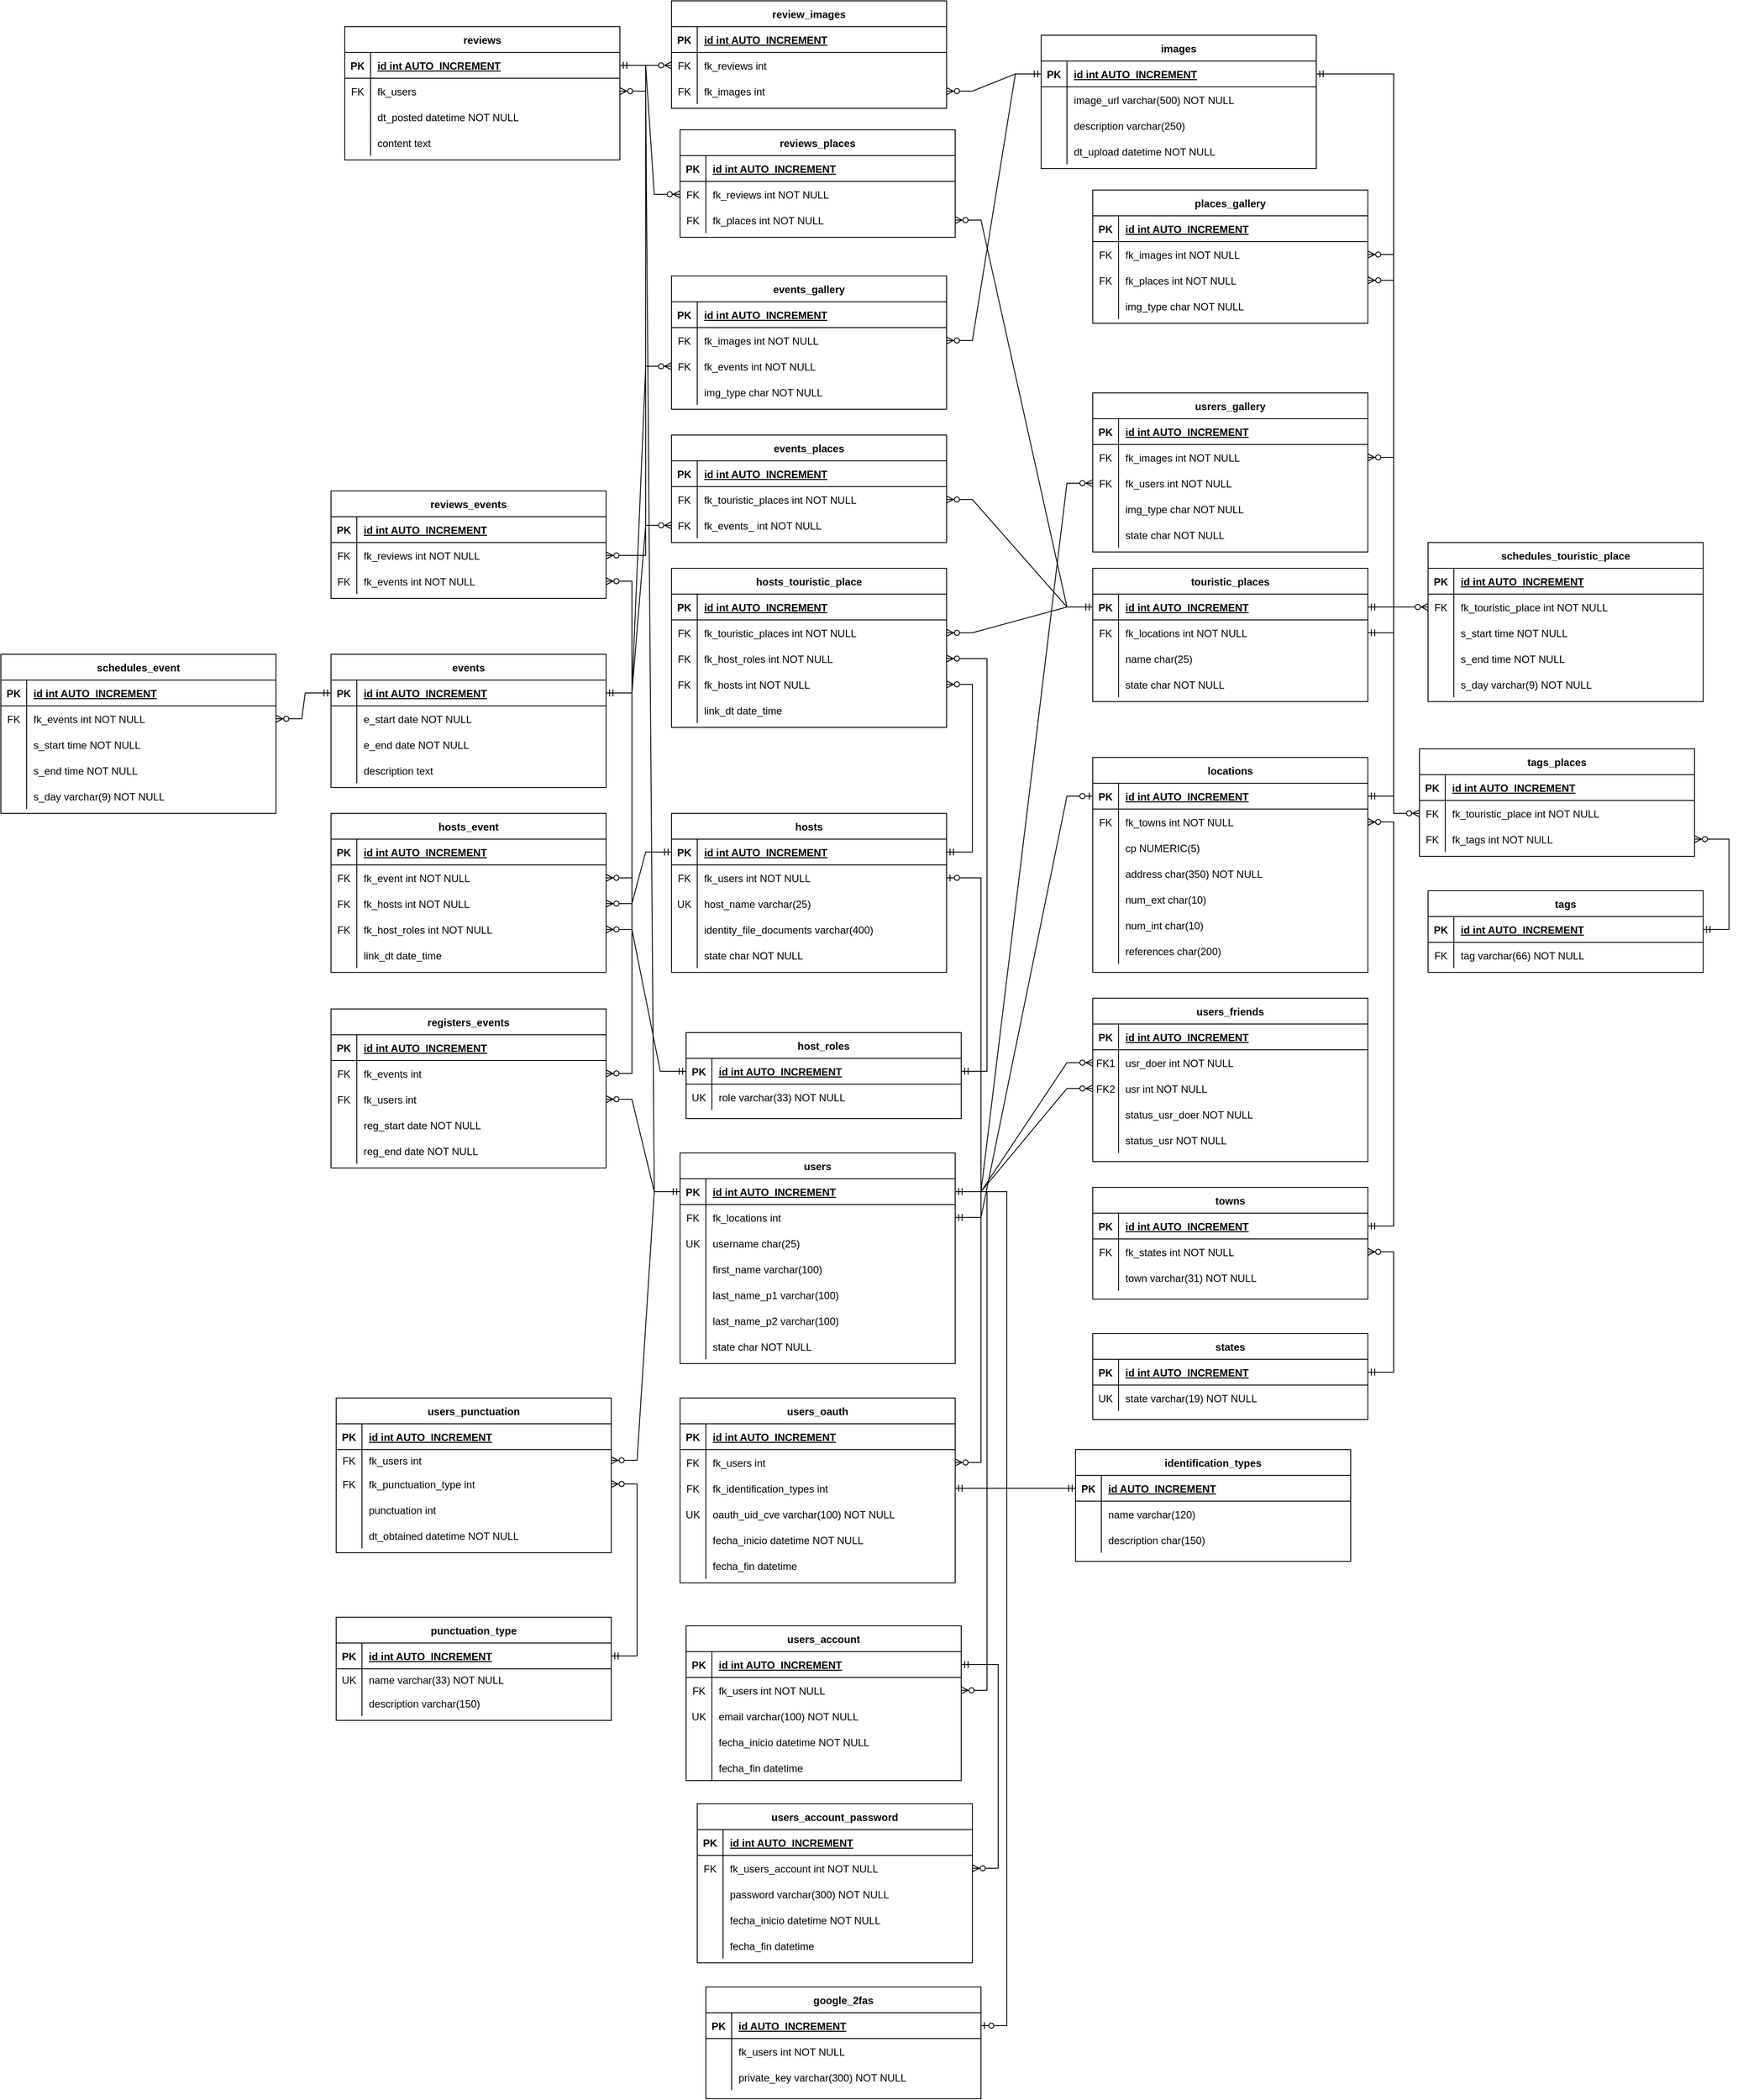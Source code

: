 <mxfile version="21.6.6" type="device">
  <diagram name="Página-1" id="8QmElGjtgYUD49hidW8L">
    <mxGraphModel dx="1176" dy="1793" grid="1" gridSize="10" guides="1" tooltips="1" connect="1" arrows="1" fold="1" page="1" pageScale="1" pageWidth="827" pageHeight="1169" math="0" shadow="0">
      <root>
        <mxCell id="0" />
        <mxCell id="1" parent="0" />
        <mxCell id="yfZJK_JlZGSW4M_RIIrY-1" value="identification_types" style="shape=table;startSize=30;container=1;collapsible=1;childLayout=tableLayout;fixedRows=1;rowLines=0;fontStyle=1;align=center;resizeLast=1;" parent="1" vertex="1">
          <mxGeometry x="1280" y="645" width="320" height="130" as="geometry" />
        </mxCell>
        <mxCell id="yfZJK_JlZGSW4M_RIIrY-2" value="" style="shape=partialRectangle;collapsible=0;dropTarget=0;pointerEvents=0;fillColor=none;points=[[0,0.5],[1,0.5]];portConstraint=eastwest;top=0;left=0;right=0;bottom=1;" parent="yfZJK_JlZGSW4M_RIIrY-1" vertex="1">
          <mxGeometry y="30" width="320" height="30" as="geometry" />
        </mxCell>
        <mxCell id="yfZJK_JlZGSW4M_RIIrY-3" value="PK" style="shape=partialRectangle;overflow=hidden;connectable=0;fillColor=none;top=0;left=0;bottom=0;right=0;fontStyle=1;" parent="yfZJK_JlZGSW4M_RIIrY-2" vertex="1">
          <mxGeometry width="30" height="30" as="geometry">
            <mxRectangle width="30" height="30" as="alternateBounds" />
          </mxGeometry>
        </mxCell>
        <mxCell id="yfZJK_JlZGSW4M_RIIrY-4" value="id AUTO_INCREMENT" style="shape=partialRectangle;overflow=hidden;connectable=0;fillColor=none;top=0;left=0;bottom=0;right=0;align=left;spacingLeft=6;fontStyle=5;" parent="yfZJK_JlZGSW4M_RIIrY-2" vertex="1">
          <mxGeometry x="30" width="290" height="30" as="geometry">
            <mxRectangle width="290" height="30" as="alternateBounds" />
          </mxGeometry>
        </mxCell>
        <mxCell id="yfZJK_JlZGSW4M_RIIrY-5" value="" style="shape=partialRectangle;collapsible=0;dropTarget=0;pointerEvents=0;fillColor=none;points=[[0,0.5],[1,0.5]];portConstraint=eastwest;top=0;left=0;right=0;bottom=0;" parent="yfZJK_JlZGSW4M_RIIrY-1" vertex="1">
          <mxGeometry y="60" width="320" height="30" as="geometry" />
        </mxCell>
        <mxCell id="yfZJK_JlZGSW4M_RIIrY-6" value="" style="shape=partialRectangle;overflow=hidden;connectable=0;fillColor=none;top=0;left=0;bottom=0;right=0;" parent="yfZJK_JlZGSW4M_RIIrY-5" vertex="1">
          <mxGeometry width="30" height="30" as="geometry">
            <mxRectangle width="30" height="30" as="alternateBounds" />
          </mxGeometry>
        </mxCell>
        <mxCell id="yfZJK_JlZGSW4M_RIIrY-7" value="name varchar(120)" style="shape=partialRectangle;overflow=hidden;connectable=0;fillColor=none;top=0;left=0;bottom=0;right=0;align=left;spacingLeft=6;" parent="yfZJK_JlZGSW4M_RIIrY-5" vertex="1">
          <mxGeometry x="30" width="290" height="30" as="geometry">
            <mxRectangle width="290" height="30" as="alternateBounds" />
          </mxGeometry>
        </mxCell>
        <mxCell id="yfZJK_JlZGSW4M_RIIrY-8" value="" style="shape=partialRectangle;collapsible=0;dropTarget=0;pointerEvents=0;fillColor=none;points=[[0,0.5],[1,0.5]];portConstraint=eastwest;top=0;left=0;right=0;bottom=0;" parent="yfZJK_JlZGSW4M_RIIrY-1" vertex="1">
          <mxGeometry y="90" width="320" height="30" as="geometry" />
        </mxCell>
        <mxCell id="yfZJK_JlZGSW4M_RIIrY-9" value="" style="shape=partialRectangle;overflow=hidden;connectable=0;fillColor=none;top=0;left=0;bottom=0;right=0;" parent="yfZJK_JlZGSW4M_RIIrY-8" vertex="1">
          <mxGeometry width="30" height="30" as="geometry">
            <mxRectangle width="30" height="30" as="alternateBounds" />
          </mxGeometry>
        </mxCell>
        <mxCell id="yfZJK_JlZGSW4M_RIIrY-10" value="description char(150)" style="shape=partialRectangle;overflow=hidden;connectable=0;fillColor=none;top=0;left=0;bottom=0;right=0;align=left;spacingLeft=6;" parent="yfZJK_JlZGSW4M_RIIrY-8" vertex="1">
          <mxGeometry x="30" width="290" height="30" as="geometry">
            <mxRectangle width="290" height="30" as="alternateBounds" />
          </mxGeometry>
        </mxCell>
        <mxCell id="yfZJK_JlZGSW4M_RIIrY-14" value="users" style="shape=table;startSize=30;container=1;collapsible=1;childLayout=tableLayout;fixedRows=1;rowLines=0;fontStyle=1;align=center;resizeLast=1;" parent="1" vertex="1">
          <mxGeometry x="820" y="300" width="320" height="245" as="geometry" />
        </mxCell>
        <mxCell id="yfZJK_JlZGSW4M_RIIrY-15" value="" style="shape=partialRectangle;collapsible=0;dropTarget=0;pointerEvents=0;fillColor=none;points=[[0,0.5],[1,0.5]];portConstraint=eastwest;top=0;left=0;right=0;bottom=1;" parent="yfZJK_JlZGSW4M_RIIrY-14" vertex="1">
          <mxGeometry y="30" width="320" height="30" as="geometry" />
        </mxCell>
        <mxCell id="yfZJK_JlZGSW4M_RIIrY-16" value="PK" style="shape=partialRectangle;overflow=hidden;connectable=0;fillColor=none;top=0;left=0;bottom=0;right=0;fontStyle=1;" parent="yfZJK_JlZGSW4M_RIIrY-15" vertex="1">
          <mxGeometry width="30" height="30" as="geometry">
            <mxRectangle width="30" height="30" as="alternateBounds" />
          </mxGeometry>
        </mxCell>
        <mxCell id="yfZJK_JlZGSW4M_RIIrY-17" value="id int AUTO_INCREMENT" style="shape=partialRectangle;overflow=hidden;connectable=0;fillColor=none;top=0;left=0;bottom=0;right=0;align=left;spacingLeft=6;fontStyle=5;" parent="yfZJK_JlZGSW4M_RIIrY-15" vertex="1">
          <mxGeometry x="30" width="290" height="30" as="geometry">
            <mxRectangle width="290" height="30" as="alternateBounds" />
          </mxGeometry>
        </mxCell>
        <mxCell id="ckrI1umGWuA3VqoAK9ot-130" value="" style="shape=partialRectangle;collapsible=0;dropTarget=0;pointerEvents=0;fillColor=none;points=[[0,0.5],[1,0.5]];portConstraint=eastwest;top=0;left=0;right=0;bottom=0;" parent="yfZJK_JlZGSW4M_RIIrY-14" vertex="1">
          <mxGeometry y="60" width="320" height="30" as="geometry" />
        </mxCell>
        <mxCell id="ckrI1umGWuA3VqoAK9ot-131" value="FK" style="shape=partialRectangle;overflow=hidden;connectable=0;fillColor=none;top=0;left=0;bottom=0;right=0;" parent="ckrI1umGWuA3VqoAK9ot-130" vertex="1">
          <mxGeometry width="30" height="30" as="geometry">
            <mxRectangle width="30" height="30" as="alternateBounds" />
          </mxGeometry>
        </mxCell>
        <mxCell id="ckrI1umGWuA3VqoAK9ot-132" value="fk_locations int" style="shape=partialRectangle;overflow=hidden;connectable=0;fillColor=none;top=0;left=0;bottom=0;right=0;align=left;spacingLeft=6;" parent="ckrI1umGWuA3VqoAK9ot-130" vertex="1">
          <mxGeometry x="30" width="290" height="30" as="geometry">
            <mxRectangle width="290" height="30" as="alternateBounds" />
          </mxGeometry>
        </mxCell>
        <mxCell id="d32q-VpDnr0M1lVhJDni-4" value="" style="shape=partialRectangle;collapsible=0;dropTarget=0;pointerEvents=0;fillColor=none;points=[[0,0.5],[1,0.5]];portConstraint=eastwest;top=0;left=0;right=0;bottom=0;" parent="yfZJK_JlZGSW4M_RIIrY-14" vertex="1">
          <mxGeometry y="90" width="320" height="30" as="geometry" />
        </mxCell>
        <mxCell id="d32q-VpDnr0M1lVhJDni-5" value="UK" style="shape=partialRectangle;overflow=hidden;connectable=0;fillColor=none;top=0;left=0;bottom=0;right=0;" parent="d32q-VpDnr0M1lVhJDni-4" vertex="1">
          <mxGeometry width="30" height="30" as="geometry">
            <mxRectangle width="30" height="30" as="alternateBounds" />
          </mxGeometry>
        </mxCell>
        <mxCell id="d32q-VpDnr0M1lVhJDni-6" value="username char(25)" style="shape=partialRectangle;overflow=hidden;connectable=0;fillColor=none;top=0;left=0;bottom=0;right=0;align=left;spacingLeft=6;" parent="d32q-VpDnr0M1lVhJDni-4" vertex="1">
          <mxGeometry x="30" width="290" height="30" as="geometry">
            <mxRectangle width="290" height="30" as="alternateBounds" />
          </mxGeometry>
        </mxCell>
        <mxCell id="yfZJK_JlZGSW4M_RIIrY-18" value="" style="shape=partialRectangle;collapsible=0;dropTarget=0;pointerEvents=0;fillColor=none;points=[[0,0.5],[1,0.5]];portConstraint=eastwest;top=0;left=0;right=0;bottom=0;" parent="yfZJK_JlZGSW4M_RIIrY-14" vertex="1">
          <mxGeometry y="120" width="320" height="30" as="geometry" />
        </mxCell>
        <mxCell id="yfZJK_JlZGSW4M_RIIrY-19" value="" style="shape=partialRectangle;overflow=hidden;connectable=0;fillColor=none;top=0;left=0;bottom=0;right=0;" parent="yfZJK_JlZGSW4M_RIIrY-18" vertex="1">
          <mxGeometry width="30" height="30" as="geometry">
            <mxRectangle width="30" height="30" as="alternateBounds" />
          </mxGeometry>
        </mxCell>
        <mxCell id="yfZJK_JlZGSW4M_RIIrY-20" value="first_name varchar(100)" style="shape=partialRectangle;overflow=hidden;connectable=0;fillColor=none;top=0;left=0;bottom=0;right=0;align=left;spacingLeft=6;" parent="yfZJK_JlZGSW4M_RIIrY-18" vertex="1">
          <mxGeometry x="30" width="290" height="30" as="geometry">
            <mxRectangle width="290" height="30" as="alternateBounds" />
          </mxGeometry>
        </mxCell>
        <mxCell id="yfZJK_JlZGSW4M_RIIrY-21" value="" style="shape=partialRectangle;collapsible=0;dropTarget=0;pointerEvents=0;fillColor=none;points=[[0,0.5],[1,0.5]];portConstraint=eastwest;top=0;left=0;right=0;bottom=0;" parent="yfZJK_JlZGSW4M_RIIrY-14" vertex="1">
          <mxGeometry y="150" width="320" height="30" as="geometry" />
        </mxCell>
        <mxCell id="yfZJK_JlZGSW4M_RIIrY-22" value="" style="shape=partialRectangle;overflow=hidden;connectable=0;fillColor=none;top=0;left=0;bottom=0;right=0;" parent="yfZJK_JlZGSW4M_RIIrY-21" vertex="1">
          <mxGeometry width="30" height="30" as="geometry">
            <mxRectangle width="30" height="30" as="alternateBounds" />
          </mxGeometry>
        </mxCell>
        <mxCell id="yfZJK_JlZGSW4M_RIIrY-23" value="last_name_p1 varchar(100)" style="shape=partialRectangle;overflow=hidden;connectable=0;fillColor=none;top=0;left=0;bottom=0;right=0;align=left;spacingLeft=6;" parent="yfZJK_JlZGSW4M_RIIrY-21" vertex="1">
          <mxGeometry x="30" width="290" height="30" as="geometry">
            <mxRectangle width="290" height="30" as="alternateBounds" />
          </mxGeometry>
        </mxCell>
        <mxCell id="yfZJK_JlZGSW4M_RIIrY-24" value="" style="shape=partialRectangle;collapsible=0;dropTarget=0;pointerEvents=0;fillColor=none;points=[[0,0.5],[1,0.5]];portConstraint=eastwest;top=0;left=0;right=0;bottom=0;" parent="yfZJK_JlZGSW4M_RIIrY-14" vertex="1">
          <mxGeometry y="180" width="320" height="30" as="geometry" />
        </mxCell>
        <mxCell id="yfZJK_JlZGSW4M_RIIrY-25" value="" style="shape=partialRectangle;overflow=hidden;connectable=0;fillColor=none;top=0;left=0;bottom=0;right=0;" parent="yfZJK_JlZGSW4M_RIIrY-24" vertex="1">
          <mxGeometry width="30" height="30" as="geometry">
            <mxRectangle width="30" height="30" as="alternateBounds" />
          </mxGeometry>
        </mxCell>
        <mxCell id="yfZJK_JlZGSW4M_RIIrY-26" value="last_name_p2 varchar(100) " style="shape=partialRectangle;overflow=hidden;connectable=0;fillColor=none;top=0;left=0;bottom=0;right=0;align=left;spacingLeft=6;" parent="yfZJK_JlZGSW4M_RIIrY-24" vertex="1">
          <mxGeometry x="30" width="290" height="30" as="geometry">
            <mxRectangle width="290" height="30" as="alternateBounds" />
          </mxGeometry>
        </mxCell>
        <mxCell id="yfZJK_JlZGSW4M_RIIrY-27" value="" style="shape=partialRectangle;collapsible=0;dropTarget=0;pointerEvents=0;fillColor=none;points=[[0,0.5],[1,0.5]];portConstraint=eastwest;top=0;left=0;right=0;bottom=0;" parent="yfZJK_JlZGSW4M_RIIrY-14" vertex="1">
          <mxGeometry y="210" width="320" height="30" as="geometry" />
        </mxCell>
        <mxCell id="yfZJK_JlZGSW4M_RIIrY-28" value="" style="shape=partialRectangle;overflow=hidden;connectable=0;fillColor=none;top=0;left=0;bottom=0;right=0;" parent="yfZJK_JlZGSW4M_RIIrY-27" vertex="1">
          <mxGeometry width="30" height="30" as="geometry">
            <mxRectangle width="30" height="30" as="alternateBounds" />
          </mxGeometry>
        </mxCell>
        <mxCell id="yfZJK_JlZGSW4M_RIIrY-29" value="state char NOT NULL" style="shape=partialRectangle;overflow=hidden;connectable=0;fillColor=none;top=0;left=0;bottom=0;right=0;align=left;spacingLeft=6;" parent="yfZJK_JlZGSW4M_RIIrY-27" vertex="1">
          <mxGeometry x="30" width="290" height="30" as="geometry">
            <mxRectangle width="290" height="30" as="alternateBounds" />
          </mxGeometry>
        </mxCell>
        <mxCell id="yfZJK_JlZGSW4M_RIIrY-36" value="users_account" style="shape=table;startSize=30;container=1;collapsible=1;childLayout=tableLayout;fixedRows=1;rowLines=0;fontStyle=1;align=center;resizeLast=1;" parent="1" vertex="1">
          <mxGeometry x="827" y="850" width="320" height="180" as="geometry" />
        </mxCell>
        <mxCell id="yfZJK_JlZGSW4M_RIIrY-37" value="" style="shape=partialRectangle;collapsible=0;dropTarget=0;pointerEvents=0;fillColor=none;points=[[0,0.5],[1,0.5]];portConstraint=eastwest;top=0;left=0;right=0;bottom=1;" parent="yfZJK_JlZGSW4M_RIIrY-36" vertex="1">
          <mxGeometry y="30" width="320" height="30" as="geometry" />
        </mxCell>
        <mxCell id="yfZJK_JlZGSW4M_RIIrY-38" value="PK" style="shape=partialRectangle;overflow=hidden;connectable=0;fillColor=none;top=0;left=0;bottom=0;right=0;fontStyle=1;" parent="yfZJK_JlZGSW4M_RIIrY-37" vertex="1">
          <mxGeometry width="30" height="30" as="geometry">
            <mxRectangle width="30" height="30" as="alternateBounds" />
          </mxGeometry>
        </mxCell>
        <mxCell id="yfZJK_JlZGSW4M_RIIrY-39" value="id int AUTO_INCREMENT" style="shape=partialRectangle;overflow=hidden;connectable=0;fillColor=none;top=0;left=0;bottom=0;right=0;align=left;spacingLeft=6;fontStyle=5;" parent="yfZJK_JlZGSW4M_RIIrY-37" vertex="1">
          <mxGeometry x="30" width="290" height="30" as="geometry">
            <mxRectangle width="290" height="30" as="alternateBounds" />
          </mxGeometry>
        </mxCell>
        <mxCell id="yfZJK_JlZGSW4M_RIIrY-43" value="" style="shape=partialRectangle;collapsible=0;dropTarget=0;pointerEvents=0;fillColor=none;points=[[0,0.5],[1,0.5]];portConstraint=eastwest;top=0;left=0;right=0;bottom=0;" parent="yfZJK_JlZGSW4M_RIIrY-36" vertex="1">
          <mxGeometry y="60" width="320" height="30" as="geometry" />
        </mxCell>
        <mxCell id="yfZJK_JlZGSW4M_RIIrY-44" value="FK" style="shape=partialRectangle;overflow=hidden;connectable=0;fillColor=none;top=0;left=0;bottom=0;right=0;" parent="yfZJK_JlZGSW4M_RIIrY-43" vertex="1">
          <mxGeometry width="30" height="30" as="geometry">
            <mxRectangle width="30" height="30" as="alternateBounds" />
          </mxGeometry>
        </mxCell>
        <mxCell id="yfZJK_JlZGSW4M_RIIrY-45" value="fk_users int NOT NULL" style="shape=partialRectangle;overflow=hidden;connectable=0;fillColor=none;top=0;left=0;bottom=0;right=0;align=left;spacingLeft=6;" parent="yfZJK_JlZGSW4M_RIIrY-43" vertex="1">
          <mxGeometry x="30" width="290" height="30" as="geometry">
            <mxRectangle width="290" height="30" as="alternateBounds" />
          </mxGeometry>
        </mxCell>
        <mxCell id="yfZJK_JlZGSW4M_RIIrY-40" value="" style="shape=partialRectangle;collapsible=0;dropTarget=0;pointerEvents=0;fillColor=none;points=[[0,0.5],[1,0.5]];portConstraint=eastwest;top=0;left=0;right=0;bottom=0;" parent="yfZJK_JlZGSW4M_RIIrY-36" vertex="1">
          <mxGeometry y="90" width="320" height="30" as="geometry" />
        </mxCell>
        <mxCell id="yfZJK_JlZGSW4M_RIIrY-41" value="UK" style="shape=partialRectangle;overflow=hidden;connectable=0;fillColor=none;top=0;left=0;bottom=0;right=0;" parent="yfZJK_JlZGSW4M_RIIrY-40" vertex="1">
          <mxGeometry width="30" height="30" as="geometry">
            <mxRectangle width="30" height="30" as="alternateBounds" />
          </mxGeometry>
        </mxCell>
        <mxCell id="yfZJK_JlZGSW4M_RIIrY-42" value="email varchar(100) NOT NULL" style="shape=partialRectangle;overflow=hidden;connectable=0;fillColor=none;top=0;left=0;bottom=0;right=0;align=left;spacingLeft=6;" parent="yfZJK_JlZGSW4M_RIIrY-40" vertex="1">
          <mxGeometry x="30" width="290" height="30" as="geometry">
            <mxRectangle width="290" height="30" as="alternateBounds" />
          </mxGeometry>
        </mxCell>
        <mxCell id="PbDxVkraHPoMhFf5vqoR-4" value="" style="shape=partialRectangle;collapsible=0;dropTarget=0;pointerEvents=0;fillColor=none;points=[[0,0.5],[1,0.5]];portConstraint=eastwest;top=0;left=0;right=0;bottom=0;" parent="yfZJK_JlZGSW4M_RIIrY-36" vertex="1">
          <mxGeometry y="120" width="320" height="30" as="geometry" />
        </mxCell>
        <mxCell id="PbDxVkraHPoMhFf5vqoR-5" value="" style="shape=partialRectangle;overflow=hidden;connectable=0;fillColor=none;top=0;left=0;bottom=0;right=0;" parent="PbDxVkraHPoMhFf5vqoR-4" vertex="1">
          <mxGeometry width="30" height="30" as="geometry">
            <mxRectangle width="30" height="30" as="alternateBounds" />
          </mxGeometry>
        </mxCell>
        <mxCell id="PbDxVkraHPoMhFf5vqoR-6" value="fecha_inicio datetime NOT NULL" style="shape=partialRectangle;overflow=hidden;connectable=0;fillColor=none;top=0;left=0;bottom=0;right=0;align=left;spacingLeft=6;" parent="PbDxVkraHPoMhFf5vqoR-4" vertex="1">
          <mxGeometry x="30" width="290" height="30" as="geometry">
            <mxRectangle width="290" height="30" as="alternateBounds" />
          </mxGeometry>
        </mxCell>
        <mxCell id="PbDxVkraHPoMhFf5vqoR-7" value="" style="shape=partialRectangle;collapsible=0;dropTarget=0;pointerEvents=0;fillColor=none;points=[[0,0.5],[1,0.5]];portConstraint=eastwest;top=0;left=0;right=0;bottom=0;" parent="yfZJK_JlZGSW4M_RIIrY-36" vertex="1">
          <mxGeometry y="150" width="320" height="30" as="geometry" />
        </mxCell>
        <mxCell id="PbDxVkraHPoMhFf5vqoR-8" value="" style="shape=partialRectangle;overflow=hidden;connectable=0;fillColor=none;top=0;left=0;bottom=0;right=0;" parent="PbDxVkraHPoMhFf5vqoR-7" vertex="1">
          <mxGeometry width="30" height="30" as="geometry">
            <mxRectangle width="30" height="30" as="alternateBounds" />
          </mxGeometry>
        </mxCell>
        <mxCell id="PbDxVkraHPoMhFf5vqoR-9" value="fecha_fin datetime" style="shape=partialRectangle;overflow=hidden;connectable=0;fillColor=none;top=0;left=0;bottom=0;right=0;align=left;spacingLeft=6;" parent="PbDxVkraHPoMhFf5vqoR-7" vertex="1">
          <mxGeometry x="30" width="290" height="30" as="geometry">
            <mxRectangle width="290" height="30" as="alternateBounds" />
          </mxGeometry>
        </mxCell>
        <mxCell id="yfZJK_JlZGSW4M_RIIrY-52" value="users_account_password" style="shape=table;startSize=30;container=1;collapsible=1;childLayout=tableLayout;fixedRows=1;rowLines=0;fontStyle=1;align=center;resizeLast=1;" parent="1" vertex="1">
          <mxGeometry x="840" y="1057" width="320" height="185" as="geometry" />
        </mxCell>
        <mxCell id="yfZJK_JlZGSW4M_RIIrY-53" value="" style="shape=partialRectangle;collapsible=0;dropTarget=0;pointerEvents=0;fillColor=none;points=[[0,0.5],[1,0.5]];portConstraint=eastwest;top=0;left=0;right=0;bottom=1;" parent="yfZJK_JlZGSW4M_RIIrY-52" vertex="1">
          <mxGeometry y="30" width="320" height="30" as="geometry" />
        </mxCell>
        <mxCell id="yfZJK_JlZGSW4M_RIIrY-54" value="PK" style="shape=partialRectangle;overflow=hidden;connectable=0;fillColor=none;top=0;left=0;bottom=0;right=0;fontStyle=1;" parent="yfZJK_JlZGSW4M_RIIrY-53" vertex="1">
          <mxGeometry width="30" height="30" as="geometry">
            <mxRectangle width="30" height="30" as="alternateBounds" />
          </mxGeometry>
        </mxCell>
        <mxCell id="yfZJK_JlZGSW4M_RIIrY-55" value="id int AUTO_INCREMENT" style="shape=partialRectangle;overflow=hidden;connectable=0;fillColor=none;top=0;left=0;bottom=0;right=0;align=left;spacingLeft=6;fontStyle=5;" parent="yfZJK_JlZGSW4M_RIIrY-53" vertex="1">
          <mxGeometry x="30" width="290" height="30" as="geometry">
            <mxRectangle width="290" height="30" as="alternateBounds" />
          </mxGeometry>
        </mxCell>
        <mxCell id="yfZJK_JlZGSW4M_RIIrY-65" value="" style="shape=partialRectangle;collapsible=0;dropTarget=0;pointerEvents=0;fillColor=none;points=[[0,0.5],[1,0.5]];portConstraint=eastwest;top=0;left=0;right=0;bottom=0;" parent="yfZJK_JlZGSW4M_RIIrY-52" vertex="1">
          <mxGeometry y="60" width="320" height="30" as="geometry" />
        </mxCell>
        <mxCell id="yfZJK_JlZGSW4M_RIIrY-66" value="FK" style="shape=partialRectangle;overflow=hidden;connectable=0;fillColor=none;top=0;left=0;bottom=0;right=0;" parent="yfZJK_JlZGSW4M_RIIrY-65" vertex="1">
          <mxGeometry width="30" height="30" as="geometry">
            <mxRectangle width="30" height="30" as="alternateBounds" />
          </mxGeometry>
        </mxCell>
        <mxCell id="yfZJK_JlZGSW4M_RIIrY-67" value="fk_users_account int NOT NULL" style="shape=partialRectangle;overflow=hidden;connectable=0;fillColor=none;top=0;left=0;bottom=0;right=0;align=left;spacingLeft=6;" parent="yfZJK_JlZGSW4M_RIIrY-65" vertex="1">
          <mxGeometry x="30" width="290" height="30" as="geometry">
            <mxRectangle width="290" height="30" as="alternateBounds" />
          </mxGeometry>
        </mxCell>
        <mxCell id="yfZJK_JlZGSW4M_RIIrY-56" value="" style="shape=partialRectangle;collapsible=0;dropTarget=0;pointerEvents=0;fillColor=none;points=[[0,0.5],[1,0.5]];portConstraint=eastwest;top=0;left=0;right=0;bottom=0;" parent="yfZJK_JlZGSW4M_RIIrY-52" vertex="1">
          <mxGeometry y="90" width="320" height="30" as="geometry" />
        </mxCell>
        <mxCell id="yfZJK_JlZGSW4M_RIIrY-57" value="" style="shape=partialRectangle;overflow=hidden;connectable=0;fillColor=none;top=0;left=0;bottom=0;right=0;" parent="yfZJK_JlZGSW4M_RIIrY-56" vertex="1">
          <mxGeometry width="30" height="30" as="geometry">
            <mxRectangle width="30" height="30" as="alternateBounds" />
          </mxGeometry>
        </mxCell>
        <mxCell id="yfZJK_JlZGSW4M_RIIrY-58" value="password varchar(300) NOT NULL" style="shape=partialRectangle;overflow=hidden;connectable=0;fillColor=none;top=0;left=0;bottom=0;right=0;align=left;spacingLeft=6;" parent="yfZJK_JlZGSW4M_RIIrY-56" vertex="1">
          <mxGeometry x="30" width="290" height="30" as="geometry">
            <mxRectangle width="290" height="30" as="alternateBounds" />
          </mxGeometry>
        </mxCell>
        <mxCell id="yfZJK_JlZGSW4M_RIIrY-59" value="" style="shape=partialRectangle;collapsible=0;dropTarget=0;pointerEvents=0;fillColor=none;points=[[0,0.5],[1,0.5]];portConstraint=eastwest;top=0;left=0;right=0;bottom=0;" parent="yfZJK_JlZGSW4M_RIIrY-52" vertex="1">
          <mxGeometry y="120" width="320" height="30" as="geometry" />
        </mxCell>
        <mxCell id="yfZJK_JlZGSW4M_RIIrY-60" value="" style="shape=partialRectangle;overflow=hidden;connectable=0;fillColor=none;top=0;left=0;bottom=0;right=0;" parent="yfZJK_JlZGSW4M_RIIrY-59" vertex="1">
          <mxGeometry width="30" height="30" as="geometry">
            <mxRectangle width="30" height="30" as="alternateBounds" />
          </mxGeometry>
        </mxCell>
        <mxCell id="yfZJK_JlZGSW4M_RIIrY-61" value="fecha_inicio datetime NOT NULL" style="shape=partialRectangle;overflow=hidden;connectable=0;fillColor=none;top=0;left=0;bottom=0;right=0;align=left;spacingLeft=6;" parent="yfZJK_JlZGSW4M_RIIrY-59" vertex="1">
          <mxGeometry x="30" width="290" height="30" as="geometry">
            <mxRectangle width="290" height="30" as="alternateBounds" />
          </mxGeometry>
        </mxCell>
        <mxCell id="yfZJK_JlZGSW4M_RIIrY-62" value="" style="shape=partialRectangle;collapsible=0;dropTarget=0;pointerEvents=0;fillColor=none;points=[[0,0.5],[1,0.5]];portConstraint=eastwest;top=0;left=0;right=0;bottom=0;" parent="yfZJK_JlZGSW4M_RIIrY-52" vertex="1">
          <mxGeometry y="150" width="320" height="30" as="geometry" />
        </mxCell>
        <mxCell id="yfZJK_JlZGSW4M_RIIrY-63" value="" style="shape=partialRectangle;overflow=hidden;connectable=0;fillColor=none;top=0;left=0;bottom=0;right=0;" parent="yfZJK_JlZGSW4M_RIIrY-62" vertex="1">
          <mxGeometry width="30" height="30" as="geometry">
            <mxRectangle width="30" height="30" as="alternateBounds" />
          </mxGeometry>
        </mxCell>
        <mxCell id="yfZJK_JlZGSW4M_RIIrY-64" value="fecha_fin datetime " style="shape=partialRectangle;overflow=hidden;connectable=0;fillColor=none;top=0;left=0;bottom=0;right=0;align=left;spacingLeft=6;" parent="yfZJK_JlZGSW4M_RIIrY-62" vertex="1">
          <mxGeometry x="30" width="290" height="30" as="geometry">
            <mxRectangle width="290" height="30" as="alternateBounds" />
          </mxGeometry>
        </mxCell>
        <mxCell id="g0Nf_jvqeAFtGp-vfrLu-1" value="users_oauth" style="shape=table;startSize=30;container=1;collapsible=1;childLayout=tableLayout;fixedRows=1;rowLines=0;fontStyle=1;align=center;resizeLast=1;" parent="1" vertex="1">
          <mxGeometry x="820" y="585" width="320" height="215" as="geometry" />
        </mxCell>
        <mxCell id="g0Nf_jvqeAFtGp-vfrLu-2" value="" style="shape=partialRectangle;collapsible=0;dropTarget=0;pointerEvents=0;fillColor=none;points=[[0,0.5],[1,0.5]];portConstraint=eastwest;top=0;left=0;right=0;bottom=1;" parent="g0Nf_jvqeAFtGp-vfrLu-1" vertex="1">
          <mxGeometry y="30" width="320" height="30" as="geometry" />
        </mxCell>
        <mxCell id="g0Nf_jvqeAFtGp-vfrLu-3" value="PK" style="shape=partialRectangle;overflow=hidden;connectable=0;fillColor=none;top=0;left=0;bottom=0;right=0;fontStyle=1;" parent="g0Nf_jvqeAFtGp-vfrLu-2" vertex="1">
          <mxGeometry width="30" height="30" as="geometry">
            <mxRectangle width="30" height="30" as="alternateBounds" />
          </mxGeometry>
        </mxCell>
        <mxCell id="g0Nf_jvqeAFtGp-vfrLu-4" value="id int AUTO_INCREMENT" style="shape=partialRectangle;overflow=hidden;connectable=0;fillColor=none;top=0;left=0;bottom=0;right=0;align=left;spacingLeft=6;fontStyle=5;" parent="g0Nf_jvqeAFtGp-vfrLu-2" vertex="1">
          <mxGeometry x="30" width="290" height="30" as="geometry">
            <mxRectangle width="290" height="30" as="alternateBounds" />
          </mxGeometry>
        </mxCell>
        <mxCell id="g0Nf_jvqeAFtGp-vfrLu-8" value="" style="shape=partialRectangle;collapsible=0;dropTarget=0;pointerEvents=0;fillColor=none;points=[[0,0.5],[1,0.5]];portConstraint=eastwest;top=0;left=0;right=0;bottom=0;" parent="g0Nf_jvqeAFtGp-vfrLu-1" vertex="1">
          <mxGeometry y="60" width="320" height="30" as="geometry" />
        </mxCell>
        <mxCell id="g0Nf_jvqeAFtGp-vfrLu-9" value="FK" style="shape=partialRectangle;overflow=hidden;connectable=0;fillColor=none;top=0;left=0;bottom=0;right=0;" parent="g0Nf_jvqeAFtGp-vfrLu-8" vertex="1">
          <mxGeometry width="30" height="30" as="geometry">
            <mxRectangle width="30" height="30" as="alternateBounds" />
          </mxGeometry>
        </mxCell>
        <mxCell id="g0Nf_jvqeAFtGp-vfrLu-10" value="fk_users int" style="shape=partialRectangle;overflow=hidden;connectable=0;fillColor=none;top=0;left=0;bottom=0;right=0;align=left;spacingLeft=6;" parent="g0Nf_jvqeAFtGp-vfrLu-8" vertex="1">
          <mxGeometry x="30" width="290" height="30" as="geometry">
            <mxRectangle width="290" height="30" as="alternateBounds" />
          </mxGeometry>
        </mxCell>
        <mxCell id="PbDxVkraHPoMhFf5vqoR-10" value="" style="shape=partialRectangle;collapsible=0;dropTarget=0;pointerEvents=0;fillColor=none;points=[[0,0.5],[1,0.5]];portConstraint=eastwest;top=0;left=0;right=0;bottom=0;" parent="g0Nf_jvqeAFtGp-vfrLu-1" vertex="1">
          <mxGeometry y="90" width="320" height="30" as="geometry" />
        </mxCell>
        <mxCell id="PbDxVkraHPoMhFf5vqoR-11" value="FK" style="shape=partialRectangle;overflow=hidden;connectable=0;fillColor=none;top=0;left=0;bottom=0;right=0;" parent="PbDxVkraHPoMhFf5vqoR-10" vertex="1">
          <mxGeometry width="30" height="30" as="geometry">
            <mxRectangle width="30" height="30" as="alternateBounds" />
          </mxGeometry>
        </mxCell>
        <mxCell id="PbDxVkraHPoMhFf5vqoR-12" value="fk_identification_types int" style="shape=partialRectangle;overflow=hidden;connectable=0;fillColor=none;top=0;left=0;bottom=0;right=0;align=left;spacingLeft=6;" parent="PbDxVkraHPoMhFf5vqoR-10" vertex="1">
          <mxGeometry x="30" width="290" height="30" as="geometry">
            <mxRectangle width="290" height="30" as="alternateBounds" />
          </mxGeometry>
        </mxCell>
        <mxCell id="g0Nf_jvqeAFtGp-vfrLu-5" value="" style="shape=partialRectangle;collapsible=0;dropTarget=0;pointerEvents=0;fillColor=none;points=[[0,0.5],[1,0.5]];portConstraint=eastwest;top=0;left=0;right=0;bottom=0;" parent="g0Nf_jvqeAFtGp-vfrLu-1" vertex="1">
          <mxGeometry y="120" width="320" height="30" as="geometry" />
        </mxCell>
        <mxCell id="g0Nf_jvqeAFtGp-vfrLu-6" value="UK" style="shape=partialRectangle;overflow=hidden;connectable=0;fillColor=none;top=0;left=0;bottom=0;right=0;" parent="g0Nf_jvqeAFtGp-vfrLu-5" vertex="1">
          <mxGeometry width="30" height="30" as="geometry">
            <mxRectangle width="30" height="30" as="alternateBounds" />
          </mxGeometry>
        </mxCell>
        <mxCell id="g0Nf_jvqeAFtGp-vfrLu-7" value="oauth_uid_cve varchar(100) NOT NULL" style="shape=partialRectangle;overflow=hidden;connectable=0;fillColor=none;top=0;left=0;bottom=0;right=0;align=left;spacingLeft=6;" parent="g0Nf_jvqeAFtGp-vfrLu-5" vertex="1">
          <mxGeometry x="30" width="290" height="30" as="geometry">
            <mxRectangle width="290" height="30" as="alternateBounds" />
          </mxGeometry>
        </mxCell>
        <mxCell id="PbDxVkraHPoMhFf5vqoR-13" value="" style="shape=partialRectangle;collapsible=0;dropTarget=0;pointerEvents=0;fillColor=none;points=[[0,0.5],[1,0.5]];portConstraint=eastwest;top=0;left=0;right=0;bottom=0;" parent="g0Nf_jvqeAFtGp-vfrLu-1" vertex="1">
          <mxGeometry y="150" width="320" height="30" as="geometry" />
        </mxCell>
        <mxCell id="PbDxVkraHPoMhFf5vqoR-14" value="" style="shape=partialRectangle;overflow=hidden;connectable=0;fillColor=none;top=0;left=0;bottom=0;right=0;" parent="PbDxVkraHPoMhFf5vqoR-13" vertex="1">
          <mxGeometry width="30" height="30" as="geometry">
            <mxRectangle width="30" height="30" as="alternateBounds" />
          </mxGeometry>
        </mxCell>
        <mxCell id="PbDxVkraHPoMhFf5vqoR-15" value="fecha_inicio datetime NOT NULL" style="shape=partialRectangle;overflow=hidden;connectable=0;fillColor=none;top=0;left=0;bottom=0;right=0;align=left;spacingLeft=6;" parent="PbDxVkraHPoMhFf5vqoR-13" vertex="1">
          <mxGeometry x="30" width="290" height="30" as="geometry">
            <mxRectangle width="290" height="30" as="alternateBounds" />
          </mxGeometry>
        </mxCell>
        <mxCell id="PbDxVkraHPoMhFf5vqoR-16" value="" style="shape=partialRectangle;collapsible=0;dropTarget=0;pointerEvents=0;fillColor=none;points=[[0,0.5],[1,0.5]];portConstraint=eastwest;top=0;left=0;right=0;bottom=0;" parent="g0Nf_jvqeAFtGp-vfrLu-1" vertex="1">
          <mxGeometry y="180" width="320" height="30" as="geometry" />
        </mxCell>
        <mxCell id="PbDxVkraHPoMhFf5vqoR-17" value="" style="shape=partialRectangle;overflow=hidden;connectable=0;fillColor=none;top=0;left=0;bottom=0;right=0;" parent="PbDxVkraHPoMhFf5vqoR-16" vertex="1">
          <mxGeometry width="30" height="30" as="geometry">
            <mxRectangle width="30" height="30" as="alternateBounds" />
          </mxGeometry>
        </mxCell>
        <mxCell id="PbDxVkraHPoMhFf5vqoR-18" value="fecha_fin datetime" style="shape=partialRectangle;overflow=hidden;connectable=0;fillColor=none;top=0;left=0;bottom=0;right=0;align=left;spacingLeft=6;" parent="PbDxVkraHPoMhFf5vqoR-16" vertex="1">
          <mxGeometry x="30" width="290" height="30" as="geometry">
            <mxRectangle width="290" height="30" as="alternateBounds" />
          </mxGeometry>
        </mxCell>
        <mxCell id="PbDxVkraHPoMhFf5vqoR-28" value="" style="edgeStyle=entityRelationEdgeStyle;fontSize=12;html=1;endArrow=ERzeroToMany;startArrow=ERmandOne;rounded=0;" parent="1" source="yfZJK_JlZGSW4M_RIIrY-15" target="yfZJK_JlZGSW4M_RIIrY-43" edge="1">
          <mxGeometry width="100" height="100" relative="1" as="geometry">
            <mxPoint x="1150" y="380" as="sourcePoint" />
            <mxPoint x="1250" y="280" as="targetPoint" />
          </mxGeometry>
        </mxCell>
        <mxCell id="PbDxVkraHPoMhFf5vqoR-29" value="" style="edgeStyle=entityRelationEdgeStyle;fontSize=12;html=1;endArrow=ERzeroToMany;startArrow=ERmandOne;rounded=0;" parent="1" source="yfZJK_JlZGSW4M_RIIrY-37" target="yfZJK_JlZGSW4M_RIIrY-65" edge="1">
          <mxGeometry width="100" height="100" relative="1" as="geometry">
            <mxPoint x="737" y="1155" as="sourcePoint" />
            <mxPoint x="837" y="1185" as="targetPoint" />
          </mxGeometry>
        </mxCell>
        <mxCell id="PbDxVkraHPoMhFf5vqoR-30" value="" style="edgeStyle=entityRelationEdgeStyle;fontSize=12;html=1;endArrow=ERzeroToMany;startArrow=ERmandOne;rounded=0;" parent="1" source="yfZJK_JlZGSW4M_RIIrY-15" target="g0Nf_jvqeAFtGp-vfrLu-8" edge="1">
          <mxGeometry width="100" height="100" relative="1" as="geometry">
            <mxPoint x="1150" y="355" as="sourcePoint" />
            <mxPoint x="1250" y="385" as="targetPoint" />
          </mxGeometry>
        </mxCell>
        <mxCell id="PbDxVkraHPoMhFf5vqoR-31" value="" style="edgeStyle=entityRelationEdgeStyle;fontSize=12;html=1;endArrow=ERmandOne;startArrow=ERmandOne;rounded=0;" parent="1" source="PbDxVkraHPoMhFf5vqoR-10" target="yfZJK_JlZGSW4M_RIIrY-2" edge="1">
          <mxGeometry width="100" height="100" relative="1" as="geometry">
            <mxPoint x="1240" y="610" as="sourcePoint" />
            <mxPoint x="1340" y="510" as="targetPoint" />
          </mxGeometry>
        </mxCell>
        <mxCell id="PbDxVkraHPoMhFf5vqoR-51" value="google_2fas" style="shape=table;startSize=30;container=1;collapsible=1;childLayout=tableLayout;fixedRows=1;rowLines=0;fontStyle=1;align=center;resizeLast=1;" parent="1" vertex="1">
          <mxGeometry x="850" y="1270" width="320" height="130" as="geometry" />
        </mxCell>
        <mxCell id="PbDxVkraHPoMhFf5vqoR-52" value="" style="shape=partialRectangle;collapsible=0;dropTarget=0;pointerEvents=0;fillColor=none;points=[[0,0.5],[1,0.5]];portConstraint=eastwest;top=0;left=0;right=0;bottom=1;" parent="PbDxVkraHPoMhFf5vqoR-51" vertex="1">
          <mxGeometry y="30" width="320" height="30" as="geometry" />
        </mxCell>
        <mxCell id="PbDxVkraHPoMhFf5vqoR-53" value="PK" style="shape=partialRectangle;overflow=hidden;connectable=0;fillColor=none;top=0;left=0;bottom=0;right=0;fontStyle=1;" parent="PbDxVkraHPoMhFf5vqoR-52" vertex="1">
          <mxGeometry width="30" height="30" as="geometry">
            <mxRectangle width="30" height="30" as="alternateBounds" />
          </mxGeometry>
        </mxCell>
        <mxCell id="PbDxVkraHPoMhFf5vqoR-54" value="id AUTO_INCREMENT" style="shape=partialRectangle;overflow=hidden;connectable=0;fillColor=none;top=0;left=0;bottom=0;right=0;align=left;spacingLeft=6;fontStyle=5;" parent="PbDxVkraHPoMhFf5vqoR-52" vertex="1">
          <mxGeometry x="30" width="290" height="30" as="geometry">
            <mxRectangle width="290" height="30" as="alternateBounds" />
          </mxGeometry>
        </mxCell>
        <mxCell id="PbDxVkraHPoMhFf5vqoR-55" value="" style="shape=partialRectangle;collapsible=0;dropTarget=0;pointerEvents=0;fillColor=none;points=[[0,0.5],[1,0.5]];portConstraint=eastwest;top=0;left=0;right=0;bottom=0;" parent="PbDxVkraHPoMhFf5vqoR-51" vertex="1">
          <mxGeometry y="60" width="320" height="30" as="geometry" />
        </mxCell>
        <mxCell id="PbDxVkraHPoMhFf5vqoR-56" value="" style="shape=partialRectangle;overflow=hidden;connectable=0;fillColor=none;top=0;left=0;bottom=0;right=0;" parent="PbDxVkraHPoMhFf5vqoR-55" vertex="1">
          <mxGeometry width="30" height="30" as="geometry">
            <mxRectangle width="30" height="30" as="alternateBounds" />
          </mxGeometry>
        </mxCell>
        <mxCell id="PbDxVkraHPoMhFf5vqoR-57" value="fk_users int NOT NULL" style="shape=partialRectangle;overflow=hidden;connectable=0;fillColor=none;top=0;left=0;bottom=0;right=0;align=left;spacingLeft=6;" parent="PbDxVkraHPoMhFf5vqoR-55" vertex="1">
          <mxGeometry x="30" width="290" height="30" as="geometry">
            <mxRectangle width="290" height="30" as="alternateBounds" />
          </mxGeometry>
        </mxCell>
        <mxCell id="PbDxVkraHPoMhFf5vqoR-58" value="" style="shape=partialRectangle;collapsible=0;dropTarget=0;pointerEvents=0;fillColor=none;points=[[0,0.5],[1,0.5]];portConstraint=eastwest;top=0;left=0;right=0;bottom=0;" parent="PbDxVkraHPoMhFf5vqoR-51" vertex="1">
          <mxGeometry y="90" width="320" height="30" as="geometry" />
        </mxCell>
        <mxCell id="PbDxVkraHPoMhFf5vqoR-59" value="" style="shape=partialRectangle;overflow=hidden;connectable=0;fillColor=none;top=0;left=0;bottom=0;right=0;" parent="PbDxVkraHPoMhFf5vqoR-58" vertex="1">
          <mxGeometry width="30" height="30" as="geometry">
            <mxRectangle width="30" height="30" as="alternateBounds" />
          </mxGeometry>
        </mxCell>
        <mxCell id="PbDxVkraHPoMhFf5vqoR-60" value="private_key varchar(300) NOT NULL" style="shape=partialRectangle;overflow=hidden;connectable=0;fillColor=none;top=0;left=0;bottom=0;right=0;align=left;spacingLeft=6;" parent="PbDxVkraHPoMhFf5vqoR-58" vertex="1">
          <mxGeometry x="30" width="290" height="30" as="geometry">
            <mxRectangle width="290" height="30" as="alternateBounds" />
          </mxGeometry>
        </mxCell>
        <mxCell id="PbDxVkraHPoMhFf5vqoR-62" value="" style="edgeStyle=entityRelationEdgeStyle;fontSize=12;html=1;endArrow=ERzeroToOne;startArrow=ERmandOne;rounded=0;" parent="1" source="yfZJK_JlZGSW4M_RIIrY-15" target="PbDxVkraHPoMhFf5vqoR-52" edge="1">
          <mxGeometry width="100" height="100" relative="1" as="geometry">
            <mxPoint x="1171" y="370" as="sourcePoint" />
            <mxPoint x="1150" y="1315" as="targetPoint" />
            <Array as="points">
              <mxPoint x="1201" y="375" />
              <mxPoint x="1190" y="840" />
              <mxPoint x="1140" y="860" />
              <mxPoint x="1251" y="1145" />
              <mxPoint x="1231" y="615" />
              <mxPoint x="1211" y="1125" />
              <mxPoint x="1261" y="935" />
            </Array>
          </mxGeometry>
        </mxCell>
        <mxCell id="ckrI1umGWuA3VqoAK9ot-45" value="states" style="shape=table;startSize=30;container=1;collapsible=1;childLayout=tableLayout;fixedRows=1;rowLines=0;fontStyle=1;align=center;resizeLast=1;" parent="1" vertex="1">
          <mxGeometry x="1300" y="510" width="320" height="100" as="geometry" />
        </mxCell>
        <mxCell id="ckrI1umGWuA3VqoAK9ot-46" value="" style="shape=partialRectangle;collapsible=0;dropTarget=0;pointerEvents=0;fillColor=none;points=[[0,0.5],[1,0.5]];portConstraint=eastwest;top=0;left=0;right=0;bottom=1;" parent="ckrI1umGWuA3VqoAK9ot-45" vertex="1">
          <mxGeometry y="30" width="320" height="30" as="geometry" />
        </mxCell>
        <mxCell id="ckrI1umGWuA3VqoAK9ot-47" value="PK" style="shape=partialRectangle;overflow=hidden;connectable=0;fillColor=none;top=0;left=0;bottom=0;right=0;fontStyle=1;" parent="ckrI1umGWuA3VqoAK9ot-46" vertex="1">
          <mxGeometry width="30" height="30" as="geometry">
            <mxRectangle width="30" height="30" as="alternateBounds" />
          </mxGeometry>
        </mxCell>
        <mxCell id="ckrI1umGWuA3VqoAK9ot-48" value="id int AUTO_INCREMENT" style="shape=partialRectangle;overflow=hidden;connectable=0;fillColor=none;top=0;left=0;bottom=0;right=0;align=left;spacingLeft=6;fontStyle=5;" parent="ckrI1umGWuA3VqoAK9ot-46" vertex="1">
          <mxGeometry x="30" width="290" height="30" as="geometry">
            <mxRectangle width="290" height="30" as="alternateBounds" />
          </mxGeometry>
        </mxCell>
        <mxCell id="ckrI1umGWuA3VqoAK9ot-49" value="" style="shape=partialRectangle;collapsible=0;dropTarget=0;pointerEvents=0;fillColor=none;points=[[0,0.5],[1,0.5]];portConstraint=eastwest;top=0;left=0;right=0;bottom=0;" parent="ckrI1umGWuA3VqoAK9ot-45" vertex="1">
          <mxGeometry y="60" width="320" height="30" as="geometry" />
        </mxCell>
        <mxCell id="ckrI1umGWuA3VqoAK9ot-50" value="UK" style="shape=partialRectangle;overflow=hidden;connectable=0;fillColor=none;top=0;left=0;bottom=0;right=0;" parent="ckrI1umGWuA3VqoAK9ot-49" vertex="1">
          <mxGeometry width="30" height="30" as="geometry">
            <mxRectangle width="30" height="30" as="alternateBounds" />
          </mxGeometry>
        </mxCell>
        <mxCell id="ckrI1umGWuA3VqoAK9ot-51" value="state varchar(19) NOT NULL" style="shape=partialRectangle;overflow=hidden;connectable=0;fillColor=none;top=0;left=0;bottom=0;right=0;align=left;spacingLeft=6;" parent="ckrI1umGWuA3VqoAK9ot-49" vertex="1">
          <mxGeometry x="30" width="290" height="30" as="geometry">
            <mxRectangle width="290" height="30" as="alternateBounds" />
          </mxGeometry>
        </mxCell>
        <mxCell id="ckrI1umGWuA3VqoAK9ot-70" value="locations" style="shape=table;startSize=30;container=1;collapsible=1;childLayout=tableLayout;fixedRows=1;rowLines=0;fontStyle=1;align=center;resizeLast=1;" parent="1" vertex="1">
          <mxGeometry x="1300" y="-160" width="320" height="250" as="geometry" />
        </mxCell>
        <mxCell id="ckrI1umGWuA3VqoAK9ot-71" value="" style="shape=partialRectangle;collapsible=0;dropTarget=0;pointerEvents=0;fillColor=none;points=[[0,0.5],[1,0.5]];portConstraint=eastwest;top=0;left=0;right=0;bottom=1;" parent="ckrI1umGWuA3VqoAK9ot-70" vertex="1">
          <mxGeometry y="30" width="320" height="30" as="geometry" />
        </mxCell>
        <mxCell id="ckrI1umGWuA3VqoAK9ot-72" value="PK" style="shape=partialRectangle;overflow=hidden;connectable=0;fillColor=none;top=0;left=0;bottom=0;right=0;fontStyle=1;" parent="ckrI1umGWuA3VqoAK9ot-71" vertex="1">
          <mxGeometry width="30" height="30" as="geometry">
            <mxRectangle width="30" height="30" as="alternateBounds" />
          </mxGeometry>
        </mxCell>
        <mxCell id="ckrI1umGWuA3VqoAK9ot-73" value="id int AUTO_INCREMENT" style="shape=partialRectangle;overflow=hidden;connectable=0;fillColor=none;top=0;left=0;bottom=0;right=0;align=left;spacingLeft=6;fontStyle=5;" parent="ckrI1umGWuA3VqoAK9ot-71" vertex="1">
          <mxGeometry x="30" width="290" height="30" as="geometry">
            <mxRectangle width="290" height="30" as="alternateBounds" />
          </mxGeometry>
        </mxCell>
        <mxCell id="ckrI1umGWuA3VqoAK9ot-80" value="" style="shape=partialRectangle;collapsible=0;dropTarget=0;pointerEvents=0;fillColor=none;points=[[0,0.5],[1,0.5]];portConstraint=eastwest;top=0;left=0;right=0;bottom=0;" parent="ckrI1umGWuA3VqoAK9ot-70" vertex="1">
          <mxGeometry y="60" width="320" height="30" as="geometry" />
        </mxCell>
        <mxCell id="ckrI1umGWuA3VqoAK9ot-81" value="FK" style="shape=partialRectangle;overflow=hidden;connectable=0;fillColor=none;top=0;left=0;bottom=0;right=0;" parent="ckrI1umGWuA3VqoAK9ot-80" vertex="1">
          <mxGeometry width="30" height="30" as="geometry">
            <mxRectangle width="30" height="30" as="alternateBounds" />
          </mxGeometry>
        </mxCell>
        <mxCell id="ckrI1umGWuA3VqoAK9ot-82" value="fk_towns int NOT NULL" style="shape=partialRectangle;overflow=hidden;connectable=0;fillColor=none;top=0;left=0;bottom=0;right=0;align=left;spacingLeft=6;" parent="ckrI1umGWuA3VqoAK9ot-80" vertex="1">
          <mxGeometry x="30" width="290" height="30" as="geometry">
            <mxRectangle width="290" height="30" as="alternateBounds" />
          </mxGeometry>
        </mxCell>
        <mxCell id="ckrI1umGWuA3VqoAK9ot-74" value="" style="shape=partialRectangle;collapsible=0;dropTarget=0;pointerEvents=0;fillColor=none;points=[[0,0.5],[1,0.5]];portConstraint=eastwest;top=0;left=0;right=0;bottom=0;" parent="ckrI1umGWuA3VqoAK9ot-70" vertex="1">
          <mxGeometry y="90" width="320" height="30" as="geometry" />
        </mxCell>
        <mxCell id="ckrI1umGWuA3VqoAK9ot-75" value="" style="shape=partialRectangle;overflow=hidden;connectable=0;fillColor=none;top=0;left=0;bottom=0;right=0;" parent="ckrI1umGWuA3VqoAK9ot-74" vertex="1">
          <mxGeometry width="30" height="30" as="geometry">
            <mxRectangle width="30" height="30" as="alternateBounds" />
          </mxGeometry>
        </mxCell>
        <mxCell id="ckrI1umGWuA3VqoAK9ot-76" value="cp NUMERIC(5) " style="shape=partialRectangle;overflow=hidden;connectable=0;fillColor=none;top=0;left=0;bottom=0;right=0;align=left;spacingLeft=6;" parent="ckrI1umGWuA3VqoAK9ot-74" vertex="1">
          <mxGeometry x="30" width="290" height="30" as="geometry">
            <mxRectangle width="290" height="30" as="alternateBounds" />
          </mxGeometry>
        </mxCell>
        <mxCell id="ckrI1umGWuA3VqoAK9ot-89" value="" style="shape=partialRectangle;collapsible=0;dropTarget=0;pointerEvents=0;fillColor=none;points=[[0,0.5],[1,0.5]];portConstraint=eastwest;top=0;left=0;right=0;bottom=0;" parent="ckrI1umGWuA3VqoAK9ot-70" vertex="1">
          <mxGeometry y="120" width="320" height="30" as="geometry" />
        </mxCell>
        <mxCell id="ckrI1umGWuA3VqoAK9ot-90" value="" style="shape=partialRectangle;overflow=hidden;connectable=0;fillColor=none;top=0;left=0;bottom=0;right=0;" parent="ckrI1umGWuA3VqoAK9ot-89" vertex="1">
          <mxGeometry width="30" height="30" as="geometry">
            <mxRectangle width="30" height="30" as="alternateBounds" />
          </mxGeometry>
        </mxCell>
        <mxCell id="ckrI1umGWuA3VqoAK9ot-91" value="address char(350) NOT NULL" style="shape=partialRectangle;overflow=hidden;connectable=0;fillColor=none;top=0;left=0;bottom=0;right=0;align=left;spacingLeft=6;" parent="ckrI1umGWuA3VqoAK9ot-89" vertex="1">
          <mxGeometry x="30" width="290" height="30" as="geometry">
            <mxRectangle width="290" height="30" as="alternateBounds" />
          </mxGeometry>
        </mxCell>
        <mxCell id="ckrI1umGWuA3VqoAK9ot-110" value="" style="shape=partialRectangle;collapsible=0;dropTarget=0;pointerEvents=0;fillColor=none;points=[[0,0.5],[1,0.5]];portConstraint=eastwest;top=0;left=0;right=0;bottom=0;" parent="ckrI1umGWuA3VqoAK9ot-70" vertex="1">
          <mxGeometry y="150" width="320" height="30" as="geometry" />
        </mxCell>
        <mxCell id="ckrI1umGWuA3VqoAK9ot-111" value="" style="shape=partialRectangle;overflow=hidden;connectable=0;fillColor=none;top=0;left=0;bottom=0;right=0;" parent="ckrI1umGWuA3VqoAK9ot-110" vertex="1">
          <mxGeometry width="30" height="30" as="geometry">
            <mxRectangle width="30" height="30" as="alternateBounds" />
          </mxGeometry>
        </mxCell>
        <mxCell id="ckrI1umGWuA3VqoAK9ot-112" value="num_ext char(10)" style="shape=partialRectangle;overflow=hidden;connectable=0;fillColor=none;top=0;left=0;bottom=0;right=0;align=left;spacingLeft=6;" parent="ckrI1umGWuA3VqoAK9ot-110" vertex="1">
          <mxGeometry x="30" width="290" height="30" as="geometry">
            <mxRectangle width="290" height="30" as="alternateBounds" />
          </mxGeometry>
        </mxCell>
        <mxCell id="ckrI1umGWuA3VqoAK9ot-113" value="" style="shape=partialRectangle;collapsible=0;dropTarget=0;pointerEvents=0;fillColor=none;points=[[0,0.5],[1,0.5]];portConstraint=eastwest;top=0;left=0;right=0;bottom=0;" parent="ckrI1umGWuA3VqoAK9ot-70" vertex="1">
          <mxGeometry y="180" width="320" height="30" as="geometry" />
        </mxCell>
        <mxCell id="ckrI1umGWuA3VqoAK9ot-114" value="" style="shape=partialRectangle;overflow=hidden;connectable=0;fillColor=none;top=0;left=0;bottom=0;right=0;" parent="ckrI1umGWuA3VqoAK9ot-113" vertex="1">
          <mxGeometry width="30" height="30" as="geometry">
            <mxRectangle width="30" height="30" as="alternateBounds" />
          </mxGeometry>
        </mxCell>
        <mxCell id="ckrI1umGWuA3VqoAK9ot-115" value="num_int char(10)" style="shape=partialRectangle;overflow=hidden;connectable=0;fillColor=none;top=0;left=0;bottom=0;right=0;align=left;spacingLeft=6;" parent="ckrI1umGWuA3VqoAK9ot-113" vertex="1">
          <mxGeometry x="30" width="290" height="30" as="geometry">
            <mxRectangle width="290" height="30" as="alternateBounds" />
          </mxGeometry>
        </mxCell>
        <mxCell id="ckrI1umGWuA3VqoAK9ot-116" value="" style="shape=partialRectangle;collapsible=0;dropTarget=0;pointerEvents=0;fillColor=none;points=[[0,0.5],[1,0.5]];portConstraint=eastwest;top=0;left=0;right=0;bottom=0;" parent="ckrI1umGWuA3VqoAK9ot-70" vertex="1">
          <mxGeometry y="210" width="320" height="30" as="geometry" />
        </mxCell>
        <mxCell id="ckrI1umGWuA3VqoAK9ot-117" value="" style="shape=partialRectangle;overflow=hidden;connectable=0;fillColor=none;top=0;left=0;bottom=0;right=0;" parent="ckrI1umGWuA3VqoAK9ot-116" vertex="1">
          <mxGeometry width="30" height="30" as="geometry">
            <mxRectangle width="30" height="30" as="alternateBounds" />
          </mxGeometry>
        </mxCell>
        <mxCell id="ckrI1umGWuA3VqoAK9ot-118" value="references char(200)" style="shape=partialRectangle;overflow=hidden;connectable=0;fillColor=none;top=0;left=0;bottom=0;right=0;align=left;spacingLeft=6;" parent="ckrI1umGWuA3VqoAK9ot-116" vertex="1">
          <mxGeometry x="30" width="290" height="30" as="geometry">
            <mxRectangle width="290" height="30" as="alternateBounds" />
          </mxGeometry>
        </mxCell>
        <mxCell id="ckrI1umGWuA3VqoAK9ot-95" value="towns" style="shape=table;startSize=30;container=1;collapsible=1;childLayout=tableLayout;fixedRows=1;rowLines=0;fontStyle=1;align=center;resizeLast=1;" parent="1" vertex="1">
          <mxGeometry x="1300" y="340" width="320" height="130" as="geometry" />
        </mxCell>
        <mxCell id="ckrI1umGWuA3VqoAK9ot-96" value="" style="shape=partialRectangle;collapsible=0;dropTarget=0;pointerEvents=0;fillColor=none;points=[[0,0.5],[1,0.5]];portConstraint=eastwest;top=0;left=0;right=0;bottom=1;" parent="ckrI1umGWuA3VqoAK9ot-95" vertex="1">
          <mxGeometry y="30" width="320" height="30" as="geometry" />
        </mxCell>
        <mxCell id="ckrI1umGWuA3VqoAK9ot-97" value="PK" style="shape=partialRectangle;overflow=hidden;connectable=0;fillColor=none;top=0;left=0;bottom=0;right=0;fontStyle=1;" parent="ckrI1umGWuA3VqoAK9ot-96" vertex="1">
          <mxGeometry width="30" height="30" as="geometry">
            <mxRectangle width="30" height="30" as="alternateBounds" />
          </mxGeometry>
        </mxCell>
        <mxCell id="ckrI1umGWuA3VqoAK9ot-98" value="id int AUTO_INCREMENT" style="shape=partialRectangle;overflow=hidden;connectable=0;fillColor=none;top=0;left=0;bottom=0;right=0;align=left;spacingLeft=6;fontStyle=5;" parent="ckrI1umGWuA3VqoAK9ot-96" vertex="1">
          <mxGeometry x="30" width="290" height="30" as="geometry">
            <mxRectangle width="290" height="30" as="alternateBounds" />
          </mxGeometry>
        </mxCell>
        <mxCell id="ckrI1umGWuA3VqoAK9ot-99" value="" style="shape=partialRectangle;collapsible=0;dropTarget=0;pointerEvents=0;fillColor=none;points=[[0,0.5],[1,0.5]];portConstraint=eastwest;top=0;left=0;right=0;bottom=0;" parent="ckrI1umGWuA3VqoAK9ot-95" vertex="1">
          <mxGeometry y="60" width="320" height="30" as="geometry" />
        </mxCell>
        <mxCell id="ckrI1umGWuA3VqoAK9ot-100" value="FK" style="shape=partialRectangle;overflow=hidden;connectable=0;fillColor=none;top=0;left=0;bottom=0;right=0;" parent="ckrI1umGWuA3VqoAK9ot-99" vertex="1">
          <mxGeometry width="30" height="30" as="geometry">
            <mxRectangle width="30" height="30" as="alternateBounds" />
          </mxGeometry>
        </mxCell>
        <mxCell id="ckrI1umGWuA3VqoAK9ot-101" value="fk_states int NOT NULL" style="shape=partialRectangle;overflow=hidden;connectable=0;fillColor=none;top=0;left=0;bottom=0;right=0;align=left;spacingLeft=6;" parent="ckrI1umGWuA3VqoAK9ot-99" vertex="1">
          <mxGeometry x="30" width="290" height="30" as="geometry">
            <mxRectangle width="290" height="30" as="alternateBounds" />
          </mxGeometry>
        </mxCell>
        <mxCell id="ckrI1umGWuA3VqoAK9ot-102" value="" style="shape=partialRectangle;collapsible=0;dropTarget=0;pointerEvents=0;fillColor=none;points=[[0,0.5],[1,0.5]];portConstraint=eastwest;top=0;left=0;right=0;bottom=0;" parent="ckrI1umGWuA3VqoAK9ot-95" vertex="1">
          <mxGeometry y="90" width="320" height="30" as="geometry" />
        </mxCell>
        <mxCell id="ckrI1umGWuA3VqoAK9ot-103" value="" style="shape=partialRectangle;overflow=hidden;connectable=0;fillColor=none;top=0;left=0;bottom=0;right=0;" parent="ckrI1umGWuA3VqoAK9ot-102" vertex="1">
          <mxGeometry width="30" height="30" as="geometry">
            <mxRectangle width="30" height="30" as="alternateBounds" />
          </mxGeometry>
        </mxCell>
        <mxCell id="ckrI1umGWuA3VqoAK9ot-104" value="town varchar(31) NOT NULL" style="shape=partialRectangle;overflow=hidden;connectable=0;fillColor=none;top=0;left=0;bottom=0;right=0;align=left;spacingLeft=6;" parent="ckrI1umGWuA3VqoAK9ot-102" vertex="1">
          <mxGeometry x="30" width="290" height="30" as="geometry">
            <mxRectangle width="290" height="30" as="alternateBounds" />
          </mxGeometry>
        </mxCell>
        <mxCell id="ckrI1umGWuA3VqoAK9ot-106" value="" style="edgeStyle=entityRelationEdgeStyle;fontSize=12;html=1;endArrow=ERzeroToMany;startArrow=ERmandOne;rounded=0;" parent="1" source="ckrI1umGWuA3VqoAK9ot-46" target="ckrI1umGWuA3VqoAK9ot-99" edge="1">
          <mxGeometry width="100" height="100" relative="1" as="geometry">
            <mxPoint x="1460" y="470" as="sourcePoint" />
            <mxPoint x="1560" y="370" as="targetPoint" />
          </mxGeometry>
        </mxCell>
        <mxCell id="ckrI1umGWuA3VqoAK9ot-119" value="" style="edgeStyle=entityRelationEdgeStyle;fontSize=12;html=1;endArrow=ERzeroToMany;startArrow=ERmandOne;rounded=0;" parent="1" source="ckrI1umGWuA3VqoAK9ot-96" target="ckrI1umGWuA3VqoAK9ot-80" edge="1">
          <mxGeometry width="100" height="100" relative="1" as="geometry">
            <mxPoint x="1630" y="565" as="sourcePoint" />
            <mxPoint x="1630" y="425" as="targetPoint" />
          </mxGeometry>
        </mxCell>
        <mxCell id="ckrI1umGWuA3VqoAK9ot-133" value="" style="edgeStyle=entityRelationEdgeStyle;fontSize=12;html=1;endArrow=ERzeroToOne;startArrow=ERmandOne;rounded=0;" parent="1" source="ckrI1umGWuA3VqoAK9ot-130" target="ckrI1umGWuA3VqoAK9ot-71" edge="1">
          <mxGeometry width="100" height="100" relative="1" as="geometry">
            <mxPoint x="1300" y="520" as="sourcePoint" />
            <mxPoint x="1240" y="40" as="targetPoint" />
            <Array as="points">
              <mxPoint x="1230" y="390" />
              <mxPoint x="1260" y="350" />
              <mxPoint x="1180" y="370" />
              <mxPoint x="1220" y="-15" />
              <mxPoint x="1160" y="110" />
              <mxPoint x="1190" y="180" />
            </Array>
          </mxGeometry>
        </mxCell>
        <mxCell id="ckrI1umGWuA3VqoAK9ot-134" value="users_friends" style="shape=table;startSize=30;container=1;collapsible=1;childLayout=tableLayout;fixedRows=1;rowLines=0;fontStyle=1;align=center;resizeLast=1;" parent="1" vertex="1">
          <mxGeometry x="1300" y="120" width="320" height="190" as="geometry" />
        </mxCell>
        <mxCell id="ckrI1umGWuA3VqoAK9ot-135" value="" style="shape=partialRectangle;collapsible=0;dropTarget=0;pointerEvents=0;fillColor=none;points=[[0,0.5],[1,0.5]];portConstraint=eastwest;top=0;left=0;right=0;bottom=1;" parent="ckrI1umGWuA3VqoAK9ot-134" vertex="1">
          <mxGeometry y="30" width="320" height="30" as="geometry" />
        </mxCell>
        <mxCell id="ckrI1umGWuA3VqoAK9ot-136" value="PK" style="shape=partialRectangle;overflow=hidden;connectable=0;fillColor=none;top=0;left=0;bottom=0;right=0;fontStyle=1;" parent="ckrI1umGWuA3VqoAK9ot-135" vertex="1">
          <mxGeometry width="30" height="30" as="geometry">
            <mxRectangle width="30" height="30" as="alternateBounds" />
          </mxGeometry>
        </mxCell>
        <mxCell id="ckrI1umGWuA3VqoAK9ot-137" value="id int AUTO_INCREMENT" style="shape=partialRectangle;overflow=hidden;connectable=0;fillColor=none;top=0;left=0;bottom=0;right=0;align=left;spacingLeft=6;fontStyle=5;" parent="ckrI1umGWuA3VqoAK9ot-135" vertex="1">
          <mxGeometry x="30" width="290" height="30" as="geometry">
            <mxRectangle width="290" height="30" as="alternateBounds" />
          </mxGeometry>
        </mxCell>
        <mxCell id="ckrI1umGWuA3VqoAK9ot-138" value="" style="shape=partialRectangle;collapsible=0;dropTarget=0;pointerEvents=0;fillColor=none;points=[[0,0.5],[1,0.5]];portConstraint=eastwest;top=0;left=0;right=0;bottom=0;" parent="ckrI1umGWuA3VqoAK9ot-134" vertex="1">
          <mxGeometry y="60" width="320" height="30" as="geometry" />
        </mxCell>
        <mxCell id="ckrI1umGWuA3VqoAK9ot-139" value="FK1" style="shape=partialRectangle;overflow=hidden;connectable=0;fillColor=none;top=0;left=0;bottom=0;right=0;" parent="ckrI1umGWuA3VqoAK9ot-138" vertex="1">
          <mxGeometry width="30" height="30" as="geometry">
            <mxRectangle width="30" height="30" as="alternateBounds" />
          </mxGeometry>
        </mxCell>
        <mxCell id="ckrI1umGWuA3VqoAK9ot-140" value="usr_doer int NOT NULL" style="shape=partialRectangle;overflow=hidden;connectable=0;fillColor=none;top=0;left=0;bottom=0;right=0;align=left;spacingLeft=6;" parent="ckrI1umGWuA3VqoAK9ot-138" vertex="1">
          <mxGeometry x="30" width="290" height="30" as="geometry">
            <mxRectangle width="290" height="30" as="alternateBounds" />
          </mxGeometry>
        </mxCell>
        <mxCell id="ckrI1umGWuA3VqoAK9ot-141" value="" style="shape=partialRectangle;collapsible=0;dropTarget=0;pointerEvents=0;fillColor=none;points=[[0,0.5],[1,0.5]];portConstraint=eastwest;top=0;left=0;right=0;bottom=0;" parent="ckrI1umGWuA3VqoAK9ot-134" vertex="1">
          <mxGeometry y="90" width="320" height="30" as="geometry" />
        </mxCell>
        <mxCell id="ckrI1umGWuA3VqoAK9ot-142" value="FK2" style="shape=partialRectangle;overflow=hidden;connectable=0;fillColor=none;top=0;left=0;bottom=0;right=0;" parent="ckrI1umGWuA3VqoAK9ot-141" vertex="1">
          <mxGeometry width="30" height="30" as="geometry">
            <mxRectangle width="30" height="30" as="alternateBounds" />
          </mxGeometry>
        </mxCell>
        <mxCell id="ckrI1umGWuA3VqoAK9ot-143" value="usr int NOT NULL" style="shape=partialRectangle;overflow=hidden;connectable=0;fillColor=none;top=0;left=0;bottom=0;right=0;align=left;spacingLeft=6;" parent="ckrI1umGWuA3VqoAK9ot-141" vertex="1">
          <mxGeometry x="30" width="290" height="30" as="geometry">
            <mxRectangle width="290" height="30" as="alternateBounds" />
          </mxGeometry>
        </mxCell>
        <mxCell id="ckrI1umGWuA3VqoAK9ot-144" value="" style="shape=partialRectangle;collapsible=0;dropTarget=0;pointerEvents=0;fillColor=none;points=[[0,0.5],[1,0.5]];portConstraint=eastwest;top=0;left=0;right=0;bottom=0;" parent="ckrI1umGWuA3VqoAK9ot-134" vertex="1">
          <mxGeometry y="120" width="320" height="30" as="geometry" />
        </mxCell>
        <mxCell id="ckrI1umGWuA3VqoAK9ot-145" value="" style="shape=partialRectangle;overflow=hidden;connectable=0;fillColor=none;top=0;left=0;bottom=0;right=0;" parent="ckrI1umGWuA3VqoAK9ot-144" vertex="1">
          <mxGeometry width="30" height="30" as="geometry">
            <mxRectangle width="30" height="30" as="alternateBounds" />
          </mxGeometry>
        </mxCell>
        <mxCell id="ckrI1umGWuA3VqoAK9ot-146" value="status_usr_doer NOT NULL" style="shape=partialRectangle;overflow=hidden;connectable=0;fillColor=none;top=0;left=0;bottom=0;right=0;align=left;spacingLeft=6;" parent="ckrI1umGWuA3VqoAK9ot-144" vertex="1">
          <mxGeometry x="30" width="290" height="30" as="geometry">
            <mxRectangle width="290" height="30" as="alternateBounds" />
          </mxGeometry>
        </mxCell>
        <mxCell id="ckrI1umGWuA3VqoAK9ot-147" value="" style="shape=partialRectangle;collapsible=0;dropTarget=0;pointerEvents=0;fillColor=none;points=[[0,0.5],[1,0.5]];portConstraint=eastwest;top=0;left=0;right=0;bottom=0;" parent="ckrI1umGWuA3VqoAK9ot-134" vertex="1">
          <mxGeometry y="150" width="320" height="30" as="geometry" />
        </mxCell>
        <mxCell id="ckrI1umGWuA3VqoAK9ot-148" value="" style="shape=partialRectangle;overflow=hidden;connectable=0;fillColor=none;top=0;left=0;bottom=0;right=0;" parent="ckrI1umGWuA3VqoAK9ot-147" vertex="1">
          <mxGeometry width="30" height="30" as="geometry">
            <mxRectangle width="30" height="30" as="alternateBounds" />
          </mxGeometry>
        </mxCell>
        <mxCell id="ckrI1umGWuA3VqoAK9ot-149" value="status_usr NOT NULL" style="shape=partialRectangle;overflow=hidden;connectable=0;fillColor=none;top=0;left=0;bottom=0;right=0;align=left;spacingLeft=6;" parent="ckrI1umGWuA3VqoAK9ot-147" vertex="1">
          <mxGeometry x="30" width="290" height="30" as="geometry">
            <mxRectangle width="290" height="30" as="alternateBounds" />
          </mxGeometry>
        </mxCell>
        <mxCell id="ckrI1umGWuA3VqoAK9ot-150" value="" style="edgeStyle=entityRelationEdgeStyle;fontSize=12;html=1;endArrow=ERzeroToMany;startArrow=ERmandOne;rounded=0;" parent="1" source="yfZJK_JlZGSW4M_RIIrY-15" target="ckrI1umGWuA3VqoAK9ot-138" edge="1">
          <mxGeometry width="100" height="100" relative="1" as="geometry">
            <mxPoint x="1240" y="470" as="sourcePoint" />
            <mxPoint x="1230" y="650" as="targetPoint" />
          </mxGeometry>
        </mxCell>
        <mxCell id="ckrI1umGWuA3VqoAK9ot-151" value="" style="edgeStyle=entityRelationEdgeStyle;fontSize=12;html=1;endArrow=ERzeroToMany;startArrow=ERmandOne;rounded=0;" parent="1" source="yfZJK_JlZGSW4M_RIIrY-15" target="ckrI1umGWuA3VqoAK9ot-141" edge="1">
          <mxGeometry width="100" height="100" relative="1" as="geometry">
            <mxPoint x="1150" y="355" as="sourcePoint" />
            <mxPoint x="1310" y="205" as="targetPoint" />
          </mxGeometry>
        </mxCell>
        <mxCell id="ckrI1umGWuA3VqoAK9ot-152" value="hosts" style="shape=table;startSize=30;container=1;collapsible=1;childLayout=tableLayout;fixedRows=1;rowLines=0;fontStyle=1;align=center;resizeLast=1;" parent="1" vertex="1">
          <mxGeometry x="810" y="-95" width="320" height="185" as="geometry" />
        </mxCell>
        <mxCell id="ckrI1umGWuA3VqoAK9ot-153" value="" style="shape=partialRectangle;collapsible=0;dropTarget=0;pointerEvents=0;fillColor=none;points=[[0,0.5],[1,0.5]];portConstraint=eastwest;top=0;left=0;right=0;bottom=1;" parent="ckrI1umGWuA3VqoAK9ot-152" vertex="1">
          <mxGeometry y="30" width="320" height="30" as="geometry" />
        </mxCell>
        <mxCell id="ckrI1umGWuA3VqoAK9ot-154" value="PK" style="shape=partialRectangle;overflow=hidden;connectable=0;fillColor=none;top=0;left=0;bottom=0;right=0;fontStyle=1;" parent="ckrI1umGWuA3VqoAK9ot-153" vertex="1">
          <mxGeometry width="30" height="30" as="geometry">
            <mxRectangle width="30" height="30" as="alternateBounds" />
          </mxGeometry>
        </mxCell>
        <mxCell id="ckrI1umGWuA3VqoAK9ot-155" value="id int AUTO_INCREMENT" style="shape=partialRectangle;overflow=hidden;connectable=0;fillColor=none;top=0;left=0;bottom=0;right=0;align=left;spacingLeft=6;fontStyle=5;" parent="ckrI1umGWuA3VqoAK9ot-153" vertex="1">
          <mxGeometry x="30" width="290" height="30" as="geometry">
            <mxRectangle width="290" height="30" as="alternateBounds" />
          </mxGeometry>
        </mxCell>
        <mxCell id="ckrI1umGWuA3VqoAK9ot-156" value="" style="shape=partialRectangle;collapsible=0;dropTarget=0;pointerEvents=0;fillColor=none;points=[[0,0.5],[1,0.5]];portConstraint=eastwest;top=0;left=0;right=0;bottom=0;" parent="ckrI1umGWuA3VqoAK9ot-152" vertex="1">
          <mxGeometry y="60" width="320" height="30" as="geometry" />
        </mxCell>
        <mxCell id="ckrI1umGWuA3VqoAK9ot-157" value="FK" style="shape=partialRectangle;overflow=hidden;connectable=0;fillColor=none;top=0;left=0;bottom=0;right=0;" parent="ckrI1umGWuA3VqoAK9ot-156" vertex="1">
          <mxGeometry width="30" height="30" as="geometry">
            <mxRectangle width="30" height="30" as="alternateBounds" />
          </mxGeometry>
        </mxCell>
        <mxCell id="ckrI1umGWuA3VqoAK9ot-158" value="fk_users int NOT NULL" style="shape=partialRectangle;overflow=hidden;connectable=0;fillColor=none;top=0;left=0;bottom=0;right=0;align=left;spacingLeft=6;" parent="ckrI1umGWuA3VqoAK9ot-156" vertex="1">
          <mxGeometry x="30" width="290" height="30" as="geometry">
            <mxRectangle width="290" height="30" as="alternateBounds" />
          </mxGeometry>
        </mxCell>
        <mxCell id="ckrI1umGWuA3VqoAK9ot-165" value="" style="shape=partialRectangle;collapsible=0;dropTarget=0;pointerEvents=0;fillColor=none;points=[[0,0.5],[1,0.5]];portConstraint=eastwest;top=0;left=0;right=0;bottom=0;" parent="ckrI1umGWuA3VqoAK9ot-152" vertex="1">
          <mxGeometry y="90" width="320" height="30" as="geometry" />
        </mxCell>
        <mxCell id="ckrI1umGWuA3VqoAK9ot-166" value="UK" style="shape=partialRectangle;overflow=hidden;connectable=0;fillColor=none;top=0;left=0;bottom=0;right=0;" parent="ckrI1umGWuA3VqoAK9ot-165" vertex="1">
          <mxGeometry width="30" height="30" as="geometry">
            <mxRectangle width="30" height="30" as="alternateBounds" />
          </mxGeometry>
        </mxCell>
        <mxCell id="ckrI1umGWuA3VqoAK9ot-167" value="host_name varchar(25)" style="shape=partialRectangle;overflow=hidden;connectable=0;fillColor=none;top=0;left=0;bottom=0;right=0;align=left;spacingLeft=6;" parent="ckrI1umGWuA3VqoAK9ot-165" vertex="1">
          <mxGeometry x="30" width="290" height="30" as="geometry">
            <mxRectangle width="290" height="30" as="alternateBounds" />
          </mxGeometry>
        </mxCell>
        <mxCell id="ckrI1umGWuA3VqoAK9ot-162" value="" style="shape=partialRectangle;collapsible=0;dropTarget=0;pointerEvents=0;fillColor=none;points=[[0,0.5],[1,0.5]];portConstraint=eastwest;top=0;left=0;right=0;bottom=0;" parent="ckrI1umGWuA3VqoAK9ot-152" vertex="1">
          <mxGeometry y="120" width="320" height="30" as="geometry" />
        </mxCell>
        <mxCell id="ckrI1umGWuA3VqoAK9ot-163" value="" style="shape=partialRectangle;overflow=hidden;connectable=0;fillColor=none;top=0;left=0;bottom=0;right=0;" parent="ckrI1umGWuA3VqoAK9ot-162" vertex="1">
          <mxGeometry width="30" height="30" as="geometry">
            <mxRectangle width="30" height="30" as="alternateBounds" />
          </mxGeometry>
        </mxCell>
        <mxCell id="ckrI1umGWuA3VqoAK9ot-164" value="identity_file_documents varchar(400)" style="shape=partialRectangle;overflow=hidden;connectable=0;fillColor=none;top=0;left=0;bottom=0;right=0;align=left;spacingLeft=6;" parent="ckrI1umGWuA3VqoAK9ot-162" vertex="1">
          <mxGeometry x="30" width="290" height="30" as="geometry">
            <mxRectangle width="290" height="30" as="alternateBounds" />
          </mxGeometry>
        </mxCell>
        <mxCell id="ckrI1umGWuA3VqoAK9ot-171" value="" style="shape=partialRectangle;collapsible=0;dropTarget=0;pointerEvents=0;fillColor=none;points=[[0,0.5],[1,0.5]];portConstraint=eastwest;top=0;left=0;right=0;bottom=0;" parent="ckrI1umGWuA3VqoAK9ot-152" vertex="1">
          <mxGeometry y="150" width="320" height="30" as="geometry" />
        </mxCell>
        <mxCell id="ckrI1umGWuA3VqoAK9ot-172" value="" style="shape=partialRectangle;overflow=hidden;connectable=0;fillColor=none;top=0;left=0;bottom=0;right=0;" parent="ckrI1umGWuA3VqoAK9ot-171" vertex="1">
          <mxGeometry width="30" height="30" as="geometry">
            <mxRectangle width="30" height="30" as="alternateBounds" />
          </mxGeometry>
        </mxCell>
        <mxCell id="ckrI1umGWuA3VqoAK9ot-173" value="state char NOT NULL" style="shape=partialRectangle;overflow=hidden;connectable=0;fillColor=none;top=0;left=0;bottom=0;right=0;align=left;spacingLeft=6;" parent="ckrI1umGWuA3VqoAK9ot-171" vertex="1">
          <mxGeometry x="30" width="290" height="30" as="geometry">
            <mxRectangle width="290" height="30" as="alternateBounds" />
          </mxGeometry>
        </mxCell>
        <mxCell id="ckrI1umGWuA3VqoAK9ot-174" value="touristic_places" style="shape=table;startSize=30;container=1;collapsible=1;childLayout=tableLayout;fixedRows=1;rowLines=0;fontStyle=1;align=center;resizeLast=1;" parent="1" vertex="1">
          <mxGeometry x="1300" y="-380" width="320" height="155" as="geometry" />
        </mxCell>
        <mxCell id="ckrI1umGWuA3VqoAK9ot-175" value="" style="shape=partialRectangle;collapsible=0;dropTarget=0;pointerEvents=0;fillColor=none;points=[[0,0.5],[1,0.5]];portConstraint=eastwest;top=0;left=0;right=0;bottom=1;" parent="ckrI1umGWuA3VqoAK9ot-174" vertex="1">
          <mxGeometry y="30" width="320" height="30" as="geometry" />
        </mxCell>
        <mxCell id="ckrI1umGWuA3VqoAK9ot-176" value="PK" style="shape=partialRectangle;overflow=hidden;connectable=0;fillColor=none;top=0;left=0;bottom=0;right=0;fontStyle=1;" parent="ckrI1umGWuA3VqoAK9ot-175" vertex="1">
          <mxGeometry width="30" height="30" as="geometry">
            <mxRectangle width="30" height="30" as="alternateBounds" />
          </mxGeometry>
        </mxCell>
        <mxCell id="ckrI1umGWuA3VqoAK9ot-177" value="id int AUTO_INCREMENT" style="shape=partialRectangle;overflow=hidden;connectable=0;fillColor=none;top=0;left=0;bottom=0;right=0;align=left;spacingLeft=6;fontStyle=5;" parent="ckrI1umGWuA3VqoAK9ot-175" vertex="1">
          <mxGeometry x="30" width="290" height="30" as="geometry">
            <mxRectangle width="290" height="30" as="alternateBounds" />
          </mxGeometry>
        </mxCell>
        <mxCell id="ckrI1umGWuA3VqoAK9ot-178" value="" style="shape=partialRectangle;collapsible=0;dropTarget=0;pointerEvents=0;fillColor=none;points=[[0,0.5],[1,0.5]];portConstraint=eastwest;top=0;left=0;right=0;bottom=0;" parent="ckrI1umGWuA3VqoAK9ot-174" vertex="1">
          <mxGeometry y="60" width="320" height="30" as="geometry" />
        </mxCell>
        <mxCell id="ckrI1umGWuA3VqoAK9ot-179" value="FK" style="shape=partialRectangle;overflow=hidden;connectable=0;fillColor=none;top=0;left=0;bottom=0;right=0;" parent="ckrI1umGWuA3VqoAK9ot-178" vertex="1">
          <mxGeometry width="30" height="30" as="geometry">
            <mxRectangle width="30" height="30" as="alternateBounds" />
          </mxGeometry>
        </mxCell>
        <mxCell id="ckrI1umGWuA3VqoAK9ot-180" value="fk_locations int NOT NULL" style="shape=partialRectangle;overflow=hidden;connectable=0;fillColor=none;top=0;left=0;bottom=0;right=0;align=left;spacingLeft=6;" parent="ckrI1umGWuA3VqoAK9ot-178" vertex="1">
          <mxGeometry x="30" width="290" height="30" as="geometry">
            <mxRectangle width="290" height="30" as="alternateBounds" />
          </mxGeometry>
        </mxCell>
        <mxCell id="ckrI1umGWuA3VqoAK9ot-181" value="" style="shape=partialRectangle;collapsible=0;dropTarget=0;pointerEvents=0;fillColor=none;points=[[0,0.5],[1,0.5]];portConstraint=eastwest;top=0;left=0;right=0;bottom=0;" parent="ckrI1umGWuA3VqoAK9ot-174" vertex="1">
          <mxGeometry y="90" width="320" height="30" as="geometry" />
        </mxCell>
        <mxCell id="ckrI1umGWuA3VqoAK9ot-182" value="" style="shape=partialRectangle;overflow=hidden;connectable=0;fillColor=none;top=0;left=0;bottom=0;right=0;" parent="ckrI1umGWuA3VqoAK9ot-181" vertex="1">
          <mxGeometry width="30" height="30" as="geometry">
            <mxRectangle width="30" height="30" as="alternateBounds" />
          </mxGeometry>
        </mxCell>
        <mxCell id="ckrI1umGWuA3VqoAK9ot-183" value="name char(25)" style="shape=partialRectangle;overflow=hidden;connectable=0;fillColor=none;top=0;left=0;bottom=0;right=0;align=left;spacingLeft=6;" parent="ckrI1umGWuA3VqoAK9ot-181" vertex="1">
          <mxGeometry x="30" width="290" height="30" as="geometry">
            <mxRectangle width="290" height="30" as="alternateBounds" />
          </mxGeometry>
        </mxCell>
        <mxCell id="ckrI1umGWuA3VqoAK9ot-193" value="" style="shape=partialRectangle;collapsible=0;dropTarget=0;pointerEvents=0;fillColor=none;points=[[0,0.5],[1,0.5]];portConstraint=eastwest;top=0;left=0;right=0;bottom=0;" parent="ckrI1umGWuA3VqoAK9ot-174" vertex="1">
          <mxGeometry y="120" width="320" height="30" as="geometry" />
        </mxCell>
        <mxCell id="ckrI1umGWuA3VqoAK9ot-194" value="" style="shape=partialRectangle;overflow=hidden;connectable=0;fillColor=none;top=0;left=0;bottom=0;right=0;" parent="ckrI1umGWuA3VqoAK9ot-193" vertex="1">
          <mxGeometry width="30" height="30" as="geometry">
            <mxRectangle width="30" height="30" as="alternateBounds" />
          </mxGeometry>
        </mxCell>
        <mxCell id="ckrI1umGWuA3VqoAK9ot-195" value="state char NOT NULL" style="shape=partialRectangle;overflow=hidden;connectable=0;fillColor=none;top=0;left=0;bottom=0;right=0;align=left;spacingLeft=6;" parent="ckrI1umGWuA3VqoAK9ot-193" vertex="1">
          <mxGeometry x="30" width="290" height="30" as="geometry">
            <mxRectangle width="290" height="30" as="alternateBounds" />
          </mxGeometry>
        </mxCell>
        <mxCell id="ckrI1umGWuA3VqoAK9ot-196" value="host_roles" style="shape=table;startSize=30;container=1;collapsible=1;childLayout=tableLayout;fixedRows=1;rowLines=0;fontStyle=1;align=center;resizeLast=1;" parent="1" vertex="1">
          <mxGeometry x="827" y="160" width="320" height="100" as="geometry" />
        </mxCell>
        <mxCell id="ckrI1umGWuA3VqoAK9ot-197" value="" style="shape=partialRectangle;collapsible=0;dropTarget=0;pointerEvents=0;fillColor=none;points=[[0,0.5],[1,0.5]];portConstraint=eastwest;top=0;left=0;right=0;bottom=1;" parent="ckrI1umGWuA3VqoAK9ot-196" vertex="1">
          <mxGeometry y="30" width="320" height="30" as="geometry" />
        </mxCell>
        <mxCell id="ckrI1umGWuA3VqoAK9ot-198" value="PK" style="shape=partialRectangle;overflow=hidden;connectable=0;fillColor=none;top=0;left=0;bottom=0;right=0;fontStyle=1;" parent="ckrI1umGWuA3VqoAK9ot-197" vertex="1">
          <mxGeometry width="30" height="30" as="geometry">
            <mxRectangle width="30" height="30" as="alternateBounds" />
          </mxGeometry>
        </mxCell>
        <mxCell id="ckrI1umGWuA3VqoAK9ot-199" value="id int AUTO_INCREMENT" style="shape=partialRectangle;overflow=hidden;connectable=0;fillColor=none;top=0;left=0;bottom=0;right=0;align=left;spacingLeft=6;fontStyle=5;" parent="ckrI1umGWuA3VqoAK9ot-197" vertex="1">
          <mxGeometry x="30" width="290" height="30" as="geometry">
            <mxRectangle width="290" height="30" as="alternateBounds" />
          </mxGeometry>
        </mxCell>
        <mxCell id="ckrI1umGWuA3VqoAK9ot-200" value="" style="shape=partialRectangle;collapsible=0;dropTarget=0;pointerEvents=0;fillColor=none;points=[[0,0.5],[1,0.5]];portConstraint=eastwest;top=0;left=0;right=0;bottom=0;" parent="ckrI1umGWuA3VqoAK9ot-196" vertex="1">
          <mxGeometry y="60" width="320" height="30" as="geometry" />
        </mxCell>
        <mxCell id="ckrI1umGWuA3VqoAK9ot-201" value="UK" style="shape=partialRectangle;overflow=hidden;connectable=0;fillColor=none;top=0;left=0;bottom=0;right=0;" parent="ckrI1umGWuA3VqoAK9ot-200" vertex="1">
          <mxGeometry width="30" height="30" as="geometry">
            <mxRectangle width="30" height="30" as="alternateBounds" />
          </mxGeometry>
        </mxCell>
        <mxCell id="ckrI1umGWuA3VqoAK9ot-202" value="role varchar(33) NOT NULL" style="shape=partialRectangle;overflow=hidden;connectable=0;fillColor=none;top=0;left=0;bottom=0;right=0;align=left;spacingLeft=6;" parent="ckrI1umGWuA3VqoAK9ot-200" vertex="1">
          <mxGeometry x="30" width="290" height="30" as="geometry">
            <mxRectangle width="290" height="30" as="alternateBounds" />
          </mxGeometry>
        </mxCell>
        <mxCell id="ckrI1umGWuA3VqoAK9ot-203" value="" style="edgeStyle=entityRelationEdgeStyle;fontSize=12;html=1;endArrow=ERzeroToOne;startArrow=ERmandOne;rounded=0;" parent="1" source="yfZJK_JlZGSW4M_RIIrY-15" target="ckrI1umGWuA3VqoAK9ot-156" edge="1">
          <mxGeometry width="100" height="100" relative="1" as="geometry">
            <mxPoint x="1240" y="410" as="sourcePoint" />
            <mxPoint x="1340" y="310" as="targetPoint" />
          </mxGeometry>
        </mxCell>
        <mxCell id="ckrI1umGWuA3VqoAK9ot-206" value="" style="edgeStyle=entityRelationEdgeStyle;fontSize=12;html=1;endArrow=ERmandOne;startArrow=ERmandOne;rounded=0;" parent="1" source="ckrI1umGWuA3VqoAK9ot-71" target="ckrI1umGWuA3VqoAK9ot-178" edge="1">
          <mxGeometry width="100" height="100" relative="1" as="geometry">
            <mxPoint x="1360" y="-150" as="sourcePoint" />
            <mxPoint x="1460" y="-250" as="targetPoint" />
          </mxGeometry>
        </mxCell>
        <mxCell id="ckrI1umGWuA3VqoAK9ot-207" value="tags" style="shape=table;startSize=30;container=1;collapsible=1;childLayout=tableLayout;fixedRows=1;rowLines=0;fontStyle=1;align=center;resizeLast=1;" parent="1" vertex="1">
          <mxGeometry x="1690" y="-5" width="320" height="95" as="geometry" />
        </mxCell>
        <mxCell id="ckrI1umGWuA3VqoAK9ot-208" value="" style="shape=partialRectangle;collapsible=0;dropTarget=0;pointerEvents=0;fillColor=none;points=[[0,0.5],[1,0.5]];portConstraint=eastwest;top=0;left=0;right=0;bottom=1;" parent="ckrI1umGWuA3VqoAK9ot-207" vertex="1">
          <mxGeometry y="30" width="320" height="30" as="geometry" />
        </mxCell>
        <mxCell id="ckrI1umGWuA3VqoAK9ot-209" value="PK" style="shape=partialRectangle;overflow=hidden;connectable=0;fillColor=none;top=0;left=0;bottom=0;right=0;fontStyle=1;" parent="ckrI1umGWuA3VqoAK9ot-208" vertex="1">
          <mxGeometry width="30" height="30" as="geometry">
            <mxRectangle width="30" height="30" as="alternateBounds" />
          </mxGeometry>
        </mxCell>
        <mxCell id="ckrI1umGWuA3VqoAK9ot-210" value="id int AUTO_INCREMENT" style="shape=partialRectangle;overflow=hidden;connectable=0;fillColor=none;top=0;left=0;bottom=0;right=0;align=left;spacingLeft=6;fontStyle=5;" parent="ckrI1umGWuA3VqoAK9ot-208" vertex="1">
          <mxGeometry x="30" width="290" height="30" as="geometry">
            <mxRectangle width="290" height="30" as="alternateBounds" />
          </mxGeometry>
        </mxCell>
        <mxCell id="ckrI1umGWuA3VqoAK9ot-211" value="" style="shape=partialRectangle;collapsible=0;dropTarget=0;pointerEvents=0;fillColor=none;points=[[0,0.5],[1,0.5]];portConstraint=eastwest;top=0;left=0;right=0;bottom=0;" parent="ckrI1umGWuA3VqoAK9ot-207" vertex="1">
          <mxGeometry y="60" width="320" height="30" as="geometry" />
        </mxCell>
        <mxCell id="ckrI1umGWuA3VqoAK9ot-212" value="FK" style="shape=partialRectangle;overflow=hidden;connectable=0;fillColor=none;top=0;left=0;bottom=0;right=0;" parent="ckrI1umGWuA3VqoAK9ot-211" vertex="1">
          <mxGeometry width="30" height="30" as="geometry">
            <mxRectangle width="30" height="30" as="alternateBounds" />
          </mxGeometry>
        </mxCell>
        <mxCell id="ckrI1umGWuA3VqoAK9ot-213" value="tag varchar(66) NOT NULL" style="shape=partialRectangle;overflow=hidden;connectable=0;fillColor=none;top=0;left=0;bottom=0;right=0;align=left;spacingLeft=6;" parent="ckrI1umGWuA3VqoAK9ot-211" vertex="1">
          <mxGeometry x="30" width="290" height="30" as="geometry">
            <mxRectangle width="290" height="30" as="alternateBounds" />
          </mxGeometry>
        </mxCell>
        <mxCell id="ckrI1umGWuA3VqoAK9ot-220" value="tags_places" style="shape=table;startSize=30;container=1;collapsible=1;childLayout=tableLayout;fixedRows=1;rowLines=0;fontStyle=1;align=center;resizeLast=1;" parent="1" vertex="1">
          <mxGeometry x="1680" y="-170" width="320" height="125" as="geometry" />
        </mxCell>
        <mxCell id="ckrI1umGWuA3VqoAK9ot-221" value="" style="shape=partialRectangle;collapsible=0;dropTarget=0;pointerEvents=0;fillColor=none;points=[[0,0.5],[1,0.5]];portConstraint=eastwest;top=0;left=0;right=0;bottom=1;" parent="ckrI1umGWuA3VqoAK9ot-220" vertex="1">
          <mxGeometry y="30" width="320" height="30" as="geometry" />
        </mxCell>
        <mxCell id="ckrI1umGWuA3VqoAK9ot-222" value="PK" style="shape=partialRectangle;overflow=hidden;connectable=0;fillColor=none;top=0;left=0;bottom=0;right=0;fontStyle=1;" parent="ckrI1umGWuA3VqoAK9ot-221" vertex="1">
          <mxGeometry width="30" height="30" as="geometry">
            <mxRectangle width="30" height="30" as="alternateBounds" />
          </mxGeometry>
        </mxCell>
        <mxCell id="ckrI1umGWuA3VqoAK9ot-223" value="id int AUTO_INCREMENT" style="shape=partialRectangle;overflow=hidden;connectable=0;fillColor=none;top=0;left=0;bottom=0;right=0;align=left;spacingLeft=6;fontStyle=5;" parent="ckrI1umGWuA3VqoAK9ot-221" vertex="1">
          <mxGeometry x="30" width="290" height="30" as="geometry">
            <mxRectangle width="290" height="30" as="alternateBounds" />
          </mxGeometry>
        </mxCell>
        <mxCell id="ckrI1umGWuA3VqoAK9ot-224" value="" style="shape=partialRectangle;collapsible=0;dropTarget=0;pointerEvents=0;fillColor=none;points=[[0,0.5],[1,0.5]];portConstraint=eastwest;top=0;left=0;right=0;bottom=0;" parent="ckrI1umGWuA3VqoAK9ot-220" vertex="1">
          <mxGeometry y="60" width="320" height="30" as="geometry" />
        </mxCell>
        <mxCell id="ckrI1umGWuA3VqoAK9ot-225" value="FK" style="shape=partialRectangle;overflow=hidden;connectable=0;fillColor=none;top=0;left=0;bottom=0;right=0;" parent="ckrI1umGWuA3VqoAK9ot-224" vertex="1">
          <mxGeometry width="30" height="30" as="geometry">
            <mxRectangle width="30" height="30" as="alternateBounds" />
          </mxGeometry>
        </mxCell>
        <mxCell id="ckrI1umGWuA3VqoAK9ot-226" value="fk_touristic_place int NOT NULL" style="shape=partialRectangle;overflow=hidden;connectable=0;fillColor=none;top=0;left=0;bottom=0;right=0;align=left;spacingLeft=6;" parent="ckrI1umGWuA3VqoAK9ot-224" vertex="1">
          <mxGeometry x="30" width="290" height="30" as="geometry">
            <mxRectangle width="290" height="30" as="alternateBounds" />
          </mxGeometry>
        </mxCell>
        <mxCell id="ckrI1umGWuA3VqoAK9ot-233" value="" style="shape=partialRectangle;collapsible=0;dropTarget=0;pointerEvents=0;fillColor=none;points=[[0,0.5],[1,0.5]];portConstraint=eastwest;top=0;left=0;right=0;bottom=0;" parent="ckrI1umGWuA3VqoAK9ot-220" vertex="1">
          <mxGeometry y="90" width="320" height="30" as="geometry" />
        </mxCell>
        <mxCell id="ckrI1umGWuA3VqoAK9ot-234" value="FK" style="shape=partialRectangle;overflow=hidden;connectable=0;fillColor=none;top=0;left=0;bottom=0;right=0;" parent="ckrI1umGWuA3VqoAK9ot-233" vertex="1">
          <mxGeometry width="30" height="30" as="geometry">
            <mxRectangle width="30" height="30" as="alternateBounds" />
          </mxGeometry>
        </mxCell>
        <mxCell id="ckrI1umGWuA3VqoAK9ot-235" value="fk_tags int NOT NULL" style="shape=partialRectangle;overflow=hidden;connectable=0;fillColor=none;top=0;left=0;bottom=0;right=0;align=left;spacingLeft=6;" parent="ckrI1umGWuA3VqoAK9ot-233" vertex="1">
          <mxGeometry x="30" width="290" height="30" as="geometry">
            <mxRectangle width="290" height="30" as="alternateBounds" />
          </mxGeometry>
        </mxCell>
        <mxCell id="ckrI1umGWuA3VqoAK9ot-236" value="" style="edgeStyle=entityRelationEdgeStyle;fontSize=12;html=1;endArrow=ERzeroToMany;startArrow=ERmandOne;rounded=0;" parent="1" source="ckrI1umGWuA3VqoAK9ot-175" target="ckrI1umGWuA3VqoAK9ot-224" edge="1">
          <mxGeometry width="100" height="100" relative="1" as="geometry">
            <mxPoint x="1820" y="-60" as="sourcePoint" />
            <mxPoint x="1920" y="-160" as="targetPoint" />
          </mxGeometry>
        </mxCell>
        <mxCell id="ckrI1umGWuA3VqoAK9ot-237" value="" style="edgeStyle=entityRelationEdgeStyle;fontSize=12;html=1;endArrow=ERzeroToMany;startArrow=ERmandOne;rounded=0;" parent="1" source="ckrI1umGWuA3VqoAK9ot-208" target="ckrI1umGWuA3VqoAK9ot-233" edge="1">
          <mxGeometry width="100" height="100" relative="1" as="geometry">
            <mxPoint x="1630" y="-325" as="sourcePoint" />
            <mxPoint x="1700" y="-85" as="targetPoint" />
          </mxGeometry>
        </mxCell>
        <mxCell id="ckrI1umGWuA3VqoAK9ot-238" value="schedules_touristic_place" style="shape=table;startSize=30;container=1;collapsible=1;childLayout=tableLayout;fixedRows=1;rowLines=0;fontStyle=1;align=center;resizeLast=1;" parent="1" vertex="1">
          <mxGeometry x="1690" y="-410" width="320" height="185" as="geometry" />
        </mxCell>
        <mxCell id="ckrI1umGWuA3VqoAK9ot-239" value="" style="shape=partialRectangle;collapsible=0;dropTarget=0;pointerEvents=0;fillColor=none;points=[[0,0.5],[1,0.5]];portConstraint=eastwest;top=0;left=0;right=0;bottom=1;" parent="ckrI1umGWuA3VqoAK9ot-238" vertex="1">
          <mxGeometry y="30" width="320" height="30" as="geometry" />
        </mxCell>
        <mxCell id="ckrI1umGWuA3VqoAK9ot-240" value="PK" style="shape=partialRectangle;overflow=hidden;connectable=0;fillColor=none;top=0;left=0;bottom=0;right=0;fontStyle=1;" parent="ckrI1umGWuA3VqoAK9ot-239" vertex="1">
          <mxGeometry width="30" height="30" as="geometry">
            <mxRectangle width="30" height="30" as="alternateBounds" />
          </mxGeometry>
        </mxCell>
        <mxCell id="ckrI1umGWuA3VqoAK9ot-241" value="id int AUTO_INCREMENT" style="shape=partialRectangle;overflow=hidden;connectable=0;fillColor=none;top=0;left=0;bottom=0;right=0;align=left;spacingLeft=6;fontStyle=5;" parent="ckrI1umGWuA3VqoAK9ot-239" vertex="1">
          <mxGeometry x="30" width="290" height="30" as="geometry">
            <mxRectangle width="290" height="30" as="alternateBounds" />
          </mxGeometry>
        </mxCell>
        <mxCell id="ckrI1umGWuA3VqoAK9ot-263" value="" style="shape=partialRectangle;collapsible=0;dropTarget=0;pointerEvents=0;fillColor=none;points=[[0,0.5],[1,0.5]];portConstraint=eastwest;top=0;left=0;right=0;bottom=0;" parent="ckrI1umGWuA3VqoAK9ot-238" vertex="1">
          <mxGeometry y="60" width="320" height="30" as="geometry" />
        </mxCell>
        <mxCell id="ckrI1umGWuA3VqoAK9ot-264" value="FK" style="shape=partialRectangle;overflow=hidden;connectable=0;fillColor=none;top=0;left=0;bottom=0;right=0;" parent="ckrI1umGWuA3VqoAK9ot-263" vertex="1">
          <mxGeometry width="30" height="30" as="geometry">
            <mxRectangle width="30" height="30" as="alternateBounds" />
          </mxGeometry>
        </mxCell>
        <mxCell id="ckrI1umGWuA3VqoAK9ot-265" value="fk_touristic_place int NOT NULL" style="shape=partialRectangle;overflow=hidden;connectable=0;fillColor=none;top=0;left=0;bottom=0;right=0;align=left;spacingLeft=6;" parent="ckrI1umGWuA3VqoAK9ot-263" vertex="1">
          <mxGeometry x="30" width="290" height="30" as="geometry">
            <mxRectangle width="290" height="30" as="alternateBounds" />
          </mxGeometry>
        </mxCell>
        <mxCell id="ckrI1umGWuA3VqoAK9ot-242" value="" style="shape=partialRectangle;collapsible=0;dropTarget=0;pointerEvents=0;fillColor=none;points=[[0,0.5],[1,0.5]];portConstraint=eastwest;top=0;left=0;right=0;bottom=0;" parent="ckrI1umGWuA3VqoAK9ot-238" vertex="1">
          <mxGeometry y="90" width="320" height="30" as="geometry" />
        </mxCell>
        <mxCell id="ckrI1umGWuA3VqoAK9ot-243" value="" style="shape=partialRectangle;overflow=hidden;connectable=0;fillColor=none;top=0;left=0;bottom=0;right=0;" parent="ckrI1umGWuA3VqoAK9ot-242" vertex="1">
          <mxGeometry width="30" height="30" as="geometry">
            <mxRectangle width="30" height="30" as="alternateBounds" />
          </mxGeometry>
        </mxCell>
        <mxCell id="ckrI1umGWuA3VqoAK9ot-244" value="s_start time NOT NULL" style="shape=partialRectangle;overflow=hidden;connectable=0;fillColor=none;top=0;left=0;bottom=0;right=0;align=left;spacingLeft=6;" parent="ckrI1umGWuA3VqoAK9ot-242" vertex="1">
          <mxGeometry x="30" width="290" height="30" as="geometry">
            <mxRectangle width="290" height="30" as="alternateBounds" />
          </mxGeometry>
        </mxCell>
        <mxCell id="ckrI1umGWuA3VqoAK9ot-245" value="" style="shape=partialRectangle;collapsible=0;dropTarget=0;pointerEvents=0;fillColor=none;points=[[0,0.5],[1,0.5]];portConstraint=eastwest;top=0;left=0;right=0;bottom=0;" parent="ckrI1umGWuA3VqoAK9ot-238" vertex="1">
          <mxGeometry y="120" width="320" height="30" as="geometry" />
        </mxCell>
        <mxCell id="ckrI1umGWuA3VqoAK9ot-246" value="" style="shape=partialRectangle;overflow=hidden;connectable=0;fillColor=none;top=0;left=0;bottom=0;right=0;" parent="ckrI1umGWuA3VqoAK9ot-245" vertex="1">
          <mxGeometry width="30" height="30" as="geometry">
            <mxRectangle width="30" height="30" as="alternateBounds" />
          </mxGeometry>
        </mxCell>
        <mxCell id="ckrI1umGWuA3VqoAK9ot-247" value="s_end time NOT NULL" style="shape=partialRectangle;overflow=hidden;connectable=0;fillColor=none;top=0;left=0;bottom=0;right=0;align=left;spacingLeft=6;" parent="ckrI1umGWuA3VqoAK9ot-245" vertex="1">
          <mxGeometry x="30" width="290" height="30" as="geometry">
            <mxRectangle width="290" height="30" as="alternateBounds" />
          </mxGeometry>
        </mxCell>
        <mxCell id="ckrI1umGWuA3VqoAK9ot-248" value="" style="shape=partialRectangle;collapsible=0;dropTarget=0;pointerEvents=0;fillColor=none;points=[[0,0.5],[1,0.5]];portConstraint=eastwest;top=0;left=0;right=0;bottom=0;" parent="ckrI1umGWuA3VqoAK9ot-238" vertex="1">
          <mxGeometry y="150" width="320" height="30" as="geometry" />
        </mxCell>
        <mxCell id="ckrI1umGWuA3VqoAK9ot-249" value="" style="shape=partialRectangle;overflow=hidden;connectable=0;fillColor=none;top=0;left=0;bottom=0;right=0;" parent="ckrI1umGWuA3VqoAK9ot-248" vertex="1">
          <mxGeometry width="30" height="30" as="geometry">
            <mxRectangle width="30" height="30" as="alternateBounds" />
          </mxGeometry>
        </mxCell>
        <mxCell id="ckrI1umGWuA3VqoAK9ot-250" value="s_day varchar(9) NOT NULL" style="shape=partialRectangle;overflow=hidden;connectable=0;fillColor=none;top=0;left=0;bottom=0;right=0;align=left;spacingLeft=6;" parent="ckrI1umGWuA3VqoAK9ot-248" vertex="1">
          <mxGeometry x="30" width="290" height="30" as="geometry">
            <mxRectangle width="290" height="30" as="alternateBounds" />
          </mxGeometry>
        </mxCell>
        <mxCell id="ckrI1umGWuA3VqoAK9ot-261" value="" style="edgeStyle=entityRelationEdgeStyle;fontSize=12;html=1;endArrow=ERzeroToMany;startArrow=ERmandOne;rounded=0;" parent="1" source="ckrI1umGWuA3VqoAK9ot-175" target="ckrI1umGWuA3VqoAK9ot-263" edge="1">
          <mxGeometry width="100" height="100" relative="1" as="geometry">
            <mxPoint x="1630" y="-325" as="sourcePoint" />
            <mxPoint x="1700" y="-85" as="targetPoint" />
          </mxGeometry>
        </mxCell>
        <mxCell id="ckrI1umGWuA3VqoAK9ot-266" value="hosts_touristic_place" style="shape=table;startSize=30;container=1;collapsible=1;childLayout=tableLayout;fixedRows=1;rowLines=0;fontStyle=1;align=center;resizeLast=1;" parent="1" vertex="1">
          <mxGeometry x="810" y="-380" width="320" height="185" as="geometry" />
        </mxCell>
        <mxCell id="ckrI1umGWuA3VqoAK9ot-267" value="" style="shape=partialRectangle;collapsible=0;dropTarget=0;pointerEvents=0;fillColor=none;points=[[0,0.5],[1,0.5]];portConstraint=eastwest;top=0;left=0;right=0;bottom=1;" parent="ckrI1umGWuA3VqoAK9ot-266" vertex="1">
          <mxGeometry y="30" width="320" height="30" as="geometry" />
        </mxCell>
        <mxCell id="ckrI1umGWuA3VqoAK9ot-268" value="PK" style="shape=partialRectangle;overflow=hidden;connectable=0;fillColor=none;top=0;left=0;bottom=0;right=0;fontStyle=1;" parent="ckrI1umGWuA3VqoAK9ot-267" vertex="1">
          <mxGeometry width="30" height="30" as="geometry">
            <mxRectangle width="30" height="30" as="alternateBounds" />
          </mxGeometry>
        </mxCell>
        <mxCell id="ckrI1umGWuA3VqoAK9ot-269" value="id int AUTO_INCREMENT" style="shape=partialRectangle;overflow=hidden;connectable=0;fillColor=none;top=0;left=0;bottom=0;right=0;align=left;spacingLeft=6;fontStyle=5;" parent="ckrI1umGWuA3VqoAK9ot-267" vertex="1">
          <mxGeometry x="30" width="290" height="30" as="geometry">
            <mxRectangle width="290" height="30" as="alternateBounds" />
          </mxGeometry>
        </mxCell>
        <mxCell id="ckrI1umGWuA3VqoAK9ot-270" value="" style="shape=partialRectangle;collapsible=0;dropTarget=0;pointerEvents=0;fillColor=none;points=[[0,0.5],[1,0.5]];portConstraint=eastwest;top=0;left=0;right=0;bottom=0;" parent="ckrI1umGWuA3VqoAK9ot-266" vertex="1">
          <mxGeometry y="60" width="320" height="30" as="geometry" />
        </mxCell>
        <mxCell id="ckrI1umGWuA3VqoAK9ot-271" value="FK" style="shape=partialRectangle;overflow=hidden;connectable=0;fillColor=none;top=0;left=0;bottom=0;right=0;" parent="ckrI1umGWuA3VqoAK9ot-270" vertex="1">
          <mxGeometry width="30" height="30" as="geometry">
            <mxRectangle width="30" height="30" as="alternateBounds" />
          </mxGeometry>
        </mxCell>
        <mxCell id="ckrI1umGWuA3VqoAK9ot-272" value="fk_touristic_places int NOT NULL" style="shape=partialRectangle;overflow=hidden;connectable=0;fillColor=none;top=0;left=0;bottom=0;right=0;align=left;spacingLeft=6;" parent="ckrI1umGWuA3VqoAK9ot-270" vertex="1">
          <mxGeometry x="30" width="290" height="30" as="geometry">
            <mxRectangle width="290" height="30" as="alternateBounds" />
          </mxGeometry>
        </mxCell>
        <mxCell id="ckrI1umGWuA3VqoAK9ot-273" value="" style="shape=partialRectangle;collapsible=0;dropTarget=0;pointerEvents=0;fillColor=none;points=[[0,0.5],[1,0.5]];portConstraint=eastwest;top=0;left=0;right=0;bottom=0;" parent="ckrI1umGWuA3VqoAK9ot-266" vertex="1">
          <mxGeometry y="90" width="320" height="30" as="geometry" />
        </mxCell>
        <mxCell id="ckrI1umGWuA3VqoAK9ot-274" value="FK" style="shape=partialRectangle;overflow=hidden;connectable=0;fillColor=none;top=0;left=0;bottom=0;right=0;" parent="ckrI1umGWuA3VqoAK9ot-273" vertex="1">
          <mxGeometry width="30" height="30" as="geometry">
            <mxRectangle width="30" height="30" as="alternateBounds" />
          </mxGeometry>
        </mxCell>
        <mxCell id="ckrI1umGWuA3VqoAK9ot-275" value="fk_host_roles int NOT NULL" style="shape=partialRectangle;overflow=hidden;connectable=0;fillColor=none;top=0;left=0;bottom=0;right=0;align=left;spacingLeft=6;" parent="ckrI1umGWuA3VqoAK9ot-273" vertex="1">
          <mxGeometry x="30" width="290" height="30" as="geometry">
            <mxRectangle width="290" height="30" as="alternateBounds" />
          </mxGeometry>
        </mxCell>
        <mxCell id="ckrI1umGWuA3VqoAK9ot-276" value="" style="shape=partialRectangle;collapsible=0;dropTarget=0;pointerEvents=0;fillColor=none;points=[[0,0.5],[1,0.5]];portConstraint=eastwest;top=0;left=0;right=0;bottom=0;" parent="ckrI1umGWuA3VqoAK9ot-266" vertex="1">
          <mxGeometry y="120" width="320" height="30" as="geometry" />
        </mxCell>
        <mxCell id="ckrI1umGWuA3VqoAK9ot-277" value="FK" style="shape=partialRectangle;overflow=hidden;connectable=0;fillColor=none;top=0;left=0;bottom=0;right=0;" parent="ckrI1umGWuA3VqoAK9ot-276" vertex="1">
          <mxGeometry width="30" height="30" as="geometry">
            <mxRectangle width="30" height="30" as="alternateBounds" />
          </mxGeometry>
        </mxCell>
        <mxCell id="ckrI1umGWuA3VqoAK9ot-278" value="fk_hosts int NOT NULL" style="shape=partialRectangle;overflow=hidden;connectable=0;fillColor=none;top=0;left=0;bottom=0;right=0;align=left;spacingLeft=6;" parent="ckrI1umGWuA3VqoAK9ot-276" vertex="1">
          <mxGeometry x="30" width="290" height="30" as="geometry">
            <mxRectangle width="290" height="30" as="alternateBounds" />
          </mxGeometry>
        </mxCell>
        <mxCell id="ckrI1umGWuA3VqoAK9ot-279" value="" style="shape=partialRectangle;collapsible=0;dropTarget=0;pointerEvents=0;fillColor=none;points=[[0,0.5],[1,0.5]];portConstraint=eastwest;top=0;left=0;right=0;bottom=0;" parent="ckrI1umGWuA3VqoAK9ot-266" vertex="1">
          <mxGeometry y="150" width="320" height="30" as="geometry" />
        </mxCell>
        <mxCell id="ckrI1umGWuA3VqoAK9ot-280" value="" style="shape=partialRectangle;overflow=hidden;connectable=0;fillColor=none;top=0;left=0;bottom=0;right=0;" parent="ckrI1umGWuA3VqoAK9ot-279" vertex="1">
          <mxGeometry width="30" height="30" as="geometry">
            <mxRectangle width="30" height="30" as="alternateBounds" />
          </mxGeometry>
        </mxCell>
        <mxCell id="ckrI1umGWuA3VqoAK9ot-281" value="link_dt date_time" style="shape=partialRectangle;overflow=hidden;connectable=0;fillColor=none;top=0;left=0;bottom=0;right=0;align=left;spacingLeft=6;" parent="ckrI1umGWuA3VqoAK9ot-279" vertex="1">
          <mxGeometry x="30" width="290" height="30" as="geometry">
            <mxRectangle width="290" height="30" as="alternateBounds" />
          </mxGeometry>
        </mxCell>
        <mxCell id="ckrI1umGWuA3VqoAK9ot-285" value="" style="edgeStyle=entityRelationEdgeStyle;fontSize=12;html=1;endArrow=ERzeroToMany;startArrow=ERmandOne;rounded=0;" parent="1" source="ckrI1umGWuA3VqoAK9ot-197" target="ckrI1umGWuA3VqoAK9ot-273" edge="1">
          <mxGeometry width="100" height="100" relative="1" as="geometry">
            <mxPoint x="1080" y="90" as="sourcePoint" />
            <mxPoint x="1200" y="-150" as="targetPoint" />
          </mxGeometry>
        </mxCell>
        <mxCell id="ckrI1umGWuA3VqoAK9ot-288" value="" style="edgeStyle=entityRelationEdgeStyle;fontSize=12;html=1;endArrow=ERzeroToMany;startArrow=ERmandOne;rounded=0;" parent="1" source="ckrI1umGWuA3VqoAK9ot-153" target="ckrI1umGWuA3VqoAK9ot-276" edge="1">
          <mxGeometry width="100" height="100" relative="1" as="geometry">
            <mxPoint x="1090" y="-120" as="sourcePoint" />
            <mxPoint x="1190" y="-220" as="targetPoint" />
          </mxGeometry>
        </mxCell>
        <mxCell id="ckrI1umGWuA3VqoAK9ot-289" value="" style="edgeStyle=entityRelationEdgeStyle;fontSize=12;html=1;endArrow=ERzeroToMany;startArrow=ERmandOne;rounded=0;" parent="1" source="ckrI1umGWuA3VqoAK9ot-175" target="ckrI1umGWuA3VqoAK9ot-270" edge="1">
          <mxGeometry width="100" height="100" relative="1" as="geometry">
            <mxPoint x="1090" y="-120" as="sourcePoint" />
            <mxPoint x="1190" y="-220" as="targetPoint" />
          </mxGeometry>
        </mxCell>
        <mxCell id="M0p1XCWtxNdgADXDBVKy-1" value="events" style="shape=table;startSize=30;container=1;collapsible=1;childLayout=tableLayout;fixedRows=1;rowLines=0;fontStyle=1;align=center;resizeLast=1;" parent="1" vertex="1">
          <mxGeometry x="414" y="-280" width="320" height="155" as="geometry" />
        </mxCell>
        <mxCell id="M0p1XCWtxNdgADXDBVKy-2" value="" style="shape=partialRectangle;collapsible=0;dropTarget=0;pointerEvents=0;fillColor=none;points=[[0,0.5],[1,0.5]];portConstraint=eastwest;top=0;left=0;right=0;bottom=1;" parent="M0p1XCWtxNdgADXDBVKy-1" vertex="1">
          <mxGeometry y="30" width="320" height="30" as="geometry" />
        </mxCell>
        <mxCell id="M0p1XCWtxNdgADXDBVKy-3" value="PK" style="shape=partialRectangle;overflow=hidden;connectable=0;fillColor=none;top=0;left=0;bottom=0;right=0;fontStyle=1;" parent="M0p1XCWtxNdgADXDBVKy-2" vertex="1">
          <mxGeometry width="30" height="30" as="geometry">
            <mxRectangle width="30" height="30" as="alternateBounds" />
          </mxGeometry>
        </mxCell>
        <mxCell id="M0p1XCWtxNdgADXDBVKy-4" value="id int AUTO_INCREMENT" style="shape=partialRectangle;overflow=hidden;connectable=0;fillColor=none;top=0;left=0;bottom=0;right=0;align=left;spacingLeft=6;fontStyle=5;" parent="M0p1XCWtxNdgADXDBVKy-2" vertex="1">
          <mxGeometry x="30" width="290" height="30" as="geometry">
            <mxRectangle width="290" height="30" as="alternateBounds" />
          </mxGeometry>
        </mxCell>
        <mxCell id="M0p1XCWtxNdgADXDBVKy-5" value="" style="shape=partialRectangle;collapsible=0;dropTarget=0;pointerEvents=0;fillColor=none;points=[[0,0.5],[1,0.5]];portConstraint=eastwest;top=0;left=0;right=0;bottom=0;" parent="M0p1XCWtxNdgADXDBVKy-1" vertex="1">
          <mxGeometry y="60" width="320" height="30" as="geometry" />
        </mxCell>
        <mxCell id="M0p1XCWtxNdgADXDBVKy-6" value="" style="shape=partialRectangle;overflow=hidden;connectable=0;fillColor=none;top=0;left=0;bottom=0;right=0;" parent="M0p1XCWtxNdgADXDBVKy-5" vertex="1">
          <mxGeometry width="30" height="30" as="geometry">
            <mxRectangle width="30" height="30" as="alternateBounds" />
          </mxGeometry>
        </mxCell>
        <mxCell id="M0p1XCWtxNdgADXDBVKy-7" value="e_start date NOT NULL" style="shape=partialRectangle;overflow=hidden;connectable=0;fillColor=none;top=0;left=0;bottom=0;right=0;align=left;spacingLeft=6;" parent="M0p1XCWtxNdgADXDBVKy-5" vertex="1">
          <mxGeometry x="30" width="290" height="30" as="geometry">
            <mxRectangle width="290" height="30" as="alternateBounds" />
          </mxGeometry>
        </mxCell>
        <mxCell id="M0p1XCWtxNdgADXDBVKy-8" value="" style="shape=partialRectangle;collapsible=0;dropTarget=0;pointerEvents=0;fillColor=none;points=[[0,0.5],[1,0.5]];portConstraint=eastwest;top=0;left=0;right=0;bottom=0;" parent="M0p1XCWtxNdgADXDBVKy-1" vertex="1">
          <mxGeometry y="90" width="320" height="30" as="geometry" />
        </mxCell>
        <mxCell id="M0p1XCWtxNdgADXDBVKy-9" value="" style="shape=partialRectangle;overflow=hidden;connectable=0;fillColor=none;top=0;left=0;bottom=0;right=0;" parent="M0p1XCWtxNdgADXDBVKy-8" vertex="1">
          <mxGeometry width="30" height="30" as="geometry">
            <mxRectangle width="30" height="30" as="alternateBounds" />
          </mxGeometry>
        </mxCell>
        <mxCell id="M0p1XCWtxNdgADXDBVKy-10" value="e_end date NOT NULL" style="shape=partialRectangle;overflow=hidden;connectable=0;fillColor=none;top=0;left=0;bottom=0;right=0;align=left;spacingLeft=6;" parent="M0p1XCWtxNdgADXDBVKy-8" vertex="1">
          <mxGeometry x="30" width="290" height="30" as="geometry">
            <mxRectangle width="290" height="30" as="alternateBounds" />
          </mxGeometry>
        </mxCell>
        <mxCell id="M0p1XCWtxNdgADXDBVKy-85" value="" style="shape=partialRectangle;collapsible=0;dropTarget=0;pointerEvents=0;fillColor=none;points=[[0,0.5],[1,0.5]];portConstraint=eastwest;top=0;left=0;right=0;bottom=0;" parent="M0p1XCWtxNdgADXDBVKy-1" vertex="1">
          <mxGeometry y="120" width="320" height="30" as="geometry" />
        </mxCell>
        <mxCell id="M0p1XCWtxNdgADXDBVKy-86" value="" style="shape=partialRectangle;overflow=hidden;connectable=0;fillColor=none;top=0;left=0;bottom=0;right=0;" parent="M0p1XCWtxNdgADXDBVKy-85" vertex="1">
          <mxGeometry width="30" height="30" as="geometry">
            <mxRectangle width="30" height="30" as="alternateBounds" />
          </mxGeometry>
        </mxCell>
        <mxCell id="M0p1XCWtxNdgADXDBVKy-87" value="description text" style="shape=partialRectangle;overflow=hidden;connectable=0;fillColor=none;top=0;left=0;bottom=0;right=0;align=left;spacingLeft=6;" parent="M0p1XCWtxNdgADXDBVKy-85" vertex="1">
          <mxGeometry x="30" width="290" height="30" as="geometry">
            <mxRectangle width="290" height="30" as="alternateBounds" />
          </mxGeometry>
        </mxCell>
        <mxCell id="M0p1XCWtxNdgADXDBVKy-33" value="hosts_event" style="shape=table;startSize=30;container=1;collapsible=1;childLayout=tableLayout;fixedRows=1;rowLines=0;fontStyle=1;align=center;resizeLast=1;" parent="1" vertex="1">
          <mxGeometry x="414" y="-95" width="320" height="185" as="geometry" />
        </mxCell>
        <mxCell id="M0p1XCWtxNdgADXDBVKy-34" value="" style="shape=partialRectangle;collapsible=0;dropTarget=0;pointerEvents=0;fillColor=none;points=[[0,0.5],[1,0.5]];portConstraint=eastwest;top=0;left=0;right=0;bottom=1;" parent="M0p1XCWtxNdgADXDBVKy-33" vertex="1">
          <mxGeometry y="30" width="320" height="30" as="geometry" />
        </mxCell>
        <mxCell id="M0p1XCWtxNdgADXDBVKy-35" value="PK" style="shape=partialRectangle;overflow=hidden;connectable=0;fillColor=none;top=0;left=0;bottom=0;right=0;fontStyle=1;" parent="M0p1XCWtxNdgADXDBVKy-34" vertex="1">
          <mxGeometry width="30" height="30" as="geometry">
            <mxRectangle width="30" height="30" as="alternateBounds" />
          </mxGeometry>
        </mxCell>
        <mxCell id="M0p1XCWtxNdgADXDBVKy-36" value="id int AUTO_INCREMENT" style="shape=partialRectangle;overflow=hidden;connectable=0;fillColor=none;top=0;left=0;bottom=0;right=0;align=left;spacingLeft=6;fontStyle=5;" parent="M0p1XCWtxNdgADXDBVKy-34" vertex="1">
          <mxGeometry x="30" width="290" height="30" as="geometry">
            <mxRectangle width="290" height="30" as="alternateBounds" />
          </mxGeometry>
        </mxCell>
        <mxCell id="M0p1XCWtxNdgADXDBVKy-37" value="" style="shape=partialRectangle;collapsible=0;dropTarget=0;pointerEvents=0;fillColor=none;points=[[0,0.5],[1,0.5]];portConstraint=eastwest;top=0;left=0;right=0;bottom=0;" parent="M0p1XCWtxNdgADXDBVKy-33" vertex="1">
          <mxGeometry y="60" width="320" height="30" as="geometry" />
        </mxCell>
        <mxCell id="M0p1XCWtxNdgADXDBVKy-38" value="FK" style="shape=partialRectangle;overflow=hidden;connectable=0;fillColor=none;top=0;left=0;bottom=0;right=0;" parent="M0p1XCWtxNdgADXDBVKy-37" vertex="1">
          <mxGeometry width="30" height="30" as="geometry">
            <mxRectangle width="30" height="30" as="alternateBounds" />
          </mxGeometry>
        </mxCell>
        <mxCell id="M0p1XCWtxNdgADXDBVKy-39" value="fk_event int NOT NULL" style="shape=partialRectangle;overflow=hidden;connectable=0;fillColor=none;top=0;left=0;bottom=0;right=0;align=left;spacingLeft=6;" parent="M0p1XCWtxNdgADXDBVKy-37" vertex="1">
          <mxGeometry x="30" width="290" height="30" as="geometry">
            <mxRectangle width="290" height="30" as="alternateBounds" />
          </mxGeometry>
        </mxCell>
        <mxCell id="M0p1XCWtxNdgADXDBVKy-43" value="" style="shape=partialRectangle;collapsible=0;dropTarget=0;pointerEvents=0;fillColor=none;points=[[0,0.5],[1,0.5]];portConstraint=eastwest;top=0;left=0;right=0;bottom=0;" parent="M0p1XCWtxNdgADXDBVKy-33" vertex="1">
          <mxGeometry y="90" width="320" height="30" as="geometry" />
        </mxCell>
        <mxCell id="M0p1XCWtxNdgADXDBVKy-44" value="FK" style="shape=partialRectangle;overflow=hidden;connectable=0;fillColor=none;top=0;left=0;bottom=0;right=0;" parent="M0p1XCWtxNdgADXDBVKy-43" vertex="1">
          <mxGeometry width="30" height="30" as="geometry">
            <mxRectangle width="30" height="30" as="alternateBounds" />
          </mxGeometry>
        </mxCell>
        <mxCell id="M0p1XCWtxNdgADXDBVKy-45" value="fk_hosts int NOT NULL" style="shape=partialRectangle;overflow=hidden;connectable=0;fillColor=none;top=0;left=0;bottom=0;right=0;align=left;spacingLeft=6;" parent="M0p1XCWtxNdgADXDBVKy-43" vertex="1">
          <mxGeometry x="30" width="290" height="30" as="geometry">
            <mxRectangle width="290" height="30" as="alternateBounds" />
          </mxGeometry>
        </mxCell>
        <mxCell id="M0p1XCWtxNdgADXDBVKy-40" value="" style="shape=partialRectangle;collapsible=0;dropTarget=0;pointerEvents=0;fillColor=none;points=[[0,0.5],[1,0.5]];portConstraint=eastwest;top=0;left=0;right=0;bottom=0;" parent="M0p1XCWtxNdgADXDBVKy-33" vertex="1">
          <mxGeometry y="120" width="320" height="30" as="geometry" />
        </mxCell>
        <mxCell id="M0p1XCWtxNdgADXDBVKy-41" value="FK" style="shape=partialRectangle;overflow=hidden;connectable=0;fillColor=none;top=0;left=0;bottom=0;right=0;" parent="M0p1XCWtxNdgADXDBVKy-40" vertex="1">
          <mxGeometry width="30" height="30" as="geometry">
            <mxRectangle width="30" height="30" as="alternateBounds" />
          </mxGeometry>
        </mxCell>
        <mxCell id="M0p1XCWtxNdgADXDBVKy-42" value="fk_host_roles int NOT NULL" style="shape=partialRectangle;overflow=hidden;connectable=0;fillColor=none;top=0;left=0;bottom=0;right=0;align=left;spacingLeft=6;" parent="M0p1XCWtxNdgADXDBVKy-40" vertex="1">
          <mxGeometry x="30" width="290" height="30" as="geometry">
            <mxRectangle width="290" height="30" as="alternateBounds" />
          </mxGeometry>
        </mxCell>
        <mxCell id="M0p1XCWtxNdgADXDBVKy-46" value="" style="shape=partialRectangle;collapsible=0;dropTarget=0;pointerEvents=0;fillColor=none;points=[[0,0.5],[1,0.5]];portConstraint=eastwest;top=0;left=0;right=0;bottom=0;" parent="M0p1XCWtxNdgADXDBVKy-33" vertex="1">
          <mxGeometry y="150" width="320" height="30" as="geometry" />
        </mxCell>
        <mxCell id="M0p1XCWtxNdgADXDBVKy-47" value="" style="shape=partialRectangle;overflow=hidden;connectable=0;fillColor=none;top=0;left=0;bottom=0;right=0;" parent="M0p1XCWtxNdgADXDBVKy-46" vertex="1">
          <mxGeometry width="30" height="30" as="geometry">
            <mxRectangle width="30" height="30" as="alternateBounds" />
          </mxGeometry>
        </mxCell>
        <mxCell id="M0p1XCWtxNdgADXDBVKy-48" value="link_dt date_time" style="shape=partialRectangle;overflow=hidden;connectable=0;fillColor=none;top=0;left=0;bottom=0;right=0;align=left;spacingLeft=6;" parent="M0p1XCWtxNdgADXDBVKy-46" vertex="1">
          <mxGeometry x="30" width="290" height="30" as="geometry">
            <mxRectangle width="290" height="30" as="alternateBounds" />
          </mxGeometry>
        </mxCell>
        <mxCell id="M0p1XCWtxNdgADXDBVKy-49" value="schedules_event" style="shape=table;startSize=30;container=1;collapsible=1;childLayout=tableLayout;fixedRows=1;rowLines=0;fontStyle=1;align=center;resizeLast=1;" parent="1" vertex="1">
          <mxGeometry x="30" y="-280" width="320" height="185" as="geometry" />
        </mxCell>
        <mxCell id="M0p1XCWtxNdgADXDBVKy-50" value="" style="shape=partialRectangle;collapsible=0;dropTarget=0;pointerEvents=0;fillColor=none;points=[[0,0.5],[1,0.5]];portConstraint=eastwest;top=0;left=0;right=0;bottom=1;" parent="M0p1XCWtxNdgADXDBVKy-49" vertex="1">
          <mxGeometry y="30" width="320" height="30" as="geometry" />
        </mxCell>
        <mxCell id="M0p1XCWtxNdgADXDBVKy-51" value="PK" style="shape=partialRectangle;overflow=hidden;connectable=0;fillColor=none;top=0;left=0;bottom=0;right=0;fontStyle=1;" parent="M0p1XCWtxNdgADXDBVKy-50" vertex="1">
          <mxGeometry width="30" height="30" as="geometry">
            <mxRectangle width="30" height="30" as="alternateBounds" />
          </mxGeometry>
        </mxCell>
        <mxCell id="M0p1XCWtxNdgADXDBVKy-52" value="id int AUTO_INCREMENT" style="shape=partialRectangle;overflow=hidden;connectable=0;fillColor=none;top=0;left=0;bottom=0;right=0;align=left;spacingLeft=6;fontStyle=5;" parent="M0p1XCWtxNdgADXDBVKy-50" vertex="1">
          <mxGeometry x="30" width="290" height="30" as="geometry">
            <mxRectangle width="290" height="30" as="alternateBounds" />
          </mxGeometry>
        </mxCell>
        <mxCell id="M0p1XCWtxNdgADXDBVKy-53" value="" style="shape=partialRectangle;collapsible=0;dropTarget=0;pointerEvents=0;fillColor=none;points=[[0,0.5],[1,0.5]];portConstraint=eastwest;top=0;left=0;right=0;bottom=0;" parent="M0p1XCWtxNdgADXDBVKy-49" vertex="1">
          <mxGeometry y="60" width="320" height="30" as="geometry" />
        </mxCell>
        <mxCell id="M0p1XCWtxNdgADXDBVKy-54" value="FK" style="shape=partialRectangle;overflow=hidden;connectable=0;fillColor=none;top=0;left=0;bottom=0;right=0;" parent="M0p1XCWtxNdgADXDBVKy-53" vertex="1">
          <mxGeometry width="30" height="30" as="geometry">
            <mxRectangle width="30" height="30" as="alternateBounds" />
          </mxGeometry>
        </mxCell>
        <mxCell id="M0p1XCWtxNdgADXDBVKy-55" value="fk_events int NOT NULL" style="shape=partialRectangle;overflow=hidden;connectable=0;fillColor=none;top=0;left=0;bottom=0;right=0;align=left;spacingLeft=6;" parent="M0p1XCWtxNdgADXDBVKy-53" vertex="1">
          <mxGeometry x="30" width="290" height="30" as="geometry">
            <mxRectangle width="290" height="30" as="alternateBounds" />
          </mxGeometry>
        </mxCell>
        <mxCell id="M0p1XCWtxNdgADXDBVKy-56" value="" style="shape=partialRectangle;collapsible=0;dropTarget=0;pointerEvents=0;fillColor=none;points=[[0,0.5],[1,0.5]];portConstraint=eastwest;top=0;left=0;right=0;bottom=0;" parent="M0p1XCWtxNdgADXDBVKy-49" vertex="1">
          <mxGeometry y="90" width="320" height="30" as="geometry" />
        </mxCell>
        <mxCell id="M0p1XCWtxNdgADXDBVKy-57" value="" style="shape=partialRectangle;overflow=hidden;connectable=0;fillColor=none;top=0;left=0;bottom=0;right=0;" parent="M0p1XCWtxNdgADXDBVKy-56" vertex="1">
          <mxGeometry width="30" height="30" as="geometry">
            <mxRectangle width="30" height="30" as="alternateBounds" />
          </mxGeometry>
        </mxCell>
        <mxCell id="M0p1XCWtxNdgADXDBVKy-58" value="s_start time NOT NULL" style="shape=partialRectangle;overflow=hidden;connectable=0;fillColor=none;top=0;left=0;bottom=0;right=0;align=left;spacingLeft=6;" parent="M0p1XCWtxNdgADXDBVKy-56" vertex="1">
          <mxGeometry x="30" width="290" height="30" as="geometry">
            <mxRectangle width="290" height="30" as="alternateBounds" />
          </mxGeometry>
        </mxCell>
        <mxCell id="M0p1XCWtxNdgADXDBVKy-59" value="" style="shape=partialRectangle;collapsible=0;dropTarget=0;pointerEvents=0;fillColor=none;points=[[0,0.5],[1,0.5]];portConstraint=eastwest;top=0;left=0;right=0;bottom=0;" parent="M0p1XCWtxNdgADXDBVKy-49" vertex="1">
          <mxGeometry y="120" width="320" height="30" as="geometry" />
        </mxCell>
        <mxCell id="M0p1XCWtxNdgADXDBVKy-60" value="" style="shape=partialRectangle;overflow=hidden;connectable=0;fillColor=none;top=0;left=0;bottom=0;right=0;" parent="M0p1XCWtxNdgADXDBVKy-59" vertex="1">
          <mxGeometry width="30" height="30" as="geometry">
            <mxRectangle width="30" height="30" as="alternateBounds" />
          </mxGeometry>
        </mxCell>
        <mxCell id="M0p1XCWtxNdgADXDBVKy-61" value="s_end time NOT NULL" style="shape=partialRectangle;overflow=hidden;connectable=0;fillColor=none;top=0;left=0;bottom=0;right=0;align=left;spacingLeft=6;" parent="M0p1XCWtxNdgADXDBVKy-59" vertex="1">
          <mxGeometry x="30" width="290" height="30" as="geometry">
            <mxRectangle width="290" height="30" as="alternateBounds" />
          </mxGeometry>
        </mxCell>
        <mxCell id="M0p1XCWtxNdgADXDBVKy-62" value="" style="shape=partialRectangle;collapsible=0;dropTarget=0;pointerEvents=0;fillColor=none;points=[[0,0.5],[1,0.5]];portConstraint=eastwest;top=0;left=0;right=0;bottom=0;" parent="M0p1XCWtxNdgADXDBVKy-49" vertex="1">
          <mxGeometry y="150" width="320" height="30" as="geometry" />
        </mxCell>
        <mxCell id="M0p1XCWtxNdgADXDBVKy-63" value="" style="shape=partialRectangle;overflow=hidden;connectable=0;fillColor=none;top=0;left=0;bottom=0;right=0;" parent="M0p1XCWtxNdgADXDBVKy-62" vertex="1">
          <mxGeometry width="30" height="30" as="geometry">
            <mxRectangle width="30" height="30" as="alternateBounds" />
          </mxGeometry>
        </mxCell>
        <mxCell id="M0p1XCWtxNdgADXDBVKy-64" value="s_day varchar(9) NOT NULL" style="shape=partialRectangle;overflow=hidden;connectable=0;fillColor=none;top=0;left=0;bottom=0;right=0;align=left;spacingLeft=6;" parent="M0p1XCWtxNdgADXDBVKy-62" vertex="1">
          <mxGeometry x="30" width="290" height="30" as="geometry">
            <mxRectangle width="290" height="30" as="alternateBounds" />
          </mxGeometry>
        </mxCell>
        <mxCell id="M0p1XCWtxNdgADXDBVKy-65" value="" style="edgeStyle=entityRelationEdgeStyle;fontSize=12;html=1;endArrow=ERzeroToMany;startArrow=ERmandOne;rounded=0;" parent="1" source="ckrI1umGWuA3VqoAK9ot-153" target="M0p1XCWtxNdgADXDBVKy-43" edge="1">
          <mxGeometry width="100" height="100" relative="1" as="geometry">
            <mxPoint x="1140" y="-40" as="sourcePoint" />
            <mxPoint x="1140" y="-235" as="targetPoint" />
          </mxGeometry>
        </mxCell>
        <mxCell id="M0p1XCWtxNdgADXDBVKy-66" value="" style="edgeStyle=entityRelationEdgeStyle;fontSize=12;html=1;endArrow=ERzeroToMany;startArrow=ERmandOne;rounded=0;" parent="1" source="ckrI1umGWuA3VqoAK9ot-197" target="M0p1XCWtxNdgADXDBVKy-40" edge="1">
          <mxGeometry width="100" height="100" relative="1" as="geometry">
            <mxPoint x="820" y="-40" as="sourcePoint" />
            <mxPoint x="760" y="-235" as="targetPoint" />
          </mxGeometry>
        </mxCell>
        <mxCell id="M0p1XCWtxNdgADXDBVKy-67" value="" style="edgeStyle=entityRelationEdgeStyle;fontSize=12;html=1;endArrow=ERzeroToMany;startArrow=ERmandOne;rounded=0;" parent="1" source="M0p1XCWtxNdgADXDBVKy-2" target="M0p1XCWtxNdgADXDBVKy-37" edge="1">
          <mxGeometry width="100" height="100" relative="1" as="geometry">
            <mxPoint x="837" y="215" as="sourcePoint" />
            <mxPoint x="760" y="-265" as="targetPoint" />
          </mxGeometry>
        </mxCell>
        <mxCell id="M0p1XCWtxNdgADXDBVKy-69" value="events_places" style="shape=table;startSize=30;container=1;collapsible=1;childLayout=tableLayout;fixedRows=1;rowLines=0;fontStyle=1;align=center;resizeLast=1;" parent="1" vertex="1">
          <mxGeometry x="810" y="-535" width="320" height="125" as="geometry" />
        </mxCell>
        <mxCell id="M0p1XCWtxNdgADXDBVKy-70" value="" style="shape=partialRectangle;collapsible=0;dropTarget=0;pointerEvents=0;fillColor=none;points=[[0,0.5],[1,0.5]];portConstraint=eastwest;top=0;left=0;right=0;bottom=1;" parent="M0p1XCWtxNdgADXDBVKy-69" vertex="1">
          <mxGeometry y="30" width="320" height="30" as="geometry" />
        </mxCell>
        <mxCell id="M0p1XCWtxNdgADXDBVKy-71" value="PK" style="shape=partialRectangle;overflow=hidden;connectable=0;fillColor=none;top=0;left=0;bottom=0;right=0;fontStyle=1;" parent="M0p1XCWtxNdgADXDBVKy-70" vertex="1">
          <mxGeometry width="30" height="30" as="geometry">
            <mxRectangle width="30" height="30" as="alternateBounds" />
          </mxGeometry>
        </mxCell>
        <mxCell id="M0p1XCWtxNdgADXDBVKy-72" value="id int AUTO_INCREMENT" style="shape=partialRectangle;overflow=hidden;connectable=0;fillColor=none;top=0;left=0;bottom=0;right=0;align=left;spacingLeft=6;fontStyle=5;" parent="M0p1XCWtxNdgADXDBVKy-70" vertex="1">
          <mxGeometry x="30" width="290" height="30" as="geometry">
            <mxRectangle width="290" height="30" as="alternateBounds" />
          </mxGeometry>
        </mxCell>
        <mxCell id="M0p1XCWtxNdgADXDBVKy-73" value="" style="shape=partialRectangle;collapsible=0;dropTarget=0;pointerEvents=0;fillColor=none;points=[[0,0.5],[1,0.5]];portConstraint=eastwest;top=0;left=0;right=0;bottom=0;" parent="M0p1XCWtxNdgADXDBVKy-69" vertex="1">
          <mxGeometry y="60" width="320" height="30" as="geometry" />
        </mxCell>
        <mxCell id="M0p1XCWtxNdgADXDBVKy-74" value="FK" style="shape=partialRectangle;overflow=hidden;connectable=0;fillColor=none;top=0;left=0;bottom=0;right=0;" parent="M0p1XCWtxNdgADXDBVKy-73" vertex="1">
          <mxGeometry width="30" height="30" as="geometry">
            <mxRectangle width="30" height="30" as="alternateBounds" />
          </mxGeometry>
        </mxCell>
        <mxCell id="M0p1XCWtxNdgADXDBVKy-75" value="fk_touristic_places int NOT NULL" style="shape=partialRectangle;overflow=hidden;connectable=0;fillColor=none;top=0;left=0;bottom=0;right=0;align=left;spacingLeft=6;" parent="M0p1XCWtxNdgADXDBVKy-73" vertex="1">
          <mxGeometry x="30" width="290" height="30" as="geometry">
            <mxRectangle width="290" height="30" as="alternateBounds" />
          </mxGeometry>
        </mxCell>
        <mxCell id="M0p1XCWtxNdgADXDBVKy-76" value="" style="shape=partialRectangle;collapsible=0;dropTarget=0;pointerEvents=0;fillColor=none;points=[[0,0.5],[1,0.5]];portConstraint=eastwest;top=0;left=0;right=0;bottom=0;" parent="M0p1XCWtxNdgADXDBVKy-69" vertex="1">
          <mxGeometry y="90" width="320" height="30" as="geometry" />
        </mxCell>
        <mxCell id="M0p1XCWtxNdgADXDBVKy-77" value="FK" style="shape=partialRectangle;overflow=hidden;connectable=0;fillColor=none;top=0;left=0;bottom=0;right=0;" parent="M0p1XCWtxNdgADXDBVKy-76" vertex="1">
          <mxGeometry width="30" height="30" as="geometry">
            <mxRectangle width="30" height="30" as="alternateBounds" />
          </mxGeometry>
        </mxCell>
        <mxCell id="M0p1XCWtxNdgADXDBVKy-78" value="fk_events_ int NOT NULL" style="shape=partialRectangle;overflow=hidden;connectable=0;fillColor=none;top=0;left=0;bottom=0;right=0;align=left;spacingLeft=6;" parent="M0p1XCWtxNdgADXDBVKy-76" vertex="1">
          <mxGeometry x="30" width="290" height="30" as="geometry">
            <mxRectangle width="290" height="30" as="alternateBounds" />
          </mxGeometry>
        </mxCell>
        <mxCell id="M0p1XCWtxNdgADXDBVKy-82" value="" style="edgeStyle=entityRelationEdgeStyle;fontSize=12;html=1;endArrow=ERzeroToMany;startArrow=ERmandOne;rounded=0;" parent="1" source="ckrI1umGWuA3VqoAK9ot-175" target="M0p1XCWtxNdgADXDBVKy-73" edge="1">
          <mxGeometry width="100" height="100" relative="1" as="geometry">
            <mxPoint x="1330" y="-490" as="sourcePoint" />
            <mxPoint x="450" y="-285" as="targetPoint" />
          </mxGeometry>
        </mxCell>
        <mxCell id="M0p1XCWtxNdgADXDBVKy-83" value="" style="edgeStyle=entityRelationEdgeStyle;fontSize=12;html=1;endArrow=ERzeroToMany;startArrow=ERmandOne;rounded=0;" parent="1" source="M0p1XCWtxNdgADXDBVKy-2" target="M0p1XCWtxNdgADXDBVKy-53" edge="1">
          <mxGeometry width="100" height="100" relative="1" as="geometry">
            <mxPoint x="330" y="-325" as="sourcePoint" />
            <mxPoint x="440" y="-515" as="targetPoint" />
          </mxGeometry>
        </mxCell>
        <mxCell id="M0p1XCWtxNdgADXDBVKy-84" value="" style="edgeStyle=entityRelationEdgeStyle;fontSize=12;html=1;endArrow=ERzeroToMany;startArrow=ERmandOne;rounded=0;" parent="1" source="M0p1XCWtxNdgADXDBVKy-2" target="M0p1XCWtxNdgADXDBVKy-76" edge="1">
          <mxGeometry width="100" height="100" relative="1" as="geometry">
            <mxPoint x="1310" y="-325" as="sourcePoint" />
            <mxPoint x="1140" y="-450" as="targetPoint" />
          </mxGeometry>
        </mxCell>
        <mxCell id="ooWbpUqukiR2KUDrhVgE-1" value="users_punctuation" style="shape=table;startSize=30;container=1;collapsible=1;childLayout=tableLayout;fixedRows=1;rowLines=0;fontStyle=1;align=center;resizeLast=1;" vertex="1" parent="1">
          <mxGeometry x="420" y="585" width="320" height="180" as="geometry" />
        </mxCell>
        <mxCell id="ooWbpUqukiR2KUDrhVgE-2" value="" style="shape=partialRectangle;collapsible=0;dropTarget=0;pointerEvents=0;fillColor=none;points=[[0,0.5],[1,0.5]];portConstraint=eastwest;top=0;left=0;right=0;bottom=1;" vertex="1" parent="ooWbpUqukiR2KUDrhVgE-1">
          <mxGeometry y="30" width="320" height="30" as="geometry" />
        </mxCell>
        <mxCell id="ooWbpUqukiR2KUDrhVgE-3" value="PK" style="shape=partialRectangle;overflow=hidden;connectable=0;fillColor=none;top=0;left=0;bottom=0;right=0;fontStyle=1;" vertex="1" parent="ooWbpUqukiR2KUDrhVgE-2">
          <mxGeometry width="30" height="30" as="geometry">
            <mxRectangle width="30" height="30" as="alternateBounds" />
          </mxGeometry>
        </mxCell>
        <mxCell id="ooWbpUqukiR2KUDrhVgE-4" value="id int AUTO_INCREMENT" style="shape=partialRectangle;overflow=hidden;connectable=0;fillColor=none;top=0;left=0;bottom=0;right=0;align=left;spacingLeft=6;fontStyle=5;" vertex="1" parent="ooWbpUqukiR2KUDrhVgE-2">
          <mxGeometry x="30" width="290" height="30" as="geometry">
            <mxRectangle width="290" height="30" as="alternateBounds" />
          </mxGeometry>
        </mxCell>
        <mxCell id="ooWbpUqukiR2KUDrhVgE-5" value="" style="shape=partialRectangle;collapsible=0;dropTarget=0;pointerEvents=0;fillColor=none;points=[[0,0.5],[1,0.5]];portConstraint=eastwest;top=0;left=0;right=0;bottom=0;" vertex="1" parent="ooWbpUqukiR2KUDrhVgE-1">
          <mxGeometry y="60" width="320" height="25" as="geometry" />
        </mxCell>
        <mxCell id="ooWbpUqukiR2KUDrhVgE-6" value="FK" style="shape=partialRectangle;overflow=hidden;connectable=0;fillColor=none;top=0;left=0;bottom=0;right=0;" vertex="1" parent="ooWbpUqukiR2KUDrhVgE-5">
          <mxGeometry width="30" height="25" as="geometry">
            <mxRectangle width="30" height="25" as="alternateBounds" />
          </mxGeometry>
        </mxCell>
        <mxCell id="ooWbpUqukiR2KUDrhVgE-7" value="fk_users int" style="shape=partialRectangle;overflow=hidden;connectable=0;fillColor=none;top=0;left=0;bottom=0;right=0;align=left;spacingLeft=6;" vertex="1" parent="ooWbpUqukiR2KUDrhVgE-5">
          <mxGeometry x="30" width="290" height="25" as="geometry">
            <mxRectangle width="290" height="25" as="alternateBounds" />
          </mxGeometry>
        </mxCell>
        <mxCell id="ooWbpUqukiR2KUDrhVgE-44" value="" style="shape=partialRectangle;collapsible=0;dropTarget=0;pointerEvents=0;fillColor=none;points=[[0,0.5],[1,0.5]];portConstraint=eastwest;top=0;left=0;right=0;bottom=0;" vertex="1" parent="ooWbpUqukiR2KUDrhVgE-1">
          <mxGeometry y="85" width="320" height="30" as="geometry" />
        </mxCell>
        <mxCell id="ooWbpUqukiR2KUDrhVgE-45" value="FK" style="shape=partialRectangle;overflow=hidden;connectable=0;fillColor=none;top=0;left=0;bottom=0;right=0;" vertex="1" parent="ooWbpUqukiR2KUDrhVgE-44">
          <mxGeometry width="30" height="30" as="geometry">
            <mxRectangle width="30" height="30" as="alternateBounds" />
          </mxGeometry>
        </mxCell>
        <mxCell id="ooWbpUqukiR2KUDrhVgE-46" value="fk_punctuation_type int" style="shape=partialRectangle;overflow=hidden;connectable=0;fillColor=none;top=0;left=0;bottom=0;right=0;align=left;spacingLeft=6;" vertex="1" parent="ooWbpUqukiR2KUDrhVgE-44">
          <mxGeometry x="30" width="290" height="30" as="geometry">
            <mxRectangle width="290" height="30" as="alternateBounds" />
          </mxGeometry>
        </mxCell>
        <mxCell id="ooWbpUqukiR2KUDrhVgE-8" value="" style="shape=partialRectangle;collapsible=0;dropTarget=0;pointerEvents=0;fillColor=none;points=[[0,0.5],[1,0.5]];portConstraint=eastwest;top=0;left=0;right=0;bottom=0;" vertex="1" parent="ooWbpUqukiR2KUDrhVgE-1">
          <mxGeometry y="115" width="320" height="30" as="geometry" />
        </mxCell>
        <mxCell id="ooWbpUqukiR2KUDrhVgE-9" value="" style="shape=partialRectangle;overflow=hidden;connectable=0;fillColor=none;top=0;left=0;bottom=0;right=0;" vertex="1" parent="ooWbpUqukiR2KUDrhVgE-8">
          <mxGeometry width="30" height="30" as="geometry">
            <mxRectangle width="30" height="30" as="alternateBounds" />
          </mxGeometry>
        </mxCell>
        <mxCell id="ooWbpUqukiR2KUDrhVgE-10" value="punctuation int" style="shape=partialRectangle;overflow=hidden;connectable=0;fillColor=none;top=0;left=0;bottom=0;right=0;align=left;spacingLeft=6;" vertex="1" parent="ooWbpUqukiR2KUDrhVgE-8">
          <mxGeometry x="30" width="290" height="30" as="geometry">
            <mxRectangle width="290" height="30" as="alternateBounds" />
          </mxGeometry>
        </mxCell>
        <mxCell id="ooWbpUqukiR2KUDrhVgE-11" value="" style="shape=partialRectangle;collapsible=0;dropTarget=0;pointerEvents=0;fillColor=none;points=[[0,0.5],[1,0.5]];portConstraint=eastwest;top=0;left=0;right=0;bottom=0;" vertex="1" parent="ooWbpUqukiR2KUDrhVgE-1">
          <mxGeometry y="145" width="320" height="30" as="geometry" />
        </mxCell>
        <mxCell id="ooWbpUqukiR2KUDrhVgE-12" value="" style="shape=partialRectangle;overflow=hidden;connectable=0;fillColor=none;top=0;left=0;bottom=0;right=0;" vertex="1" parent="ooWbpUqukiR2KUDrhVgE-11">
          <mxGeometry width="30" height="30" as="geometry">
            <mxRectangle width="30" height="30" as="alternateBounds" />
          </mxGeometry>
        </mxCell>
        <mxCell id="ooWbpUqukiR2KUDrhVgE-13" value="dt_obtained datetime NOT NULL" style="shape=partialRectangle;overflow=hidden;connectable=0;fillColor=none;top=0;left=0;bottom=0;right=0;align=left;spacingLeft=6;" vertex="1" parent="ooWbpUqukiR2KUDrhVgE-11">
          <mxGeometry x="30" width="290" height="30" as="geometry">
            <mxRectangle width="290" height="30" as="alternateBounds" />
          </mxGeometry>
        </mxCell>
        <mxCell id="ooWbpUqukiR2KUDrhVgE-23" value="" style="edgeStyle=entityRelationEdgeStyle;fontSize=12;html=1;endArrow=ERzeroToMany;startArrow=ERmandOne;rounded=0;" edge="1" parent="1" source="yfZJK_JlZGSW4M_RIIrY-15" target="ooWbpUqukiR2KUDrhVgE-5">
          <mxGeometry width="100" height="100" relative="1" as="geometry">
            <mxPoint x="720" y="640" as="sourcePoint" />
            <mxPoint x="820" y="540" as="targetPoint" />
          </mxGeometry>
        </mxCell>
        <mxCell id="ooWbpUqukiR2KUDrhVgE-27" value="punctuation_type" style="shape=table;startSize=30;container=1;collapsible=1;childLayout=tableLayout;fixedRows=1;rowLines=0;fontStyle=1;align=center;resizeLast=1;" vertex="1" parent="1">
          <mxGeometry x="420" y="840" width="320" height="120" as="geometry" />
        </mxCell>
        <mxCell id="ooWbpUqukiR2KUDrhVgE-28" value="" style="shape=partialRectangle;collapsible=0;dropTarget=0;pointerEvents=0;fillColor=none;points=[[0,0.5],[1,0.5]];portConstraint=eastwest;top=0;left=0;right=0;bottom=1;" vertex="1" parent="ooWbpUqukiR2KUDrhVgE-27">
          <mxGeometry y="30" width="320" height="30" as="geometry" />
        </mxCell>
        <mxCell id="ooWbpUqukiR2KUDrhVgE-29" value="PK" style="shape=partialRectangle;overflow=hidden;connectable=0;fillColor=none;top=0;left=0;bottom=0;right=0;fontStyle=1;" vertex="1" parent="ooWbpUqukiR2KUDrhVgE-28">
          <mxGeometry width="30" height="30" as="geometry">
            <mxRectangle width="30" height="30" as="alternateBounds" />
          </mxGeometry>
        </mxCell>
        <mxCell id="ooWbpUqukiR2KUDrhVgE-30" value="id int AUTO_INCREMENT" style="shape=partialRectangle;overflow=hidden;connectable=0;fillColor=none;top=0;left=0;bottom=0;right=0;align=left;spacingLeft=6;fontStyle=5;" vertex="1" parent="ooWbpUqukiR2KUDrhVgE-28">
          <mxGeometry x="30" width="290" height="30" as="geometry">
            <mxRectangle width="290" height="30" as="alternateBounds" />
          </mxGeometry>
        </mxCell>
        <mxCell id="ooWbpUqukiR2KUDrhVgE-31" value="" style="shape=partialRectangle;collapsible=0;dropTarget=0;pointerEvents=0;fillColor=none;points=[[0,0.5],[1,0.5]];portConstraint=eastwest;top=0;left=0;right=0;bottom=0;" vertex="1" parent="ooWbpUqukiR2KUDrhVgE-27">
          <mxGeometry y="60" width="320" height="25" as="geometry" />
        </mxCell>
        <mxCell id="ooWbpUqukiR2KUDrhVgE-32" value="UK" style="shape=partialRectangle;overflow=hidden;connectable=0;fillColor=none;top=0;left=0;bottom=0;right=0;" vertex="1" parent="ooWbpUqukiR2KUDrhVgE-31">
          <mxGeometry width="30" height="25" as="geometry">
            <mxRectangle width="30" height="25" as="alternateBounds" />
          </mxGeometry>
        </mxCell>
        <mxCell id="ooWbpUqukiR2KUDrhVgE-33" value="name varchar(33) NOT NULL" style="shape=partialRectangle;overflow=hidden;connectable=0;fillColor=none;top=0;left=0;bottom=0;right=0;align=left;spacingLeft=6;" vertex="1" parent="ooWbpUqukiR2KUDrhVgE-31">
          <mxGeometry x="30" width="290" height="25" as="geometry">
            <mxRectangle width="290" height="25" as="alternateBounds" />
          </mxGeometry>
        </mxCell>
        <mxCell id="ooWbpUqukiR2KUDrhVgE-34" value="" style="shape=partialRectangle;collapsible=0;dropTarget=0;pointerEvents=0;fillColor=none;points=[[0,0.5],[1,0.5]];portConstraint=eastwest;top=0;left=0;right=0;bottom=0;" vertex="1" parent="ooWbpUqukiR2KUDrhVgE-27">
          <mxGeometry y="85" width="320" height="30" as="geometry" />
        </mxCell>
        <mxCell id="ooWbpUqukiR2KUDrhVgE-35" value="" style="shape=partialRectangle;overflow=hidden;connectable=0;fillColor=none;top=0;left=0;bottom=0;right=0;" vertex="1" parent="ooWbpUqukiR2KUDrhVgE-34">
          <mxGeometry width="30" height="30" as="geometry">
            <mxRectangle width="30" height="30" as="alternateBounds" />
          </mxGeometry>
        </mxCell>
        <mxCell id="ooWbpUqukiR2KUDrhVgE-36" value="description varchar(150)" style="shape=partialRectangle;overflow=hidden;connectable=0;fillColor=none;top=0;left=0;bottom=0;right=0;align=left;spacingLeft=6;" vertex="1" parent="ooWbpUqukiR2KUDrhVgE-34">
          <mxGeometry x="30" width="290" height="30" as="geometry">
            <mxRectangle width="290" height="30" as="alternateBounds" />
          </mxGeometry>
        </mxCell>
        <mxCell id="ooWbpUqukiR2KUDrhVgE-43" value="" style="edgeStyle=entityRelationEdgeStyle;fontSize=12;html=1;endArrow=ERzeroToMany;startArrow=ERmandOne;rounded=0;" edge="1" parent="1" source="ooWbpUqukiR2KUDrhVgE-28" target="ooWbpUqukiR2KUDrhVgE-44">
          <mxGeometry width="100" height="100" relative="1" as="geometry">
            <mxPoint x="660" y="840" as="sourcePoint" />
            <mxPoint x="640" y="810" as="targetPoint" />
          </mxGeometry>
        </mxCell>
        <mxCell id="ooWbpUqukiR2KUDrhVgE-47" value="registers_events" style="shape=table;startSize=30;container=1;collapsible=1;childLayout=tableLayout;fixedRows=1;rowLines=0;fontStyle=1;align=center;resizeLast=1;" vertex="1" parent="1">
          <mxGeometry x="414" y="132.5" width="320" height="185" as="geometry" />
        </mxCell>
        <mxCell id="ooWbpUqukiR2KUDrhVgE-48" value="" style="shape=partialRectangle;collapsible=0;dropTarget=0;pointerEvents=0;fillColor=none;points=[[0,0.5],[1,0.5]];portConstraint=eastwest;top=0;left=0;right=0;bottom=1;" vertex="1" parent="ooWbpUqukiR2KUDrhVgE-47">
          <mxGeometry y="30" width="320" height="30" as="geometry" />
        </mxCell>
        <mxCell id="ooWbpUqukiR2KUDrhVgE-49" value="PK" style="shape=partialRectangle;overflow=hidden;connectable=0;fillColor=none;top=0;left=0;bottom=0;right=0;fontStyle=1;" vertex="1" parent="ooWbpUqukiR2KUDrhVgE-48">
          <mxGeometry width="30" height="30" as="geometry">
            <mxRectangle width="30" height="30" as="alternateBounds" />
          </mxGeometry>
        </mxCell>
        <mxCell id="ooWbpUqukiR2KUDrhVgE-50" value="id int AUTO_INCREMENT" style="shape=partialRectangle;overflow=hidden;connectable=0;fillColor=none;top=0;left=0;bottom=0;right=0;align=left;spacingLeft=6;fontStyle=5;" vertex="1" parent="ooWbpUqukiR2KUDrhVgE-48">
          <mxGeometry x="30" width="290" height="30" as="geometry">
            <mxRectangle width="290" height="30" as="alternateBounds" />
          </mxGeometry>
        </mxCell>
        <mxCell id="ooWbpUqukiR2KUDrhVgE-60" value="" style="shape=partialRectangle;collapsible=0;dropTarget=0;pointerEvents=0;fillColor=none;points=[[0,0.5],[1,0.5]];portConstraint=eastwest;top=0;left=0;right=0;bottom=0;" vertex="1" parent="ooWbpUqukiR2KUDrhVgE-47">
          <mxGeometry y="60" width="320" height="30" as="geometry" />
        </mxCell>
        <mxCell id="ooWbpUqukiR2KUDrhVgE-61" value="FK" style="shape=partialRectangle;overflow=hidden;connectable=0;fillColor=none;top=0;left=0;bottom=0;right=0;" vertex="1" parent="ooWbpUqukiR2KUDrhVgE-60">
          <mxGeometry width="30" height="30" as="geometry">
            <mxRectangle width="30" height="30" as="alternateBounds" />
          </mxGeometry>
        </mxCell>
        <mxCell id="ooWbpUqukiR2KUDrhVgE-62" value="fk_events int" style="shape=partialRectangle;overflow=hidden;connectable=0;fillColor=none;top=0;left=0;bottom=0;right=0;align=left;spacingLeft=6;" vertex="1" parent="ooWbpUqukiR2KUDrhVgE-60">
          <mxGeometry x="30" width="290" height="30" as="geometry">
            <mxRectangle width="290" height="30" as="alternateBounds" />
          </mxGeometry>
        </mxCell>
        <mxCell id="ooWbpUqukiR2KUDrhVgE-57" value="" style="shape=partialRectangle;collapsible=0;dropTarget=0;pointerEvents=0;fillColor=none;points=[[0,0.5],[1,0.5]];portConstraint=eastwest;top=0;left=0;right=0;bottom=0;" vertex="1" parent="ooWbpUqukiR2KUDrhVgE-47">
          <mxGeometry y="90" width="320" height="30" as="geometry" />
        </mxCell>
        <mxCell id="ooWbpUqukiR2KUDrhVgE-58" value="FK" style="shape=partialRectangle;overflow=hidden;connectable=0;fillColor=none;top=0;left=0;bottom=0;right=0;" vertex="1" parent="ooWbpUqukiR2KUDrhVgE-57">
          <mxGeometry width="30" height="30" as="geometry">
            <mxRectangle width="30" height="30" as="alternateBounds" />
          </mxGeometry>
        </mxCell>
        <mxCell id="ooWbpUqukiR2KUDrhVgE-59" value="fk_users int" style="shape=partialRectangle;overflow=hidden;connectable=0;fillColor=none;top=0;left=0;bottom=0;right=0;align=left;spacingLeft=6;" vertex="1" parent="ooWbpUqukiR2KUDrhVgE-57">
          <mxGeometry x="30" width="290" height="30" as="geometry">
            <mxRectangle width="290" height="30" as="alternateBounds" />
          </mxGeometry>
        </mxCell>
        <mxCell id="ooWbpUqukiR2KUDrhVgE-51" value="" style="shape=partialRectangle;collapsible=0;dropTarget=0;pointerEvents=0;fillColor=none;points=[[0,0.5],[1,0.5]];portConstraint=eastwest;top=0;left=0;right=0;bottom=0;" vertex="1" parent="ooWbpUqukiR2KUDrhVgE-47">
          <mxGeometry y="120" width="320" height="30" as="geometry" />
        </mxCell>
        <mxCell id="ooWbpUqukiR2KUDrhVgE-52" value="" style="shape=partialRectangle;overflow=hidden;connectable=0;fillColor=none;top=0;left=0;bottom=0;right=0;" vertex="1" parent="ooWbpUqukiR2KUDrhVgE-51">
          <mxGeometry width="30" height="30" as="geometry">
            <mxRectangle width="30" height="30" as="alternateBounds" />
          </mxGeometry>
        </mxCell>
        <mxCell id="ooWbpUqukiR2KUDrhVgE-53" value="reg_start date NOT NULL" style="shape=partialRectangle;overflow=hidden;connectable=0;fillColor=none;top=0;left=0;bottom=0;right=0;align=left;spacingLeft=6;" vertex="1" parent="ooWbpUqukiR2KUDrhVgE-51">
          <mxGeometry x="30" width="290" height="30" as="geometry">
            <mxRectangle width="290" height="30" as="alternateBounds" />
          </mxGeometry>
        </mxCell>
        <mxCell id="ooWbpUqukiR2KUDrhVgE-54" value="" style="shape=partialRectangle;collapsible=0;dropTarget=0;pointerEvents=0;fillColor=none;points=[[0,0.5],[1,0.5]];portConstraint=eastwest;top=0;left=0;right=0;bottom=0;" vertex="1" parent="ooWbpUqukiR2KUDrhVgE-47">
          <mxGeometry y="150" width="320" height="30" as="geometry" />
        </mxCell>
        <mxCell id="ooWbpUqukiR2KUDrhVgE-55" value="" style="shape=partialRectangle;overflow=hidden;connectable=0;fillColor=none;top=0;left=0;bottom=0;right=0;" vertex="1" parent="ooWbpUqukiR2KUDrhVgE-54">
          <mxGeometry width="30" height="30" as="geometry">
            <mxRectangle width="30" height="30" as="alternateBounds" />
          </mxGeometry>
        </mxCell>
        <mxCell id="ooWbpUqukiR2KUDrhVgE-56" value="reg_end date NOT NULL" style="shape=partialRectangle;overflow=hidden;connectable=0;fillColor=none;top=0;left=0;bottom=0;right=0;align=left;spacingLeft=6;" vertex="1" parent="ooWbpUqukiR2KUDrhVgE-54">
          <mxGeometry x="30" width="290" height="30" as="geometry">
            <mxRectangle width="290" height="30" as="alternateBounds" />
          </mxGeometry>
        </mxCell>
        <mxCell id="ooWbpUqukiR2KUDrhVgE-63" value="" style="edgeStyle=entityRelationEdgeStyle;fontSize=12;html=1;endArrow=ERzeroToMany;startArrow=ERmandOne;rounded=0;" edge="1" parent="1" source="M0p1XCWtxNdgADXDBVKy-2" target="ooWbpUqukiR2KUDrhVgE-60">
          <mxGeometry width="100" height="100" relative="1" as="geometry">
            <mxPoint x="424" y="-225" as="sourcePoint" />
            <mxPoint x="360" y="-195" as="targetPoint" />
          </mxGeometry>
        </mxCell>
        <mxCell id="ooWbpUqukiR2KUDrhVgE-64" value="" style="edgeStyle=entityRelationEdgeStyle;fontSize=12;html=1;endArrow=ERzeroToMany;startArrow=ERmandOne;rounded=0;" edge="1" parent="1" source="yfZJK_JlZGSW4M_RIIrY-15" target="ooWbpUqukiR2KUDrhVgE-57">
          <mxGeometry width="100" height="100" relative="1" as="geometry">
            <mxPoint x="424" y="-225" as="sourcePoint" />
            <mxPoint x="770" y="320" as="targetPoint" />
          </mxGeometry>
        </mxCell>
        <mxCell id="ooWbpUqukiR2KUDrhVgE-65" value="reviews" style="shape=table;startSize=30;container=1;collapsible=1;childLayout=tableLayout;fixedRows=1;rowLines=0;fontStyle=1;align=center;resizeLast=1;" vertex="1" parent="1">
          <mxGeometry x="430" y="-1010" width="320" height="155" as="geometry" />
        </mxCell>
        <mxCell id="ooWbpUqukiR2KUDrhVgE-66" value="" style="shape=partialRectangle;collapsible=0;dropTarget=0;pointerEvents=0;fillColor=none;points=[[0,0.5],[1,0.5]];portConstraint=eastwest;top=0;left=0;right=0;bottom=1;" vertex="1" parent="ooWbpUqukiR2KUDrhVgE-65">
          <mxGeometry y="30" width="320" height="30" as="geometry" />
        </mxCell>
        <mxCell id="ooWbpUqukiR2KUDrhVgE-67" value="PK" style="shape=partialRectangle;overflow=hidden;connectable=0;fillColor=none;top=0;left=0;bottom=0;right=0;fontStyle=1;" vertex="1" parent="ooWbpUqukiR2KUDrhVgE-66">
          <mxGeometry width="30" height="30" as="geometry">
            <mxRectangle width="30" height="30" as="alternateBounds" />
          </mxGeometry>
        </mxCell>
        <mxCell id="ooWbpUqukiR2KUDrhVgE-68" value="id int AUTO_INCREMENT" style="shape=partialRectangle;overflow=hidden;connectable=0;fillColor=none;top=0;left=0;bottom=0;right=0;align=left;spacingLeft=6;fontStyle=5;" vertex="1" parent="ooWbpUqukiR2KUDrhVgE-66">
          <mxGeometry x="30" width="290" height="30" as="geometry">
            <mxRectangle width="290" height="30" as="alternateBounds" />
          </mxGeometry>
        </mxCell>
        <mxCell id="ooWbpUqukiR2KUDrhVgE-75" value="" style="shape=partialRectangle;collapsible=0;dropTarget=0;pointerEvents=0;fillColor=none;points=[[0,0.5],[1,0.5]];portConstraint=eastwest;top=0;left=0;right=0;bottom=0;" vertex="1" parent="ooWbpUqukiR2KUDrhVgE-65">
          <mxGeometry y="60" width="320" height="30" as="geometry" />
        </mxCell>
        <mxCell id="ooWbpUqukiR2KUDrhVgE-76" value="FK" style="shape=partialRectangle;overflow=hidden;connectable=0;fillColor=none;top=0;left=0;bottom=0;right=0;" vertex="1" parent="ooWbpUqukiR2KUDrhVgE-75">
          <mxGeometry width="30" height="30" as="geometry">
            <mxRectangle width="30" height="30" as="alternateBounds" />
          </mxGeometry>
        </mxCell>
        <mxCell id="ooWbpUqukiR2KUDrhVgE-77" value="fk_users" style="shape=partialRectangle;overflow=hidden;connectable=0;fillColor=none;top=0;left=0;bottom=0;right=0;align=left;spacingLeft=6;" vertex="1" parent="ooWbpUqukiR2KUDrhVgE-75">
          <mxGeometry x="30" width="290" height="30" as="geometry">
            <mxRectangle width="290" height="30" as="alternateBounds" />
          </mxGeometry>
        </mxCell>
        <mxCell id="ooWbpUqukiR2KUDrhVgE-69" value="" style="shape=partialRectangle;collapsible=0;dropTarget=0;pointerEvents=0;fillColor=none;points=[[0,0.5],[1,0.5]];portConstraint=eastwest;top=0;left=0;right=0;bottom=0;" vertex="1" parent="ooWbpUqukiR2KUDrhVgE-65">
          <mxGeometry y="90" width="320" height="30" as="geometry" />
        </mxCell>
        <mxCell id="ooWbpUqukiR2KUDrhVgE-70" value="" style="shape=partialRectangle;overflow=hidden;connectable=0;fillColor=none;top=0;left=0;bottom=0;right=0;" vertex="1" parent="ooWbpUqukiR2KUDrhVgE-69">
          <mxGeometry width="30" height="30" as="geometry">
            <mxRectangle width="30" height="30" as="alternateBounds" />
          </mxGeometry>
        </mxCell>
        <mxCell id="ooWbpUqukiR2KUDrhVgE-71" value="dt_posted datetime NOT NULL" style="shape=partialRectangle;overflow=hidden;connectable=0;fillColor=none;top=0;left=0;bottom=0;right=0;align=left;spacingLeft=6;" vertex="1" parent="ooWbpUqukiR2KUDrhVgE-69">
          <mxGeometry x="30" width="290" height="30" as="geometry">
            <mxRectangle width="290" height="30" as="alternateBounds" />
          </mxGeometry>
        </mxCell>
        <mxCell id="ooWbpUqukiR2KUDrhVgE-72" value="" style="shape=partialRectangle;collapsible=0;dropTarget=0;pointerEvents=0;fillColor=none;points=[[0,0.5],[1,0.5]];portConstraint=eastwest;top=0;left=0;right=0;bottom=0;" vertex="1" parent="ooWbpUqukiR2KUDrhVgE-65">
          <mxGeometry y="120" width="320" height="30" as="geometry" />
        </mxCell>
        <mxCell id="ooWbpUqukiR2KUDrhVgE-73" value="" style="shape=partialRectangle;overflow=hidden;connectable=0;fillColor=none;top=0;left=0;bottom=0;right=0;" vertex="1" parent="ooWbpUqukiR2KUDrhVgE-72">
          <mxGeometry width="30" height="30" as="geometry">
            <mxRectangle width="30" height="30" as="alternateBounds" />
          </mxGeometry>
        </mxCell>
        <mxCell id="ooWbpUqukiR2KUDrhVgE-74" value="content text" style="shape=partialRectangle;overflow=hidden;connectable=0;fillColor=none;top=0;left=0;bottom=0;right=0;align=left;spacingLeft=6;" vertex="1" parent="ooWbpUqukiR2KUDrhVgE-72">
          <mxGeometry x="30" width="290" height="30" as="geometry">
            <mxRectangle width="290" height="30" as="alternateBounds" />
          </mxGeometry>
        </mxCell>
        <mxCell id="ooWbpUqukiR2KUDrhVgE-78" value="images" style="shape=table;startSize=30;container=1;collapsible=1;childLayout=tableLayout;fixedRows=1;rowLines=0;fontStyle=1;align=center;resizeLast=1;" vertex="1" parent="1">
          <mxGeometry x="1240" y="-1000" width="320" height="155" as="geometry" />
        </mxCell>
        <mxCell id="ooWbpUqukiR2KUDrhVgE-79" value="" style="shape=partialRectangle;collapsible=0;dropTarget=0;pointerEvents=0;fillColor=none;points=[[0,0.5],[1,0.5]];portConstraint=eastwest;top=0;left=0;right=0;bottom=1;" vertex="1" parent="ooWbpUqukiR2KUDrhVgE-78">
          <mxGeometry y="30" width="320" height="30" as="geometry" />
        </mxCell>
        <mxCell id="ooWbpUqukiR2KUDrhVgE-80" value="PK" style="shape=partialRectangle;overflow=hidden;connectable=0;fillColor=none;top=0;left=0;bottom=0;right=0;fontStyle=1;" vertex="1" parent="ooWbpUqukiR2KUDrhVgE-79">
          <mxGeometry width="30" height="30" as="geometry">
            <mxRectangle width="30" height="30" as="alternateBounds" />
          </mxGeometry>
        </mxCell>
        <mxCell id="ooWbpUqukiR2KUDrhVgE-81" value="id int AUTO_INCREMENT" style="shape=partialRectangle;overflow=hidden;connectable=0;fillColor=none;top=0;left=0;bottom=0;right=0;align=left;spacingLeft=6;fontStyle=5;" vertex="1" parent="ooWbpUqukiR2KUDrhVgE-79">
          <mxGeometry x="30" width="290" height="30" as="geometry">
            <mxRectangle width="290" height="30" as="alternateBounds" />
          </mxGeometry>
        </mxCell>
        <mxCell id="ooWbpUqukiR2KUDrhVgE-82" value="" style="shape=partialRectangle;collapsible=0;dropTarget=0;pointerEvents=0;fillColor=none;points=[[0,0.5],[1,0.5]];portConstraint=eastwest;top=0;left=0;right=0;bottom=0;" vertex="1" parent="ooWbpUqukiR2KUDrhVgE-78">
          <mxGeometry y="60" width="320" height="30" as="geometry" />
        </mxCell>
        <mxCell id="ooWbpUqukiR2KUDrhVgE-83" value="" style="shape=partialRectangle;overflow=hidden;connectable=0;fillColor=none;top=0;left=0;bottom=0;right=0;" vertex="1" parent="ooWbpUqukiR2KUDrhVgE-82">
          <mxGeometry width="30" height="30" as="geometry">
            <mxRectangle width="30" height="30" as="alternateBounds" />
          </mxGeometry>
        </mxCell>
        <mxCell id="ooWbpUqukiR2KUDrhVgE-84" value="image_url varchar(500) NOT NULL" style="shape=partialRectangle;overflow=hidden;connectable=0;fillColor=none;top=0;left=0;bottom=0;right=0;align=left;spacingLeft=6;" vertex="1" parent="ooWbpUqukiR2KUDrhVgE-82">
          <mxGeometry x="30" width="290" height="30" as="geometry">
            <mxRectangle width="290" height="30" as="alternateBounds" />
          </mxGeometry>
        </mxCell>
        <mxCell id="ooWbpUqukiR2KUDrhVgE-85" value="" style="shape=partialRectangle;collapsible=0;dropTarget=0;pointerEvents=0;fillColor=none;points=[[0,0.5],[1,0.5]];portConstraint=eastwest;top=0;left=0;right=0;bottom=0;" vertex="1" parent="ooWbpUqukiR2KUDrhVgE-78">
          <mxGeometry y="90" width="320" height="30" as="geometry" />
        </mxCell>
        <mxCell id="ooWbpUqukiR2KUDrhVgE-86" value="" style="shape=partialRectangle;overflow=hidden;connectable=0;fillColor=none;top=0;left=0;bottom=0;right=0;" vertex="1" parent="ooWbpUqukiR2KUDrhVgE-85">
          <mxGeometry width="30" height="30" as="geometry">
            <mxRectangle width="30" height="30" as="alternateBounds" />
          </mxGeometry>
        </mxCell>
        <mxCell id="ooWbpUqukiR2KUDrhVgE-87" value="description varchar(250)" style="shape=partialRectangle;overflow=hidden;connectable=0;fillColor=none;top=0;left=0;bottom=0;right=0;align=left;spacingLeft=6;" vertex="1" parent="ooWbpUqukiR2KUDrhVgE-85">
          <mxGeometry x="30" width="290" height="30" as="geometry">
            <mxRectangle width="290" height="30" as="alternateBounds" />
          </mxGeometry>
        </mxCell>
        <mxCell id="ooWbpUqukiR2KUDrhVgE-88" value="" style="shape=partialRectangle;collapsible=0;dropTarget=0;pointerEvents=0;fillColor=none;points=[[0,0.5],[1,0.5]];portConstraint=eastwest;top=0;left=0;right=0;bottom=0;" vertex="1" parent="ooWbpUqukiR2KUDrhVgE-78">
          <mxGeometry y="120" width="320" height="30" as="geometry" />
        </mxCell>
        <mxCell id="ooWbpUqukiR2KUDrhVgE-89" value="" style="shape=partialRectangle;overflow=hidden;connectable=0;fillColor=none;top=0;left=0;bottom=0;right=0;" vertex="1" parent="ooWbpUqukiR2KUDrhVgE-88">
          <mxGeometry width="30" height="30" as="geometry">
            <mxRectangle width="30" height="30" as="alternateBounds" />
          </mxGeometry>
        </mxCell>
        <mxCell id="ooWbpUqukiR2KUDrhVgE-90" value="dt_upload datetime NOT NULL" style="shape=partialRectangle;overflow=hidden;connectable=0;fillColor=none;top=0;left=0;bottom=0;right=0;align=left;spacingLeft=6;" vertex="1" parent="ooWbpUqukiR2KUDrhVgE-88">
          <mxGeometry x="30" width="290" height="30" as="geometry">
            <mxRectangle width="290" height="30" as="alternateBounds" />
          </mxGeometry>
        </mxCell>
        <mxCell id="ooWbpUqukiR2KUDrhVgE-91" value="" style="edgeStyle=entityRelationEdgeStyle;fontSize=12;html=1;endArrow=ERzeroToMany;startArrow=ERmandOne;rounded=0;" edge="1" parent="1" source="yfZJK_JlZGSW4M_RIIrY-15" target="ooWbpUqukiR2KUDrhVgE-75">
          <mxGeometry width="100" height="100" relative="1" as="geometry">
            <mxPoint x="830" y="355" as="sourcePoint" />
            <mxPoint x="720" y="-620" as="targetPoint" />
          </mxGeometry>
        </mxCell>
        <mxCell id="ooWbpUqukiR2KUDrhVgE-92" value="review_images" style="shape=table;startSize=30;container=1;collapsible=1;childLayout=tableLayout;fixedRows=1;rowLines=0;fontStyle=1;align=center;resizeLast=1;" vertex="1" parent="1">
          <mxGeometry x="810" y="-1040" width="320" height="125" as="geometry" />
        </mxCell>
        <mxCell id="ooWbpUqukiR2KUDrhVgE-93" value="" style="shape=partialRectangle;collapsible=0;dropTarget=0;pointerEvents=0;fillColor=none;points=[[0,0.5],[1,0.5]];portConstraint=eastwest;top=0;left=0;right=0;bottom=1;" vertex="1" parent="ooWbpUqukiR2KUDrhVgE-92">
          <mxGeometry y="30" width="320" height="30" as="geometry" />
        </mxCell>
        <mxCell id="ooWbpUqukiR2KUDrhVgE-94" value="PK" style="shape=partialRectangle;overflow=hidden;connectable=0;fillColor=none;top=0;left=0;bottom=0;right=0;fontStyle=1;" vertex="1" parent="ooWbpUqukiR2KUDrhVgE-93">
          <mxGeometry width="30" height="30" as="geometry">
            <mxRectangle width="30" height="30" as="alternateBounds" />
          </mxGeometry>
        </mxCell>
        <mxCell id="ooWbpUqukiR2KUDrhVgE-95" value="id int AUTO_INCREMENT" style="shape=partialRectangle;overflow=hidden;connectable=0;fillColor=none;top=0;left=0;bottom=0;right=0;align=left;spacingLeft=6;fontStyle=5;" vertex="1" parent="ooWbpUqukiR2KUDrhVgE-93">
          <mxGeometry x="30" width="290" height="30" as="geometry">
            <mxRectangle width="290" height="30" as="alternateBounds" />
          </mxGeometry>
        </mxCell>
        <mxCell id="ooWbpUqukiR2KUDrhVgE-96" value="" style="shape=partialRectangle;collapsible=0;dropTarget=0;pointerEvents=0;fillColor=none;points=[[0,0.5],[1,0.5]];portConstraint=eastwest;top=0;left=0;right=0;bottom=0;" vertex="1" parent="ooWbpUqukiR2KUDrhVgE-92">
          <mxGeometry y="60" width="320" height="30" as="geometry" />
        </mxCell>
        <mxCell id="ooWbpUqukiR2KUDrhVgE-97" value="FK" style="shape=partialRectangle;overflow=hidden;connectable=0;fillColor=none;top=0;left=0;bottom=0;right=0;" vertex="1" parent="ooWbpUqukiR2KUDrhVgE-96">
          <mxGeometry width="30" height="30" as="geometry">
            <mxRectangle width="30" height="30" as="alternateBounds" />
          </mxGeometry>
        </mxCell>
        <mxCell id="ooWbpUqukiR2KUDrhVgE-98" value="fk_reviews int" style="shape=partialRectangle;overflow=hidden;connectable=0;fillColor=none;top=0;left=0;bottom=0;right=0;align=left;spacingLeft=6;" vertex="1" parent="ooWbpUqukiR2KUDrhVgE-96">
          <mxGeometry x="30" width="290" height="30" as="geometry">
            <mxRectangle width="290" height="30" as="alternateBounds" />
          </mxGeometry>
        </mxCell>
        <mxCell id="ooWbpUqukiR2KUDrhVgE-99" value="" style="shape=partialRectangle;collapsible=0;dropTarget=0;pointerEvents=0;fillColor=none;points=[[0,0.5],[1,0.5]];portConstraint=eastwest;top=0;left=0;right=0;bottom=0;" vertex="1" parent="ooWbpUqukiR2KUDrhVgE-92">
          <mxGeometry y="90" width="320" height="30" as="geometry" />
        </mxCell>
        <mxCell id="ooWbpUqukiR2KUDrhVgE-100" value="FK" style="shape=partialRectangle;overflow=hidden;connectable=0;fillColor=none;top=0;left=0;bottom=0;right=0;" vertex="1" parent="ooWbpUqukiR2KUDrhVgE-99">
          <mxGeometry width="30" height="30" as="geometry">
            <mxRectangle width="30" height="30" as="alternateBounds" />
          </mxGeometry>
        </mxCell>
        <mxCell id="ooWbpUqukiR2KUDrhVgE-101" value="fk_images int" style="shape=partialRectangle;overflow=hidden;connectable=0;fillColor=none;top=0;left=0;bottom=0;right=0;align=left;spacingLeft=6;" vertex="1" parent="ooWbpUqukiR2KUDrhVgE-99">
          <mxGeometry x="30" width="290" height="30" as="geometry">
            <mxRectangle width="290" height="30" as="alternateBounds" />
          </mxGeometry>
        </mxCell>
        <mxCell id="ooWbpUqukiR2KUDrhVgE-105" value="" style="edgeStyle=entityRelationEdgeStyle;fontSize=12;html=1;endArrow=ERzeroToMany;startArrow=ERmandOne;rounded=0;" edge="1" parent="1" source="ooWbpUqukiR2KUDrhVgE-79" target="ooWbpUqukiR2KUDrhVgE-99">
          <mxGeometry width="100" height="100" relative="1" as="geometry">
            <mxPoint x="1310" y="-285" as="sourcePoint" />
            <mxPoint x="1140" y="-410" as="targetPoint" />
          </mxGeometry>
        </mxCell>
        <mxCell id="ooWbpUqukiR2KUDrhVgE-106" value="" style="edgeStyle=entityRelationEdgeStyle;fontSize=12;html=1;endArrow=ERzeroToMany;startArrow=ERmandOne;rounded=0;" edge="1" parent="1" source="ooWbpUqukiR2KUDrhVgE-66" target="ooWbpUqukiR2KUDrhVgE-96">
          <mxGeometry width="100" height="100" relative="1" as="geometry">
            <mxPoint x="1250" y="-945" as="sourcePoint" />
            <mxPoint x="1150" y="-885" as="targetPoint" />
          </mxGeometry>
        </mxCell>
        <mxCell id="ooWbpUqukiR2KUDrhVgE-107" value="usrers_gallery" style="shape=table;startSize=30;container=1;collapsible=1;childLayout=tableLayout;fixedRows=1;rowLines=0;fontStyle=1;align=center;resizeLast=1;" vertex="1" parent="1">
          <mxGeometry x="1300" y="-584" width="320" height="185" as="geometry" />
        </mxCell>
        <mxCell id="ooWbpUqukiR2KUDrhVgE-108" value="" style="shape=partialRectangle;collapsible=0;dropTarget=0;pointerEvents=0;fillColor=none;points=[[0,0.5],[1,0.5]];portConstraint=eastwest;top=0;left=0;right=0;bottom=1;" vertex="1" parent="ooWbpUqukiR2KUDrhVgE-107">
          <mxGeometry y="30" width="320" height="30" as="geometry" />
        </mxCell>
        <mxCell id="ooWbpUqukiR2KUDrhVgE-109" value="PK" style="shape=partialRectangle;overflow=hidden;connectable=0;fillColor=none;top=0;left=0;bottom=0;right=0;fontStyle=1;" vertex="1" parent="ooWbpUqukiR2KUDrhVgE-108">
          <mxGeometry width="30" height="30" as="geometry">
            <mxRectangle width="30" height="30" as="alternateBounds" />
          </mxGeometry>
        </mxCell>
        <mxCell id="ooWbpUqukiR2KUDrhVgE-110" value="id int AUTO_INCREMENT" style="shape=partialRectangle;overflow=hidden;connectable=0;fillColor=none;top=0;left=0;bottom=0;right=0;align=left;spacingLeft=6;fontStyle=5;" vertex="1" parent="ooWbpUqukiR2KUDrhVgE-108">
          <mxGeometry x="30" width="290" height="30" as="geometry">
            <mxRectangle width="290" height="30" as="alternateBounds" />
          </mxGeometry>
        </mxCell>
        <mxCell id="ooWbpUqukiR2KUDrhVgE-114" value="" style="shape=partialRectangle;collapsible=0;dropTarget=0;pointerEvents=0;fillColor=none;points=[[0,0.5],[1,0.5]];portConstraint=eastwest;top=0;left=0;right=0;bottom=0;" vertex="1" parent="ooWbpUqukiR2KUDrhVgE-107">
          <mxGeometry y="60" width="320" height="30" as="geometry" />
        </mxCell>
        <mxCell id="ooWbpUqukiR2KUDrhVgE-115" value="FK" style="shape=partialRectangle;overflow=hidden;connectable=0;fillColor=none;top=0;left=0;bottom=0;right=0;" vertex="1" parent="ooWbpUqukiR2KUDrhVgE-114">
          <mxGeometry width="30" height="30" as="geometry">
            <mxRectangle width="30" height="30" as="alternateBounds" />
          </mxGeometry>
        </mxCell>
        <mxCell id="ooWbpUqukiR2KUDrhVgE-116" value="fk_images int NOT NULL" style="shape=partialRectangle;overflow=hidden;connectable=0;fillColor=none;top=0;left=0;bottom=0;right=0;align=left;spacingLeft=6;" vertex="1" parent="ooWbpUqukiR2KUDrhVgE-114">
          <mxGeometry x="30" width="290" height="30" as="geometry">
            <mxRectangle width="290" height="30" as="alternateBounds" />
          </mxGeometry>
        </mxCell>
        <mxCell id="ooWbpUqukiR2KUDrhVgE-111" value="" style="shape=partialRectangle;collapsible=0;dropTarget=0;pointerEvents=0;fillColor=none;points=[[0,0.5],[1,0.5]];portConstraint=eastwest;top=0;left=0;right=0;bottom=0;" vertex="1" parent="ooWbpUqukiR2KUDrhVgE-107">
          <mxGeometry y="90" width="320" height="30" as="geometry" />
        </mxCell>
        <mxCell id="ooWbpUqukiR2KUDrhVgE-112" value="FK" style="shape=partialRectangle;overflow=hidden;connectable=0;fillColor=none;top=0;left=0;bottom=0;right=0;" vertex="1" parent="ooWbpUqukiR2KUDrhVgE-111">
          <mxGeometry width="30" height="30" as="geometry">
            <mxRectangle width="30" height="30" as="alternateBounds" />
          </mxGeometry>
        </mxCell>
        <mxCell id="ooWbpUqukiR2KUDrhVgE-113" value="fk_users int NOT NULL" style="shape=partialRectangle;overflow=hidden;connectable=0;fillColor=none;top=0;left=0;bottom=0;right=0;align=left;spacingLeft=6;" vertex="1" parent="ooWbpUqukiR2KUDrhVgE-111">
          <mxGeometry x="30" width="290" height="30" as="geometry">
            <mxRectangle width="290" height="30" as="alternateBounds" />
          </mxGeometry>
        </mxCell>
        <mxCell id="ooWbpUqukiR2KUDrhVgE-117" value="" style="shape=partialRectangle;collapsible=0;dropTarget=0;pointerEvents=0;fillColor=none;points=[[0,0.5],[1,0.5]];portConstraint=eastwest;top=0;left=0;right=0;bottom=0;" vertex="1" parent="ooWbpUqukiR2KUDrhVgE-107">
          <mxGeometry y="120" width="320" height="30" as="geometry" />
        </mxCell>
        <mxCell id="ooWbpUqukiR2KUDrhVgE-118" value="" style="shape=partialRectangle;overflow=hidden;connectable=0;fillColor=none;top=0;left=0;bottom=0;right=0;" vertex="1" parent="ooWbpUqukiR2KUDrhVgE-117">
          <mxGeometry width="30" height="30" as="geometry">
            <mxRectangle width="30" height="30" as="alternateBounds" />
          </mxGeometry>
        </mxCell>
        <mxCell id="ooWbpUqukiR2KUDrhVgE-119" value="img_type char NOT NULL" style="shape=partialRectangle;overflow=hidden;connectable=0;fillColor=none;top=0;left=0;bottom=0;right=0;align=left;spacingLeft=6;" vertex="1" parent="ooWbpUqukiR2KUDrhVgE-117">
          <mxGeometry x="30" width="290" height="30" as="geometry">
            <mxRectangle width="290" height="30" as="alternateBounds" />
          </mxGeometry>
        </mxCell>
        <mxCell id="ooWbpUqukiR2KUDrhVgE-123" value="" style="shape=partialRectangle;collapsible=0;dropTarget=0;pointerEvents=0;fillColor=none;points=[[0,0.5],[1,0.5]];portConstraint=eastwest;top=0;left=0;right=0;bottom=0;" vertex="1" parent="ooWbpUqukiR2KUDrhVgE-107">
          <mxGeometry y="150" width="320" height="30" as="geometry" />
        </mxCell>
        <mxCell id="ooWbpUqukiR2KUDrhVgE-124" value="" style="shape=partialRectangle;overflow=hidden;connectable=0;fillColor=none;top=0;left=0;bottom=0;right=0;" vertex="1" parent="ooWbpUqukiR2KUDrhVgE-123">
          <mxGeometry width="30" height="30" as="geometry">
            <mxRectangle width="30" height="30" as="alternateBounds" />
          </mxGeometry>
        </mxCell>
        <mxCell id="ooWbpUqukiR2KUDrhVgE-125" value="state char NOT NULL" style="shape=partialRectangle;overflow=hidden;connectable=0;fillColor=none;top=0;left=0;bottom=0;right=0;align=left;spacingLeft=6;" vertex="1" parent="ooWbpUqukiR2KUDrhVgE-123">
          <mxGeometry x="30" width="290" height="30" as="geometry">
            <mxRectangle width="290" height="30" as="alternateBounds" />
          </mxGeometry>
        </mxCell>
        <mxCell id="ooWbpUqukiR2KUDrhVgE-126" value="" style="edgeStyle=entityRelationEdgeStyle;fontSize=12;html=1;endArrow=ERzeroToMany;startArrow=ERmandOne;rounded=0;" edge="1" parent="1" source="yfZJK_JlZGSW4M_RIIrY-15" target="ooWbpUqukiR2KUDrhVgE-111">
          <mxGeometry width="100" height="100" relative="1" as="geometry">
            <mxPoint x="1150" y="355" as="sourcePoint" />
            <mxPoint x="1230" y="-200" as="targetPoint" />
          </mxGeometry>
        </mxCell>
        <mxCell id="ooWbpUqukiR2KUDrhVgE-127" value="" style="edgeStyle=entityRelationEdgeStyle;fontSize=12;html=1;endArrow=ERzeroToMany;startArrow=ERmandOne;rounded=0;" edge="1" parent="1" source="ooWbpUqukiR2KUDrhVgE-79" target="ooWbpUqukiR2KUDrhVgE-114">
          <mxGeometry width="100" height="100" relative="1" as="geometry">
            <mxPoint x="1250" y="-985" as="sourcePoint" />
            <mxPoint x="1150" y="-955" as="targetPoint" />
          </mxGeometry>
        </mxCell>
        <mxCell id="ooWbpUqukiR2KUDrhVgE-128" value="places_gallery" style="shape=table;startSize=30;container=1;collapsible=1;childLayout=tableLayout;fixedRows=1;rowLines=0;fontStyle=1;align=center;resizeLast=1;" vertex="1" parent="1">
          <mxGeometry x="1300" y="-820" width="320" height="155" as="geometry" />
        </mxCell>
        <mxCell id="ooWbpUqukiR2KUDrhVgE-129" value="" style="shape=partialRectangle;collapsible=0;dropTarget=0;pointerEvents=0;fillColor=none;points=[[0,0.5],[1,0.5]];portConstraint=eastwest;top=0;left=0;right=0;bottom=1;" vertex="1" parent="ooWbpUqukiR2KUDrhVgE-128">
          <mxGeometry y="30" width="320" height="30" as="geometry" />
        </mxCell>
        <mxCell id="ooWbpUqukiR2KUDrhVgE-130" value="PK" style="shape=partialRectangle;overflow=hidden;connectable=0;fillColor=none;top=0;left=0;bottom=0;right=0;fontStyle=1;" vertex="1" parent="ooWbpUqukiR2KUDrhVgE-129">
          <mxGeometry width="30" height="30" as="geometry">
            <mxRectangle width="30" height="30" as="alternateBounds" />
          </mxGeometry>
        </mxCell>
        <mxCell id="ooWbpUqukiR2KUDrhVgE-131" value="id int AUTO_INCREMENT" style="shape=partialRectangle;overflow=hidden;connectable=0;fillColor=none;top=0;left=0;bottom=0;right=0;align=left;spacingLeft=6;fontStyle=5;" vertex="1" parent="ooWbpUqukiR2KUDrhVgE-129">
          <mxGeometry x="30" width="290" height="30" as="geometry">
            <mxRectangle width="290" height="30" as="alternateBounds" />
          </mxGeometry>
        </mxCell>
        <mxCell id="ooWbpUqukiR2KUDrhVgE-132" value="" style="shape=partialRectangle;collapsible=0;dropTarget=0;pointerEvents=0;fillColor=none;points=[[0,0.5],[1,0.5]];portConstraint=eastwest;top=0;left=0;right=0;bottom=0;" vertex="1" parent="ooWbpUqukiR2KUDrhVgE-128">
          <mxGeometry y="60" width="320" height="30" as="geometry" />
        </mxCell>
        <mxCell id="ooWbpUqukiR2KUDrhVgE-133" value="FK" style="shape=partialRectangle;overflow=hidden;connectable=0;fillColor=none;top=0;left=0;bottom=0;right=0;" vertex="1" parent="ooWbpUqukiR2KUDrhVgE-132">
          <mxGeometry width="30" height="30" as="geometry">
            <mxRectangle width="30" height="30" as="alternateBounds" />
          </mxGeometry>
        </mxCell>
        <mxCell id="ooWbpUqukiR2KUDrhVgE-134" value="fk_images int NOT NULL" style="shape=partialRectangle;overflow=hidden;connectable=0;fillColor=none;top=0;left=0;bottom=0;right=0;align=left;spacingLeft=6;" vertex="1" parent="ooWbpUqukiR2KUDrhVgE-132">
          <mxGeometry x="30" width="290" height="30" as="geometry">
            <mxRectangle width="290" height="30" as="alternateBounds" />
          </mxGeometry>
        </mxCell>
        <mxCell id="ooWbpUqukiR2KUDrhVgE-135" value="" style="shape=partialRectangle;collapsible=0;dropTarget=0;pointerEvents=0;fillColor=none;points=[[0,0.5],[1,0.5]];portConstraint=eastwest;top=0;left=0;right=0;bottom=0;" vertex="1" parent="ooWbpUqukiR2KUDrhVgE-128">
          <mxGeometry y="90" width="320" height="30" as="geometry" />
        </mxCell>
        <mxCell id="ooWbpUqukiR2KUDrhVgE-136" value="FK" style="shape=partialRectangle;overflow=hidden;connectable=0;fillColor=none;top=0;left=0;bottom=0;right=0;" vertex="1" parent="ooWbpUqukiR2KUDrhVgE-135">
          <mxGeometry width="30" height="30" as="geometry">
            <mxRectangle width="30" height="30" as="alternateBounds" />
          </mxGeometry>
        </mxCell>
        <mxCell id="ooWbpUqukiR2KUDrhVgE-137" value="fk_places int NOT NULL" style="shape=partialRectangle;overflow=hidden;connectable=0;fillColor=none;top=0;left=0;bottom=0;right=0;align=left;spacingLeft=6;" vertex="1" parent="ooWbpUqukiR2KUDrhVgE-135">
          <mxGeometry x="30" width="290" height="30" as="geometry">
            <mxRectangle width="290" height="30" as="alternateBounds" />
          </mxGeometry>
        </mxCell>
        <mxCell id="ooWbpUqukiR2KUDrhVgE-138" value="" style="shape=partialRectangle;collapsible=0;dropTarget=0;pointerEvents=0;fillColor=none;points=[[0,0.5],[1,0.5]];portConstraint=eastwest;top=0;left=0;right=0;bottom=0;" vertex="1" parent="ooWbpUqukiR2KUDrhVgE-128">
          <mxGeometry y="120" width="320" height="30" as="geometry" />
        </mxCell>
        <mxCell id="ooWbpUqukiR2KUDrhVgE-139" value="" style="shape=partialRectangle;overflow=hidden;connectable=0;fillColor=none;top=0;left=0;bottom=0;right=0;" vertex="1" parent="ooWbpUqukiR2KUDrhVgE-138">
          <mxGeometry width="30" height="30" as="geometry">
            <mxRectangle width="30" height="30" as="alternateBounds" />
          </mxGeometry>
        </mxCell>
        <mxCell id="ooWbpUqukiR2KUDrhVgE-140" value="img_type char NOT NULL" style="shape=partialRectangle;overflow=hidden;connectable=0;fillColor=none;top=0;left=0;bottom=0;right=0;align=left;spacingLeft=6;" vertex="1" parent="ooWbpUqukiR2KUDrhVgE-138">
          <mxGeometry x="30" width="290" height="30" as="geometry">
            <mxRectangle width="290" height="30" as="alternateBounds" />
          </mxGeometry>
        </mxCell>
        <mxCell id="ooWbpUqukiR2KUDrhVgE-144" value="" style="edgeStyle=entityRelationEdgeStyle;fontSize=12;html=1;endArrow=ERzeroToMany;startArrow=ERmandOne;rounded=0;" edge="1" parent="1" source="ooWbpUqukiR2KUDrhVgE-79" target="ooWbpUqukiR2KUDrhVgE-132">
          <mxGeometry width="100" height="100" relative="1" as="geometry">
            <mxPoint x="1250" y="-985" as="sourcePoint" />
            <mxPoint x="1150" y="-955" as="targetPoint" />
          </mxGeometry>
        </mxCell>
        <mxCell id="ooWbpUqukiR2KUDrhVgE-145" value="" style="edgeStyle=entityRelationEdgeStyle;fontSize=12;html=1;endArrow=ERzeroToMany;startArrow=ERmandOne;rounded=0;" edge="1" parent="1" source="ckrI1umGWuA3VqoAK9ot-175" target="ooWbpUqukiR2KUDrhVgE-135">
          <mxGeometry width="100" height="100" relative="1" as="geometry">
            <mxPoint x="1250" y="-985" as="sourcePoint" />
            <mxPoint x="1150" y="-955" as="targetPoint" />
          </mxGeometry>
        </mxCell>
        <mxCell id="ooWbpUqukiR2KUDrhVgE-146" value="events_gallery" style="shape=table;startSize=30;container=1;collapsible=1;childLayout=tableLayout;fixedRows=1;rowLines=0;fontStyle=1;align=center;resizeLast=1;" vertex="1" parent="1">
          <mxGeometry x="810" y="-720" width="320" height="155" as="geometry" />
        </mxCell>
        <mxCell id="ooWbpUqukiR2KUDrhVgE-147" value="" style="shape=partialRectangle;collapsible=0;dropTarget=0;pointerEvents=0;fillColor=none;points=[[0,0.5],[1,0.5]];portConstraint=eastwest;top=0;left=0;right=0;bottom=1;" vertex="1" parent="ooWbpUqukiR2KUDrhVgE-146">
          <mxGeometry y="30" width="320" height="30" as="geometry" />
        </mxCell>
        <mxCell id="ooWbpUqukiR2KUDrhVgE-148" value="PK" style="shape=partialRectangle;overflow=hidden;connectable=0;fillColor=none;top=0;left=0;bottom=0;right=0;fontStyle=1;" vertex="1" parent="ooWbpUqukiR2KUDrhVgE-147">
          <mxGeometry width="30" height="30" as="geometry">
            <mxRectangle width="30" height="30" as="alternateBounds" />
          </mxGeometry>
        </mxCell>
        <mxCell id="ooWbpUqukiR2KUDrhVgE-149" value="id int AUTO_INCREMENT" style="shape=partialRectangle;overflow=hidden;connectable=0;fillColor=none;top=0;left=0;bottom=0;right=0;align=left;spacingLeft=6;fontStyle=5;" vertex="1" parent="ooWbpUqukiR2KUDrhVgE-147">
          <mxGeometry x="30" width="290" height="30" as="geometry">
            <mxRectangle width="290" height="30" as="alternateBounds" />
          </mxGeometry>
        </mxCell>
        <mxCell id="ooWbpUqukiR2KUDrhVgE-150" value="" style="shape=partialRectangle;collapsible=0;dropTarget=0;pointerEvents=0;fillColor=none;points=[[0,0.5],[1,0.5]];portConstraint=eastwest;top=0;left=0;right=0;bottom=0;" vertex="1" parent="ooWbpUqukiR2KUDrhVgE-146">
          <mxGeometry y="60" width="320" height="30" as="geometry" />
        </mxCell>
        <mxCell id="ooWbpUqukiR2KUDrhVgE-151" value="FK" style="shape=partialRectangle;overflow=hidden;connectable=0;fillColor=none;top=0;left=0;bottom=0;right=0;" vertex="1" parent="ooWbpUqukiR2KUDrhVgE-150">
          <mxGeometry width="30" height="30" as="geometry">
            <mxRectangle width="30" height="30" as="alternateBounds" />
          </mxGeometry>
        </mxCell>
        <mxCell id="ooWbpUqukiR2KUDrhVgE-152" value="fk_images int NOT NULL" style="shape=partialRectangle;overflow=hidden;connectable=0;fillColor=none;top=0;left=0;bottom=0;right=0;align=left;spacingLeft=6;" vertex="1" parent="ooWbpUqukiR2KUDrhVgE-150">
          <mxGeometry x="30" width="290" height="30" as="geometry">
            <mxRectangle width="290" height="30" as="alternateBounds" />
          </mxGeometry>
        </mxCell>
        <mxCell id="ooWbpUqukiR2KUDrhVgE-153" value="" style="shape=partialRectangle;collapsible=0;dropTarget=0;pointerEvents=0;fillColor=none;points=[[0,0.5],[1,0.5]];portConstraint=eastwest;top=0;left=0;right=0;bottom=0;" vertex="1" parent="ooWbpUqukiR2KUDrhVgE-146">
          <mxGeometry y="90" width="320" height="30" as="geometry" />
        </mxCell>
        <mxCell id="ooWbpUqukiR2KUDrhVgE-154" value="FK" style="shape=partialRectangle;overflow=hidden;connectable=0;fillColor=none;top=0;left=0;bottom=0;right=0;" vertex="1" parent="ooWbpUqukiR2KUDrhVgE-153">
          <mxGeometry width="30" height="30" as="geometry">
            <mxRectangle width="30" height="30" as="alternateBounds" />
          </mxGeometry>
        </mxCell>
        <mxCell id="ooWbpUqukiR2KUDrhVgE-155" value="fk_events int NOT NULL" style="shape=partialRectangle;overflow=hidden;connectable=0;fillColor=none;top=0;left=0;bottom=0;right=0;align=left;spacingLeft=6;" vertex="1" parent="ooWbpUqukiR2KUDrhVgE-153">
          <mxGeometry x="30" width="290" height="30" as="geometry">
            <mxRectangle width="290" height="30" as="alternateBounds" />
          </mxGeometry>
        </mxCell>
        <mxCell id="ooWbpUqukiR2KUDrhVgE-156" value="" style="shape=partialRectangle;collapsible=0;dropTarget=0;pointerEvents=0;fillColor=none;points=[[0,0.5],[1,0.5]];portConstraint=eastwest;top=0;left=0;right=0;bottom=0;" vertex="1" parent="ooWbpUqukiR2KUDrhVgE-146">
          <mxGeometry y="120" width="320" height="30" as="geometry" />
        </mxCell>
        <mxCell id="ooWbpUqukiR2KUDrhVgE-157" value="" style="shape=partialRectangle;overflow=hidden;connectable=0;fillColor=none;top=0;left=0;bottom=0;right=0;" vertex="1" parent="ooWbpUqukiR2KUDrhVgE-156">
          <mxGeometry width="30" height="30" as="geometry">
            <mxRectangle width="30" height="30" as="alternateBounds" />
          </mxGeometry>
        </mxCell>
        <mxCell id="ooWbpUqukiR2KUDrhVgE-158" value="img_type char NOT NULL" style="shape=partialRectangle;overflow=hidden;connectable=0;fillColor=none;top=0;left=0;bottom=0;right=0;align=left;spacingLeft=6;" vertex="1" parent="ooWbpUqukiR2KUDrhVgE-156">
          <mxGeometry x="30" width="290" height="30" as="geometry">
            <mxRectangle width="290" height="30" as="alternateBounds" />
          </mxGeometry>
        </mxCell>
        <mxCell id="ooWbpUqukiR2KUDrhVgE-159" value="" style="edgeStyle=entityRelationEdgeStyle;fontSize=12;html=1;endArrow=ERzeroToMany;startArrow=ERmandOne;rounded=0;" edge="1" parent="1" source="M0p1XCWtxNdgADXDBVKy-2" target="ooWbpUqukiR2KUDrhVgE-153">
          <mxGeometry width="100" height="100" relative="1" as="geometry">
            <mxPoint x="1250" y="-985" as="sourcePoint" />
            <mxPoint x="1150" y="-955" as="targetPoint" />
          </mxGeometry>
        </mxCell>
        <mxCell id="ooWbpUqukiR2KUDrhVgE-160" value="" style="edgeStyle=entityRelationEdgeStyle;fontSize=12;html=1;endArrow=ERzeroToMany;startArrow=ERmandOne;rounded=0;" edge="1" parent="1" source="ooWbpUqukiR2KUDrhVgE-79" target="ooWbpUqukiR2KUDrhVgE-150">
          <mxGeometry width="100" height="100" relative="1" as="geometry">
            <mxPoint x="744" y="-225" as="sourcePoint" />
            <mxPoint x="820" y="-605" as="targetPoint" />
          </mxGeometry>
        </mxCell>
        <mxCell id="ooWbpUqukiR2KUDrhVgE-161" value="reviews_places" style="shape=table;startSize=30;container=1;collapsible=1;childLayout=tableLayout;fixedRows=1;rowLines=0;fontStyle=1;align=center;resizeLast=1;" vertex="1" parent="1">
          <mxGeometry x="820" y="-890" width="320" height="125" as="geometry" />
        </mxCell>
        <mxCell id="ooWbpUqukiR2KUDrhVgE-162" value="" style="shape=partialRectangle;collapsible=0;dropTarget=0;pointerEvents=0;fillColor=none;points=[[0,0.5],[1,0.5]];portConstraint=eastwest;top=0;left=0;right=0;bottom=1;" vertex="1" parent="ooWbpUqukiR2KUDrhVgE-161">
          <mxGeometry y="30" width="320" height="30" as="geometry" />
        </mxCell>
        <mxCell id="ooWbpUqukiR2KUDrhVgE-163" value="PK" style="shape=partialRectangle;overflow=hidden;connectable=0;fillColor=none;top=0;left=0;bottom=0;right=0;fontStyle=1;" vertex="1" parent="ooWbpUqukiR2KUDrhVgE-162">
          <mxGeometry width="30" height="30" as="geometry">
            <mxRectangle width="30" height="30" as="alternateBounds" />
          </mxGeometry>
        </mxCell>
        <mxCell id="ooWbpUqukiR2KUDrhVgE-164" value="id int AUTO_INCREMENT" style="shape=partialRectangle;overflow=hidden;connectable=0;fillColor=none;top=0;left=0;bottom=0;right=0;align=left;spacingLeft=6;fontStyle=5;" vertex="1" parent="ooWbpUqukiR2KUDrhVgE-162">
          <mxGeometry x="30" width="290" height="30" as="geometry">
            <mxRectangle width="290" height="30" as="alternateBounds" />
          </mxGeometry>
        </mxCell>
        <mxCell id="ooWbpUqukiR2KUDrhVgE-165" value="" style="shape=partialRectangle;collapsible=0;dropTarget=0;pointerEvents=0;fillColor=none;points=[[0,0.5],[1,0.5]];portConstraint=eastwest;top=0;left=0;right=0;bottom=0;" vertex="1" parent="ooWbpUqukiR2KUDrhVgE-161">
          <mxGeometry y="60" width="320" height="30" as="geometry" />
        </mxCell>
        <mxCell id="ooWbpUqukiR2KUDrhVgE-166" value="FK" style="shape=partialRectangle;overflow=hidden;connectable=0;fillColor=none;top=0;left=0;bottom=0;right=0;" vertex="1" parent="ooWbpUqukiR2KUDrhVgE-165">
          <mxGeometry width="30" height="30" as="geometry">
            <mxRectangle width="30" height="30" as="alternateBounds" />
          </mxGeometry>
        </mxCell>
        <mxCell id="ooWbpUqukiR2KUDrhVgE-167" value="fk_reviews int NOT NULL" style="shape=partialRectangle;overflow=hidden;connectable=0;fillColor=none;top=0;left=0;bottom=0;right=0;align=left;spacingLeft=6;" vertex="1" parent="ooWbpUqukiR2KUDrhVgE-165">
          <mxGeometry x="30" width="290" height="30" as="geometry">
            <mxRectangle width="290" height="30" as="alternateBounds" />
          </mxGeometry>
        </mxCell>
        <mxCell id="ooWbpUqukiR2KUDrhVgE-168" value="" style="shape=partialRectangle;collapsible=0;dropTarget=0;pointerEvents=0;fillColor=none;points=[[0,0.5],[1,0.5]];portConstraint=eastwest;top=0;left=0;right=0;bottom=0;" vertex="1" parent="ooWbpUqukiR2KUDrhVgE-161">
          <mxGeometry y="90" width="320" height="30" as="geometry" />
        </mxCell>
        <mxCell id="ooWbpUqukiR2KUDrhVgE-169" value="FK" style="shape=partialRectangle;overflow=hidden;connectable=0;fillColor=none;top=0;left=0;bottom=0;right=0;" vertex="1" parent="ooWbpUqukiR2KUDrhVgE-168">
          <mxGeometry width="30" height="30" as="geometry">
            <mxRectangle width="30" height="30" as="alternateBounds" />
          </mxGeometry>
        </mxCell>
        <mxCell id="ooWbpUqukiR2KUDrhVgE-170" value="fk_places int NOT NULL" style="shape=partialRectangle;overflow=hidden;connectable=0;fillColor=none;top=0;left=0;bottom=0;right=0;align=left;spacingLeft=6;" vertex="1" parent="ooWbpUqukiR2KUDrhVgE-168">
          <mxGeometry x="30" width="290" height="30" as="geometry">
            <mxRectangle width="290" height="30" as="alternateBounds" />
          </mxGeometry>
        </mxCell>
        <mxCell id="ooWbpUqukiR2KUDrhVgE-175" value="" style="edgeStyle=entityRelationEdgeStyle;fontSize=12;html=1;endArrow=ERzeroToMany;startArrow=ERmandOne;rounded=0;" edge="1" parent="1" source="ckrI1umGWuA3VqoAK9ot-175" target="ooWbpUqukiR2KUDrhVgE-168">
          <mxGeometry width="100" height="100" relative="1" as="geometry">
            <mxPoint x="1310" y="-325" as="sourcePoint" />
            <mxPoint x="1140" y="-450" as="targetPoint" />
          </mxGeometry>
        </mxCell>
        <mxCell id="ooWbpUqukiR2KUDrhVgE-176" value="" style="edgeStyle=entityRelationEdgeStyle;fontSize=12;html=1;endArrow=ERzeroToMany;startArrow=ERmandOne;rounded=0;" edge="1" parent="1" source="ooWbpUqukiR2KUDrhVgE-66" target="ooWbpUqukiR2KUDrhVgE-165">
          <mxGeometry width="100" height="100" relative="1" as="geometry">
            <mxPoint x="1250" y="-945" as="sourcePoint" />
            <mxPoint x="1140" y="-925" as="targetPoint" />
          </mxGeometry>
        </mxCell>
        <mxCell id="ooWbpUqukiR2KUDrhVgE-177" value="reviews_events" style="shape=table;startSize=30;container=1;collapsible=1;childLayout=tableLayout;fixedRows=1;rowLines=0;fontStyle=1;align=center;resizeLast=1;" vertex="1" parent="1">
          <mxGeometry x="414" y="-470" width="320" height="125" as="geometry" />
        </mxCell>
        <mxCell id="ooWbpUqukiR2KUDrhVgE-178" value="" style="shape=partialRectangle;collapsible=0;dropTarget=0;pointerEvents=0;fillColor=none;points=[[0,0.5],[1,0.5]];portConstraint=eastwest;top=0;left=0;right=0;bottom=1;" vertex="1" parent="ooWbpUqukiR2KUDrhVgE-177">
          <mxGeometry y="30" width="320" height="30" as="geometry" />
        </mxCell>
        <mxCell id="ooWbpUqukiR2KUDrhVgE-179" value="PK" style="shape=partialRectangle;overflow=hidden;connectable=0;fillColor=none;top=0;left=0;bottom=0;right=0;fontStyle=1;" vertex="1" parent="ooWbpUqukiR2KUDrhVgE-178">
          <mxGeometry width="30" height="30" as="geometry">
            <mxRectangle width="30" height="30" as="alternateBounds" />
          </mxGeometry>
        </mxCell>
        <mxCell id="ooWbpUqukiR2KUDrhVgE-180" value="id int AUTO_INCREMENT" style="shape=partialRectangle;overflow=hidden;connectable=0;fillColor=none;top=0;left=0;bottom=0;right=0;align=left;spacingLeft=6;fontStyle=5;" vertex="1" parent="ooWbpUqukiR2KUDrhVgE-178">
          <mxGeometry x="30" width="290" height="30" as="geometry">
            <mxRectangle width="290" height="30" as="alternateBounds" />
          </mxGeometry>
        </mxCell>
        <mxCell id="ooWbpUqukiR2KUDrhVgE-181" value="" style="shape=partialRectangle;collapsible=0;dropTarget=0;pointerEvents=0;fillColor=none;points=[[0,0.5],[1,0.5]];portConstraint=eastwest;top=0;left=0;right=0;bottom=0;" vertex="1" parent="ooWbpUqukiR2KUDrhVgE-177">
          <mxGeometry y="60" width="320" height="30" as="geometry" />
        </mxCell>
        <mxCell id="ooWbpUqukiR2KUDrhVgE-182" value="FK" style="shape=partialRectangle;overflow=hidden;connectable=0;fillColor=none;top=0;left=0;bottom=0;right=0;" vertex="1" parent="ooWbpUqukiR2KUDrhVgE-181">
          <mxGeometry width="30" height="30" as="geometry">
            <mxRectangle width="30" height="30" as="alternateBounds" />
          </mxGeometry>
        </mxCell>
        <mxCell id="ooWbpUqukiR2KUDrhVgE-183" value="fk_reviews int NOT NULL" style="shape=partialRectangle;overflow=hidden;connectable=0;fillColor=none;top=0;left=0;bottom=0;right=0;align=left;spacingLeft=6;" vertex="1" parent="ooWbpUqukiR2KUDrhVgE-181">
          <mxGeometry x="30" width="290" height="30" as="geometry">
            <mxRectangle width="290" height="30" as="alternateBounds" />
          </mxGeometry>
        </mxCell>
        <mxCell id="ooWbpUqukiR2KUDrhVgE-184" value="" style="shape=partialRectangle;collapsible=0;dropTarget=0;pointerEvents=0;fillColor=none;points=[[0,0.5],[1,0.5]];portConstraint=eastwest;top=0;left=0;right=0;bottom=0;" vertex="1" parent="ooWbpUqukiR2KUDrhVgE-177">
          <mxGeometry y="90" width="320" height="30" as="geometry" />
        </mxCell>
        <mxCell id="ooWbpUqukiR2KUDrhVgE-185" value="FK" style="shape=partialRectangle;overflow=hidden;connectable=0;fillColor=none;top=0;left=0;bottom=0;right=0;" vertex="1" parent="ooWbpUqukiR2KUDrhVgE-184">
          <mxGeometry width="30" height="30" as="geometry">
            <mxRectangle width="30" height="30" as="alternateBounds" />
          </mxGeometry>
        </mxCell>
        <mxCell id="ooWbpUqukiR2KUDrhVgE-186" value="fk_events int NOT NULL" style="shape=partialRectangle;overflow=hidden;connectable=0;fillColor=none;top=0;left=0;bottom=0;right=0;align=left;spacingLeft=6;" vertex="1" parent="ooWbpUqukiR2KUDrhVgE-184">
          <mxGeometry x="30" width="290" height="30" as="geometry">
            <mxRectangle width="290" height="30" as="alternateBounds" />
          </mxGeometry>
        </mxCell>
        <mxCell id="ooWbpUqukiR2KUDrhVgE-187" value="" style="edgeStyle=entityRelationEdgeStyle;fontSize=12;html=1;endArrow=ERzeroToMany;startArrow=ERmandOne;rounded=0;" edge="1" parent="1" source="M0p1XCWtxNdgADXDBVKy-2" target="ooWbpUqukiR2KUDrhVgE-184">
          <mxGeometry width="100" height="100" relative="1" as="geometry">
            <mxPoint x="424" y="-225" as="sourcePoint" />
            <mxPoint x="360" y="-195" as="targetPoint" />
          </mxGeometry>
        </mxCell>
        <mxCell id="ooWbpUqukiR2KUDrhVgE-188" value="" style="edgeStyle=entityRelationEdgeStyle;fontSize=12;html=1;endArrow=ERzeroToMany;startArrow=ERmandOne;rounded=0;" edge="1" parent="1" source="ooWbpUqukiR2KUDrhVgE-66" target="ooWbpUqukiR2KUDrhVgE-181">
          <mxGeometry width="100" height="100" relative="1" as="geometry">
            <mxPoint x="590" y="-720" as="sourcePoint" />
            <mxPoint x="744" y="-355" as="targetPoint" />
          </mxGeometry>
        </mxCell>
      </root>
    </mxGraphModel>
  </diagram>
</mxfile>
